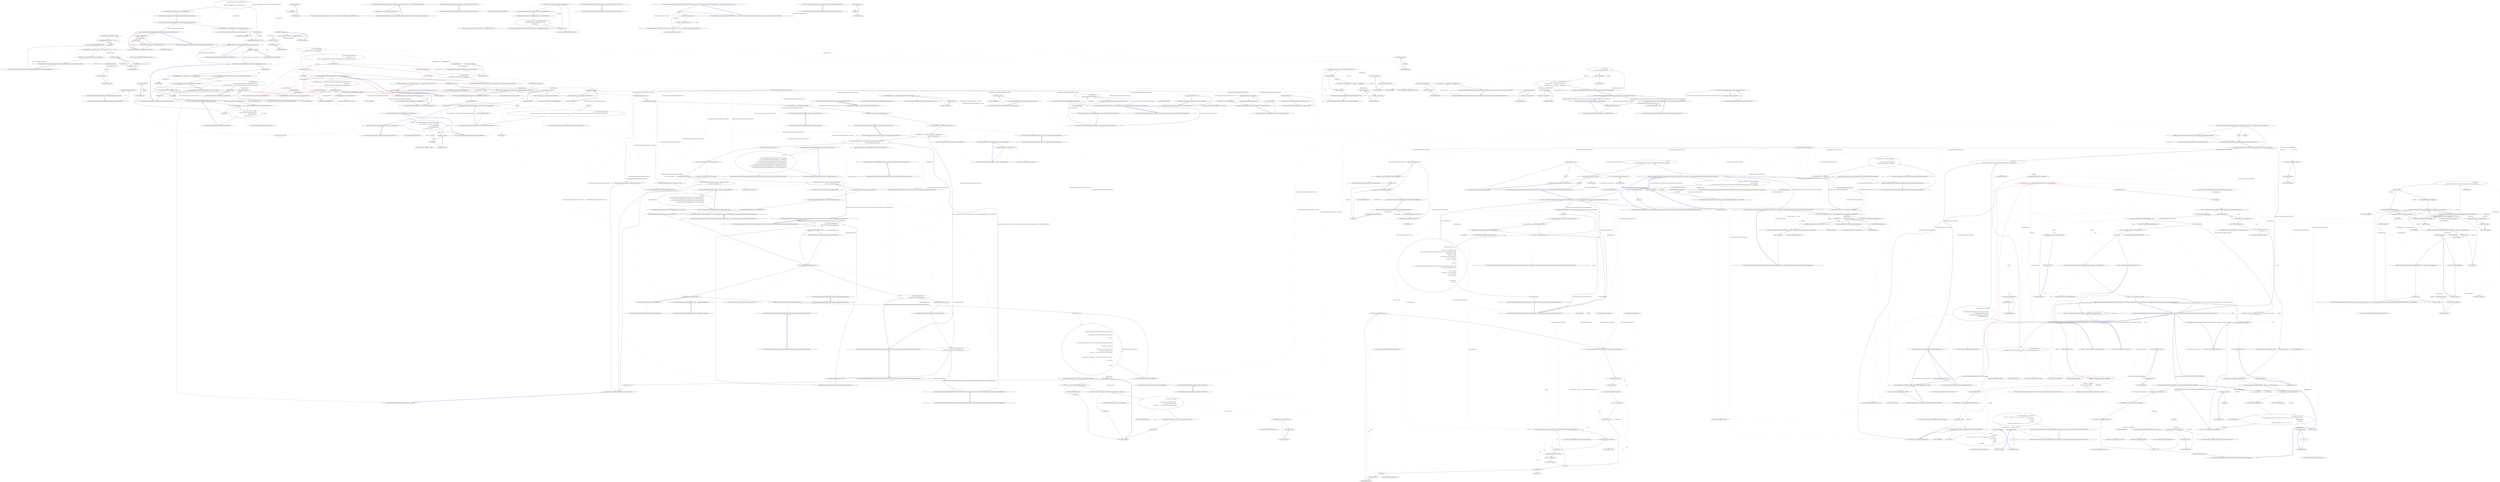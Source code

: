 digraph  {
n173 [label=string, span=""];
n174 [label="System.Reflection.Assembly", span=""];
n175 [label=existingAssemblyPaths, span=""];
n176 [label=assembly, span=""];
n177 [label=existingAssemblyPaths, span=""];
n0 [label="Entry Nancy.Bootstrapper.AppDomainAssemblyTypeScanner.AppDomainAssemblyTypeScanner()", span="16-16", cluster="Nancy.Bootstrapper.AppDomainAssemblyTypeScanner.AppDomainAssemblyTypeScanner()"];
n1 [label="LoadAssembliesWithNancyReferences()", span="18-18", cluster="Nancy.Bootstrapper.AppDomainAssemblyTypeScanner.AppDomainAssemblyTypeScanner()"];
n2 [label="Exit Nancy.Bootstrapper.AppDomainAssemblyTypeScanner.AppDomainAssemblyTypeScanner()", span="16-16", cluster="Nancy.Bootstrapper.AppDomainAssemblyTypeScanner.AppDomainAssemblyTypeScanner()"];
n3 [label="Entry Nancy.Bootstrapper.AppDomainAssemblyTypeScanner.LoadAssembliesWithNancyReferences()", span="211-211", cluster="Nancy.Bootstrapper.AppDomainAssemblyTypeScanner.LoadAssembliesWithNancyReferences()"];
n4 [label="Entry lambda expression", span="49-49", cluster="lambda expression"];
n5 [label="x == nancyAssembly", span="49-49", cluster="lambda expression"];
n6 [label="Exit lambda expression", span="49-49", cluster="lambda expression"];
n7 [label="Entry lambda expression", span="50-50", cluster="lambda expression"];
n8 [label="x.GetReferencedAssemblies().Any(r => r.Name.StartsWith(''Nancy'', StringComparison.OrdinalIgnoreCase))", span="50-50", cluster="lambda expression"];
n9 [label="Exit lambda expression", span="50-50", cluster="lambda expression"];
n10 [label="Entry System.Reflection.Assembly.GetReferencedAssemblies()", span="0-0", cluster="System.Reflection.Assembly.GetReferencedAssemblies()"];
n11 [label="Entry Unk.Any", span="", cluster="Unk.Any"];
n12 [label="Entry lambda expression", span="50-50", cluster="lambda expression"];
n13 [label="r.Name.StartsWith(''Nancy'', StringComparison.OrdinalIgnoreCase)", span="50-50", cluster="lambda expression"];
n14 [label="Exit lambda expression", span="50-50", cluster="lambda expression"];
n15 [label="Entry string.StartsWith(string, System.StringComparison)", span="0-0", cluster="string.StartsWith(string, System.StringComparison)"];
n16 [label="Entry Nancy.Bootstrapper.AppDomainAssemblyTypeScanner.AddAssembliesToScan(params string[])", span="100-100", cluster="Nancy.Bootstrapper.AppDomainAssemblyTypeScanner.AddAssembliesToScan(params string[])"];
n17 [label="var normalisedNames = GetNormalisedAssemblyNames(assemblyNames).ToArray()", span="102-102", cluster="Nancy.Bootstrapper.AppDomainAssemblyTypeScanner.AddAssembliesToScan(params string[])"];
n18 [label=normalisedNames, span="104-104", cluster="Nancy.Bootstrapper.AppDomainAssemblyTypeScanner.AddAssembliesToScan(params string[])"];
n24 [label="Entry Nancy.Bootstrapper.AppDomainAssemblyTypeScanner.GetNormalisedAssemblyNames(string[])", span="352-352", cluster="Nancy.Bootstrapper.AppDomainAssemblyTypeScanner.GetNormalisedAssemblyNames(string[])"];
n25 [label="Entry System.Collections.Generic.IEnumerable<TSource>.ToArray<TSource>()", span="0-0", cluster="System.Collections.Generic.IEnumerable<TSource>.ToArray<TSource>()"];
n21 [label="var scanningPredicates = normalisedNames.Select(s =>\r\n                {\r\n                    return (Func<Assembly, bool>)(a => a.GetName().Name == s);\r\n                })", span="110-113", cluster="Nancy.Bootstrapper.AppDomainAssemblyTypeScanner.AddAssembliesToScan(params string[])"];
n19 [label="LoadAssemblies(assemblyName + ''.dll'')", span="106-106", cluster="Nancy.Bootstrapper.AppDomainAssemblyTypeScanner.AddAssembliesToScan(params string[])"];
n20 [label="LoadAssemblies(assemblyName + ''.exe'')", span="107-107", cluster="Nancy.Bootstrapper.AppDomainAssemblyTypeScanner.AddAssembliesToScan(params string[])"];
n26 [label="Entry Nancy.Bootstrapper.AppDomainAssemblyTypeScanner.LoadAssemblies(string)", span="149-149", cluster="Nancy.Bootstrapper.AppDomainAssemblyTypeScanner.LoadAssemblies(string)"];
n22 [label="AssembliesToScan = AssembliesToScan.Union(scanningPredicates)", span="115-115", cluster="Nancy.Bootstrapper.AppDomainAssemblyTypeScanner.AddAssembliesToScan(params string[])"];
n27 [label="Entry Unk.Select", span="", cluster="Unk.Select"];
n29 [label="Entry lambda expression", span="110-113", cluster="lambda expression"];
n23 [label="Exit Nancy.Bootstrapper.AppDomainAssemblyTypeScanner.AddAssembliesToScan(params string[])", span="100-100", cluster="Nancy.Bootstrapper.AppDomainAssemblyTypeScanner.AddAssembliesToScan(params string[])"];
n28 [label="Entry Unk.Union", span="", cluster="Unk.Union"];
n30 [label="return (Func<Assembly, bool>)(a => a.GetName().Name == s);", span="112-112", cluster="lambda expression"];
n33 [label="a.GetName().Name == s", span="112-112", cluster="lambda expression"];
n31 [label="Exit lambda expression", span="110-113", cluster="lambda expression"];
n32 [label="Entry lambda expression", span="112-112", cluster="lambda expression"];
n34 [label="Exit lambda expression", span="112-112", cluster="lambda expression"];
n35 [label="Entry System.Reflection.Assembly.GetName()", span="0-0", cluster="System.Reflection.Assembly.GetName()"];
n36 [label="Entry Nancy.Bootstrapper.AppDomainAssemblyTypeScanner.AddAssembliesToScan(params System.Reflection.Assembly[])", span="122-122", cluster="Nancy.Bootstrapper.AppDomainAssemblyTypeScanner.AddAssembliesToScan(params System.Reflection.Assembly[])"];
n37 [label=assemblies, span="124-124", cluster="Nancy.Bootstrapper.AppDomainAssemblyTypeScanner.AddAssembliesToScan(params System.Reflection.Assembly[])"];
n40 [label="var scanningPredicates = assemblies.Select(an => (Func<Assembly, bool>)(a => a == an))", span="130-130", cluster="Nancy.Bootstrapper.AppDomainAssemblyTypeScanner.AddAssembliesToScan(params System.Reflection.Assembly[])"];
n38 [label="LoadAssemblies(assembly.GetName() + ''.dll'')", span="126-126", cluster="Nancy.Bootstrapper.AppDomainAssemblyTypeScanner.AddAssembliesToScan(params System.Reflection.Assembly[])"];
n39 [label="LoadAssemblies(assembly.GetName() + ''.exe'')", span="127-127", cluster="Nancy.Bootstrapper.AppDomainAssemblyTypeScanner.AddAssembliesToScan(params System.Reflection.Assembly[])"];
n41 [label="AssembliesToScan = AssembliesToScan.Union(scanningPredicates)", span="132-132", cluster="Nancy.Bootstrapper.AppDomainAssemblyTypeScanner.AddAssembliesToScan(params System.Reflection.Assembly[])"];
n43 [label="Entry lambda expression", span="130-130", cluster="lambda expression"];
n42 [label="Exit Nancy.Bootstrapper.AppDomainAssemblyTypeScanner.AddAssembliesToScan(params System.Reflection.Assembly[])", span="122-122", cluster="Nancy.Bootstrapper.AppDomainAssemblyTypeScanner.AddAssembliesToScan(params System.Reflection.Assembly[])"];
n44 [label="(Func<Assembly, bool>)(a => a == an)", span="130-130", cluster="lambda expression"];
n47 [label="a == an", span="130-130", cluster="lambda expression"];
n45 [label="Exit lambda expression", span="130-130", cluster="lambda expression"];
n46 [label="Entry lambda expression", span="130-130", cluster="lambda expression"];
n48 [label="Exit lambda expression", span="130-130", cluster="lambda expression"];
n49 [label="Entry Nancy.Bootstrapper.AppDomainAssemblyTypeScanner.AddAssembliesToScan(params System.Func<System.Reflection.Assembly, bool>[])", span="139-139", cluster="Nancy.Bootstrapper.AppDomainAssemblyTypeScanner.AddAssembliesToScan(params System.Func<System.Reflection.Assembly, bool>[])"];
n50 [label="AssembliesToScan = AssembliesToScan.Union(predicates)", span="141-141", cluster="Nancy.Bootstrapper.AppDomainAssemblyTypeScanner.AddAssembliesToScan(params System.Func<System.Reflection.Assembly, bool>[])"];
n51 [label="Exit Nancy.Bootstrapper.AppDomainAssemblyTypeScanner.AddAssembliesToScan(params System.Func<System.Reflection.Assembly, bool>[])", span="139-139", cluster="Nancy.Bootstrapper.AppDomainAssemblyTypeScanner.AddAssembliesToScan(params System.Func<System.Reflection.Assembly, bool>[])"];
n52 [label="Entry System.Collections.Generic.IEnumerable<TSource>.Union<TSource>(System.Collections.Generic.IEnumerable<TSource>)", span="0-0", cluster="System.Collections.Generic.IEnumerable<TSource>.Union<TSource>(System.Collections.Generic.IEnumerable<TSource>)"];
n53 [label="GetAssemblyDirectories()", span="151-151", cluster="Nancy.Bootstrapper.AppDomainAssemblyTypeScanner.LoadAssemblies(string)"];
n54 [label="LoadAssemblies(directory, wildcardFilename)", span="153-153", cluster="Nancy.Bootstrapper.AppDomainAssemblyTypeScanner.LoadAssemblies(string)"];
n55 [label="Exit Nancy.Bootstrapper.AppDomainAssemblyTypeScanner.LoadAssemblies(string)", span="149-149", cluster="Nancy.Bootstrapper.AppDomainAssemblyTypeScanner.LoadAssemblies(string)"];
n56 [label="Entry Nancy.Bootstrapper.AppDomainAssemblyTypeScanner.GetAssemblyDirectories()", span="332-332", cluster="Nancy.Bootstrapper.AppDomainAssemblyTypeScanner.GetAssemblyDirectories()"];
n57 [label="Entry Nancy.Bootstrapper.AppDomainAssemblyTypeScanner.LoadAssemblies(string, string)", span="163-163", cluster="Nancy.Bootstrapper.AppDomainAssemblyTypeScanner.LoadAssemblies(string, string)"];
n58 [label="UpdateAssemblies()", span="165-165", cluster="Nancy.Bootstrapper.AppDomainAssemblyTypeScanner.LoadAssemblies(string, string)"];
n60 [label="var unloadedAssemblies =\r\n                Directory.GetFiles(containingDirectory, wildcardFilename).Where(\r\n                    f => !existingAssemblyPaths.Contains(f, StringComparer.InvariantCultureIgnoreCase)).ToArray()", span="169-171", cluster="Nancy.Bootstrapper.AppDomainAssemblyTypeScanner.LoadAssemblies(string, string)"];
n59 [label="var existingAssemblyPaths = assemblies.Select(a => a.Location).ToArray()", span="167-167", cluster="Nancy.Bootstrapper.AppDomainAssemblyTypeScanner.LoadAssemblies(string, string)"];
n65 [label="Entry Nancy.Bootstrapper.AppDomainAssemblyTypeScanner.UpdateAssemblies()", span="199-199", cluster="Nancy.Bootstrapper.AppDomainAssemblyTypeScanner.UpdateAssemblies()"];
n66 [label="Entry Unk.ToArray", span="", cluster="Unk.ToArray"];
n72 [label="Entry lambda expression", span="167-167", cluster="lambda expression"];
n76 [label="!existingAssemblyPaths.Contains(f, StringComparer.InvariantCultureIgnoreCase)", span="171-171", cluster="lambda expression"];
n61 [label=unloadedAssemblies, span="174-174", cluster="Nancy.Bootstrapper.AppDomainAssemblyTypeScanner.LoadAssemblies(string, string)"];
n67 [label="Entry System.IO.Directory.GetFiles(string, string)", span="0-0", cluster="System.IO.Directory.GetFiles(string, string)"];
n68 [label="Entry Unk.Where", span="", cluster="Unk.Where"];
n75 [label="Entry lambda expression", span="171-171", cluster="lambda expression"];
n62 [label="Assembly.Load(AssemblyName.GetAssemblyName(unloadedAssembly))", span="176-176", cluster="Nancy.Bootstrapper.AppDomainAssemblyTypeScanner.LoadAssemblies(string, string)"];
n63 [label="UpdateTypes()", span="179-179", cluster="Nancy.Bootstrapper.AppDomainAssemblyTypeScanner.LoadAssemblies(string, string)"];
n69 [label="Entry Unk.GetAssemblyName", span="", cluster="Unk.GetAssemblyName"];
n70 [label="Entry System.Reflection.Assembly.Load(System.Reflection.AssemblyName)", span="0-0", cluster="System.Reflection.Assembly.Load(System.Reflection.AssemblyName)"];
n64 [label="Exit Nancy.Bootstrapper.AppDomainAssemblyTypeScanner.LoadAssemblies(string, string)", span="163-163", cluster="Nancy.Bootstrapper.AppDomainAssemblyTypeScanner.LoadAssemblies(string, string)"];
n71 [label="Entry Nancy.Bootstrapper.AppDomainAssemblyTypeScanner.UpdateTypes()", span="186-186", cluster="Nancy.Bootstrapper.AppDomainAssemblyTypeScanner.UpdateTypes()"];
n73 [label="a.Location", span="167-167", cluster="lambda expression"];
n74 [label="Exit lambda expression", span="167-167", cluster="lambda expression"];
n77 [label="Exit lambda expression", span="171-171", cluster="lambda expression"];
n78 [label="Entry Unk.Contains", span="", cluster="Unk.Contains"];
n79 [label="UpdateAssemblies()", span="188-188", cluster="Nancy.Bootstrapper.AppDomainAssemblyTypeScanner.UpdateTypes()"];
n80 [label="types = (from assembly in assemblies\r\n                     from type in assembly.SafeGetExportedTypes()\r\n                     where !type.IsAbstract\r\n                     select type).ToArray()", span="190-193", cluster="Nancy.Bootstrapper.AppDomainAssemblyTypeScanner.UpdateTypes()"];
n81 [label="Exit Nancy.Bootstrapper.AppDomainAssemblyTypeScanner.UpdateTypes()", span="186-186", cluster="Nancy.Bootstrapper.AppDomainAssemblyTypeScanner.UpdateTypes()"];
n82 [label="Entry System.Reflection.Assembly.SafeGetExportedTypes()", span="17-17", cluster="System.Reflection.Assembly.SafeGetExportedTypes()"];
n83 [label="assemblies = (from assembly in AppDomain.CurrentDomain.GetAssemblies()\r\n                          where AssembliesToScan.Any(asm => asm(assembly))\r\n                          where !assembly.IsDynamic\r\n                          where !assembly.ReflectionOnly\r\n                          select assembly).ToArray()", span="201-205", cluster="Nancy.Bootstrapper.AppDomainAssemblyTypeScanner.UpdateAssemblies()"];
n84 [label="Exit Nancy.Bootstrapper.AppDomainAssemblyTypeScanner.UpdateAssemblies()", span="199-199", cluster="Nancy.Bootstrapper.AppDomainAssemblyTypeScanner.UpdateAssemblies()"];
n85 [label="Entry System.AppDomain.GetAssemblies()", span="0-0", cluster="System.AppDomain.GetAssemblies()"];
n86 [label="Entry lambda expression", span="202-202", cluster="lambda expression"];
n87 [label="asm(assembly)", span="202-202", cluster="lambda expression"];
n88 [label="Exit lambda expression", span="202-202", cluster="lambda expression"];
n89 [label="Entry System.Func<T, TResult>.Invoke(T)", span="0-0", cluster="System.Func<T, TResult>.Invoke(T)"];
n90 [label=nancyAssembliesLoaded, span="213-213", cluster="Nancy.Bootstrapper.AppDomainAssemblyTypeScanner.LoadAssembliesWithNancyReferences()"];
n91 [label="return;", span="215-215", cluster="Nancy.Bootstrapper.AppDomainAssemblyTypeScanner.LoadAssembliesWithNancyReferences()"];
n92 [label="UpdateAssemblies()", span="218-218", cluster="Nancy.Bootstrapper.AppDomainAssemblyTypeScanner.LoadAssembliesWithNancyReferences()"];
n93 [label="GetAssemblyDirectories()", span="220-220", cluster="Nancy.Bootstrapper.AppDomainAssemblyTypeScanner.LoadAssembliesWithNancyReferences()"];
n94 [label="var existingAssemblyPaths =\r\n                    assemblies.Select(a => a.Location).ToArray()", span="222-223", cluster="Nancy.Bootstrapper.AppDomainAssemblyTypeScanner.LoadAssembliesWithNancyReferences()"];
n102 [label="UpdateTypes()", span="250-250", cluster="Nancy.Bootstrapper.AppDomainAssemblyTypeScanner.LoadAssembliesWithNancyReferences()"];
n95 [label="var unloadedAssemblies = Directory\r\n                    .GetFiles(directory, ''*.dll'')\r\n                    .Where(f => !existingAssemblyPaths.Contains(f, StringComparer.InvariantCultureIgnoreCase)).ToArray()", span="225-227", cluster="Nancy.Bootstrapper.AppDomainAssemblyTypeScanner.LoadAssembliesWithNancyReferences()"];
n108 [label="Entry lambda expression", span="223-223", cluster="lambda expression"];
n112 [label="!existingAssemblyPaths.Contains(f, StringComparer.InvariantCultureIgnoreCase)", span="227-227", cluster="lambda expression"];
n96 [label=unloadedAssemblies, span="229-229", cluster="Nancy.Bootstrapper.AppDomainAssemblyTypeScanner.LoadAssembliesWithNancyReferences()"];
n111 [label="Entry lambda expression", span="227-227", cluster="lambda expression"];
n97 [label="Debug.WriteLine(unloadedAssembly)", span="231-231", cluster="Nancy.Bootstrapper.AppDomainAssemblyTypeScanner.LoadAssembliesWithNancyReferences()", color=red, community=0];
n98 [label="var inspectedAssembly =\r\n                        Assembly.ReflectionOnlyLoadFrom(unloadedAssembly)", span="233-234", cluster="Nancy.Bootstrapper.AppDomainAssemblyTypeScanner.LoadAssembliesWithNancyReferences()"];
n101 [label="Assembly.Load(AssemblyName.GetAssemblyName(unloadedAssembly))", span="241-241", cluster="Nancy.Bootstrapper.AppDomainAssemblyTypeScanner.LoadAssembliesWithNancyReferences()", color=red, community=0];
n105 [label="Entry Unk.WriteLine", span="", cluster="Unk.WriteLine"];
n99 [label="inspectedAssembly.GetReferencedAssemblies().Any(r => r.Name.StartsWith(''Nancy'', StringComparison.OrdinalIgnoreCase))", span="236-236", cluster="Nancy.Bootstrapper.AppDomainAssemblyTypeScanner.LoadAssembliesWithNancyReferences()"];
n106 [label="Entry Unk.ReflectionOnlyLoadFrom", span="", cluster="Unk.ReflectionOnlyLoadFrom"];
n100 [label="Debug.WriteLine('' - Adding it'')", span="240-240", cluster="Nancy.Bootstrapper.AppDomainAssemblyTypeScanner.LoadAssembliesWithNancyReferences()", color=red, community=0];
n114 [label="Entry lambda expression", span="236-236", cluster="lambda expression"];
n107 [label="Entry System.Diagnostics.Debug.WriteLine(string)", span="0-0", cluster="System.Diagnostics.Debug.WriteLine(string)"];
n103 [label="nancyAssembliesLoaded = true", span="252-252", cluster="Nancy.Bootstrapper.AppDomainAssemblyTypeScanner.LoadAssembliesWithNancyReferences()"];
n104 [label="Exit Nancy.Bootstrapper.AppDomainAssemblyTypeScanner.LoadAssembliesWithNancyReferences()", span="211-211", cluster="Nancy.Bootstrapper.AppDomainAssemblyTypeScanner.LoadAssembliesWithNancyReferences()"];
n109 [label="a.Location", span="223-223", cluster="lambda expression"];
n110 [label="Exit lambda expression", span="223-223", cluster="lambda expression"];
n113 [label="Exit lambda expression", span="227-227", cluster="lambda expression"];
n115 [label="r.Name.StartsWith(''Nancy'', StringComparison.OrdinalIgnoreCase)", span="236-236", cluster="lambda expression"];
n116 [label="Exit lambda expression", span="236-236", cluster="lambda expression"];
n117 [label="Entry Nancy.Bootstrapper.AppDomainAssemblyTypeScanner.TypesOf<TType>(bool)", span="262-262", cluster="Nancy.Bootstrapper.AppDomainAssemblyTypeScanner.TypesOf<TType>(bool)"];
n118 [label="var returnTypes = Types.Where(t => typeof(TType).IsAssignableFrom(t))", span="264-264", cluster="Nancy.Bootstrapper.AppDomainAssemblyTypeScanner.TypesOf<TType>(bool)"];
n119 [label=excludeInternalTypes, span="266-266", cluster="Nancy.Bootstrapper.AppDomainAssemblyTypeScanner.TypesOf<TType>(bool)"];
n123 [label="Entry lambda expression", span="264-264", cluster="lambda expression"];
n120 [label="returnTypes = returnTypes.Where(t => t.Assembly != nancyAssembly)", span="268-268", cluster="Nancy.Bootstrapper.AppDomainAssemblyTypeScanner.TypesOf<TType>(bool)"];
n121 [label="return returnTypes;", span="271-271", cluster="Nancy.Bootstrapper.AppDomainAssemblyTypeScanner.TypesOf<TType>(bool)"];
n127 [label="Entry lambda expression", span="268-268", cluster="lambda expression"];
n122 [label="Exit Nancy.Bootstrapper.AppDomainAssemblyTypeScanner.TypesOf<TType>(bool)", span="262-262", cluster="Nancy.Bootstrapper.AppDomainAssemblyTypeScanner.TypesOf<TType>(bool)"];
n124 [label="typeof(TType).IsAssignableFrom(t)", span="264-264", cluster="lambda expression"];
n125 [label="Exit lambda expression", span="264-264", cluster="lambda expression"];
n126 [label="Entry System.Type.IsAssignableFrom(System.Type)", span="0-0", cluster="System.Type.IsAssignableFrom(System.Type)"];
n128 [label="t.Assembly != nancyAssembly", span="268-268", cluster="lambda expression"];
n129 [label="Exit lambda expression", span="268-268", cluster="lambda expression"];
n130 [label="Entry Nancy.Bootstrapper.AppDomainAssemblyTypeScanner.TypesOf(System.Type)", span="280-280", cluster="Nancy.Bootstrapper.AppDomainAssemblyTypeScanner.TypesOf(System.Type)"];
n131 [label="return TypesOf(type, ScanMode.All);", span="282-282", cluster="Nancy.Bootstrapper.AppDomainAssemblyTypeScanner.TypesOf(System.Type)"];
n132 [label="Exit Nancy.Bootstrapper.AppDomainAssemblyTypeScanner.TypesOf(System.Type)", span="280-280", cluster="Nancy.Bootstrapper.AppDomainAssemblyTypeScanner.TypesOf(System.Type)"];
n133 [label="Entry Nancy.Bootstrapper.AppDomainAssemblyTypeScanner.TypesOf(System.Type, Nancy.Bootstrapper.ScanMode)", span="291-291", cluster="Nancy.Bootstrapper.AppDomainAssemblyTypeScanner.TypesOf(System.Type, Nancy.Bootstrapper.ScanMode)"];
n134 [label="var returnTypes =\r\n                Types.Where(type.IsAssignableFrom)", span="293-294", cluster="Nancy.Bootstrapper.AppDomainAssemblyTypeScanner.TypesOf(System.Type, Nancy.Bootstrapper.ScanMode)"];
n135 [label="mode == ScanMode.All", span="296-296", cluster="Nancy.Bootstrapper.AppDomainAssemblyTypeScanner.TypesOf(System.Type, Nancy.Bootstrapper.ScanMode)"];
n137 [label="return (mode == ScanMode.OnlyNancy) ?\r\n                returnTypes.Where(t => t.Assembly == nancyAssembly) :\r\n                returnTypes.Where(t => t.Assembly != nancyAssembly);", span="301-303", cluster="Nancy.Bootstrapper.AppDomainAssemblyTypeScanner.TypesOf(System.Type, Nancy.Bootstrapper.ScanMode)"];
n136 [label="return returnTypes;", span="298-298", cluster="Nancy.Bootstrapper.AppDomainAssemblyTypeScanner.TypesOf(System.Type, Nancy.Bootstrapper.ScanMode)"];
n138 [label="Exit Nancy.Bootstrapper.AppDomainAssemblyTypeScanner.TypesOf(System.Type, Nancy.Bootstrapper.ScanMode)", span="291-291", cluster="Nancy.Bootstrapper.AppDomainAssemblyTypeScanner.TypesOf(System.Type, Nancy.Bootstrapper.ScanMode)"];
n139 [label="Entry lambda expression", span="302-302", cluster="lambda expression"];
n142 [label="Entry lambda expression", span="303-303", cluster="lambda expression"];
n140 [label="t.Assembly == nancyAssembly", span="302-302", cluster="lambda expression"];
n141 [label="Exit lambda expression", span="302-302", cluster="lambda expression"];
n143 [label="t.Assembly != nancyAssembly", span="303-303", cluster="lambda expression"];
n144 [label="Exit lambda expression", span="303-303", cluster="lambda expression"];
n145 [label="Entry Nancy.Bootstrapper.AppDomainAssemblyTypeScanner.TypesOf<TType>()", span="312-312", cluster="Nancy.Bootstrapper.AppDomainAssemblyTypeScanner.TypesOf<TType>()"];
n146 [label="return TypesOf<TType>(ScanMode.All);", span="314-314", cluster="Nancy.Bootstrapper.AppDomainAssemblyTypeScanner.TypesOf<TType>()"];
n147 [label="Exit Nancy.Bootstrapper.AppDomainAssemblyTypeScanner.TypesOf<TType>()", span="312-312", cluster="Nancy.Bootstrapper.AppDomainAssemblyTypeScanner.TypesOf<TType>()"];
n148 [label="Entry Nancy.Bootstrapper.AppDomainAssemblyTypeScanner.TypesOf<TType>(Nancy.Bootstrapper.ScanMode)", span="323-323", cluster="Nancy.Bootstrapper.AppDomainAssemblyTypeScanner.TypesOf<TType>(Nancy.Bootstrapper.ScanMode)"];
n149 [label="return TypesOf(typeof(TType), mode);", span="325-325", cluster="Nancy.Bootstrapper.AppDomainAssemblyTypeScanner.TypesOf<TType>(Nancy.Bootstrapper.ScanMode)"];
n150 [label="Exit Nancy.Bootstrapper.AppDomainAssemblyTypeScanner.TypesOf<TType>(Nancy.Bootstrapper.ScanMode)", span="323-323", cluster="Nancy.Bootstrapper.AppDomainAssemblyTypeScanner.TypesOf<TType>(Nancy.Bootstrapper.ScanMode)"];
n151 [label="var privateBinPathDirectories = AppDomain.CurrentDomain.SetupInformation.PrivateBinPath == null\r\n                                                ? new string[] { }\r\n                                                : AppDomain.CurrentDomain.SetupInformation.PrivateBinPath.Split(';')", span="334-336", cluster="Nancy.Bootstrapper.AppDomainAssemblyTypeScanner.GetAssemblyDirectories()"];
n154 [label="yield return privateBinPathDirectory;", span="342-342", cluster="Nancy.Bootstrapper.AppDomainAssemblyTypeScanner.GetAssemblyDirectories()"];
n156 [label="yield return AppDomain.CurrentDomain.SetupInformation.ApplicationBase;", span="348-348", cluster="Nancy.Bootstrapper.AppDomainAssemblyTypeScanner.GetAssemblyDirectories()"];
n152 [label=privateBinPathDirectories, span="338-338", cluster="Nancy.Bootstrapper.AppDomainAssemblyTypeScanner.GetAssemblyDirectories()"];
n158 [label="Entry string.Split(params char[])", span="0-0", cluster="string.Split(params char[])"];
n153 [label="!string.IsNullOrWhiteSpace(privateBinPathDirectory)", span="340-340", cluster="Nancy.Bootstrapper.AppDomainAssemblyTypeScanner.GetAssemblyDirectories()"];
n155 [label="AppDomain.CurrentDomain.SetupInformation.PrivateBinPathProbe == null", span="346-346", cluster="Nancy.Bootstrapper.AppDomainAssemblyTypeScanner.GetAssemblyDirectories()"];
n159 [label="Entry string.IsNullOrWhiteSpace(string)", span="0-0", cluster="string.IsNullOrWhiteSpace(string)"];
n157 [label="Exit Nancy.Bootstrapper.AppDomainAssemblyTypeScanner.GetAssemblyDirectories()", span="332-332", cluster="Nancy.Bootstrapper.AppDomainAssemblyTypeScanner.GetAssemblyDirectories()"];
n160 [label=assemblyNames, span="354-354", cluster="Nancy.Bootstrapper.AppDomainAssemblyTypeScanner.GetNormalisedAssemblyNames(string[])"];
n162 [label="yield return Path.GetFileNameWithoutExtension(assemblyName);", span="358-358", cluster="Nancy.Bootstrapper.AppDomainAssemblyTypeScanner.GetNormalisedAssemblyNames(string[])"];
n163 [label="yield return assemblyName;", span="362-362", cluster="Nancy.Bootstrapper.AppDomainAssemblyTypeScanner.GetNormalisedAssemblyNames(string[])"];
n161 [label="assemblyName.EndsWith(''.dll'') || assemblyName.EndsWith(''.exe'')", span="356-356", cluster="Nancy.Bootstrapper.AppDomainAssemblyTypeScanner.GetNormalisedAssemblyNames(string[])"];
n164 [label="Exit Nancy.Bootstrapper.AppDomainAssemblyTypeScanner.GetNormalisedAssemblyNames(string[])", span="352-352", cluster="Nancy.Bootstrapper.AppDomainAssemblyTypeScanner.GetNormalisedAssemblyNames(string[])"];
n165 [label="Entry string.EndsWith(string)", span="0-0", cluster="string.EndsWith(string)"];
n166 [label="Entry System.IO.Path.GetFileNameWithoutExtension(string)", span="0-0", cluster="System.IO.Path.GetFileNameWithoutExtension(string)"];
n167 [label="Entry Nancy.Bootstrapper.AppDomainAssemblyTypeScannerExtensions.NotOfType<TType>(System.Collections.Generic.IEnumerable<System.Type>)", span="370-370", cluster="Nancy.Bootstrapper.AppDomainAssemblyTypeScannerExtensions.NotOfType<TType>(System.Collections.Generic.IEnumerable<System.Type>)"];
n168 [label="return types.Where(t => !typeof(TType).IsAssignableFrom(t));", span="372-372", cluster="Nancy.Bootstrapper.AppDomainAssemblyTypeScannerExtensions.NotOfType<TType>(System.Collections.Generic.IEnumerable<System.Type>)"];
n169 [label="Exit Nancy.Bootstrapper.AppDomainAssemblyTypeScannerExtensions.NotOfType<TType>(System.Collections.Generic.IEnumerable<System.Type>)", span="370-370", cluster="Nancy.Bootstrapper.AppDomainAssemblyTypeScannerExtensions.NotOfType<TType>(System.Collections.Generic.IEnumerable<System.Type>)"];
n170 [label="Entry lambda expression", span="372-372", cluster="lambda expression"];
n171 [label="!typeof(TType).IsAssignableFrom(t)", span="372-372", cluster="lambda expression"];
n172 [label="Exit lambda expression", span="372-372", cluster="lambda expression"];
m0_121 [label="Entry Nancy.Bootstrapper.Pipelines.Pipelines(Nancy.Bootstrapper.IPipelines)", span="23-23", cluster="Nancy.Bootstrapper.Pipelines.Pipelines(Nancy.Bootstrapper.IPipelines)", file="NancyBootstrapperBase.cs"];
m0_55 [label="Entry Nancy.Bootstrapper.NancyInternalConfiguration.GetTypeRegistations()", span="190-190", cluster="Nancy.Bootstrapper.NancyInternalConfiguration.GetTypeRegistations()", file="NancyBootstrapperBase.cs"];
m0_71 [label="Entry Nancy.Bootstrapper.NancyBootstrapperBase<TContainer>.GetApplicationStartupTasks()", span="327-327", cluster="Nancy.Bootstrapper.NancyBootstrapperBase<TContainer>.GetApplicationStartupTasks()", file="NancyBootstrapperBase.cs"];
m0_94 [label="Exit Nancy.Bootstrapper.NancyBootstrapperBase<TContainer>.GetApplicationStartupTasks()", span="327-327", cluster="Nancy.Bootstrapper.NancyBootstrapperBase<TContainer>.GetApplicationStartupTasks()", file="NancyBootstrapperBase.cs"];
m0_68 [label="Entry Nancy.Bootstrapper.NancyBootstrapperBase<TContainer>.RegisterInstances(TContainer, System.Collections.Generic.IEnumerable<Nancy.Bootstrapper.InstanceRegistration>)", span="502-502", cluster="Nancy.Bootstrapper.NancyBootstrapperBase<TContainer>.RegisterInstances(TContainer, System.Collections.Generic.IEnumerable<Nancy.Bootstrapper.InstanceRegistration>)", file="NancyBootstrapperBase.cs"];
m0_139 [label="Exit Nancy.Bootstrapper.NancyBootstrapperBase<TContainer>.RegisterInstances(TContainer, System.Collections.Generic.IEnumerable<Nancy.Bootstrapper.InstanceRegistration>)", span="502-502", cluster="Nancy.Bootstrapper.NancyBootstrapperBase<TContainer>.RegisterInstances(TContainer, System.Collections.Generic.IEnumerable<Nancy.Bootstrapper.InstanceRegistration>)", file="NancyBootstrapperBase.cs"];
m0_96 [label="Entry Nancy.Bootstrapper.NancyBootstrapperBase<TContainer>.GetAllModules(Nancy.NancyContext)", span="340-340", cluster="Nancy.Bootstrapper.NancyBootstrapperBase<TContainer>.GetAllModules(Nancy.NancyContext)", file="NancyBootstrapperBase.cs"];
m0_97 [label="Exit Nancy.Bootstrapper.NancyBootstrapperBase<TContainer>.GetAllModules(Nancy.NancyContext)", span="340-340", cluster="Nancy.Bootstrapper.NancyBootstrapperBase<TContainer>.GetAllModules(Nancy.NancyContext)", file="NancyBootstrapperBase.cs"];
m0_67 [label="Entry Nancy.Bootstrapper.NancyBootstrapperBase<TContainer>.RegisterModules(TContainer, System.Collections.Generic.IEnumerable<Nancy.Bootstrapper.ModuleRegistration>)", span="495-495", cluster="Nancy.Bootstrapper.NancyBootstrapperBase<TContainer>.RegisterModules(TContainer, System.Collections.Generic.IEnumerable<Nancy.Bootstrapper.ModuleRegistration>)", file="NancyBootstrapperBase.cs"];
m0_138 [label="Exit Nancy.Bootstrapper.NancyBootstrapperBase<TContainer>.RegisterModules(TContainer, System.Collections.Generic.IEnumerable<Nancy.Bootstrapper.ModuleRegistration>)", span="495-495", cluster="Nancy.Bootstrapper.NancyBootstrapperBase<TContainer>.RegisterModules(TContainer, System.Collections.Generic.IEnumerable<Nancy.Bootstrapper.ModuleRegistration>)", file="NancyBootstrapperBase.cs"];
m0_115 [label="Entry object.GetHashCode()", span="0-0", cluster="object.GetHashCode()", file="NancyBootstrapperBase.cs"];
m0_122 [label="Entry Nancy.Bootstrapper.NancyBootstrapperBase<TContainer>.RequestStartup(TContainer, Nancy.Bootstrapper.IPipelines, Nancy.NancyContext)", span="429-429", cluster="Nancy.Bootstrapper.NancyBootstrapperBase<TContainer>.RequestStartup(TContainer, Nancy.Bootstrapper.IPipelines, Nancy.NancyContext)", file="NancyBootstrapperBase.cs"];
m0_128 [label="Exit Nancy.Bootstrapper.NancyBootstrapperBase<TContainer>.RequestStartup(TContainer, Nancy.Bootstrapper.IPipelines, Nancy.NancyContext)", span="429-429", cluster="Nancy.Bootstrapper.NancyBootstrapperBase<TContainer>.RequestStartup(TContainer, Nancy.Bootstrapper.IPipelines, Nancy.NancyContext)", file="NancyBootstrapperBase.cs"];
m0_111 [label="Entry object.Equals(object)", span="0-0", cluster="object.Equals(object)", file="NancyBootstrapperBase.cs"];
m0_53 [label="Entry Nancy.Bootstrapper.NancyBootstrapperBase<TContainer>.RegisterBootstrapperTypes(TContainer)", span="473-473", cluster="Nancy.Bootstrapper.NancyBootstrapperBase<TContainer>.RegisterBootstrapperTypes(TContainer)", file="NancyBootstrapperBase.cs"];
m0_135 [label="Exit Nancy.Bootstrapper.NancyBootstrapperBase<TContainer>.RegisterBootstrapperTypes(TContainer)", span="473-473", cluster="Nancy.Bootstrapper.NancyBootstrapperBase<TContainer>.RegisterBootstrapperTypes(TContainer)", file="NancyBootstrapperBase.cs"];
m0_72 [label="Entry Nancy.Bootstrapper.IApplicationStartup.Initialize(Nancy.Bootstrapper.IPipelines)", span="11-11", cluster="Nancy.Bootstrapper.IApplicationStartup.Initialize(Nancy.Bootstrapper.IPipelines)", file="NancyBootstrapperBase.cs"];
m0_9 [label="Entry Nancy.Bootstrapper.ModuleRegistration.ModuleRegistration(System.Type, string)", span="11-11", cluster="Nancy.Bootstrapper.ModuleRegistration.ModuleRegistration(System.Type, string)", file="NancyBootstrapperBase.cs"];
m0_126 [label="Entry object.ToString()", span="0-0", cluster="object.ToString()", file="NancyBootstrapperBase.cs"];
m0_162 [label="Entry System.Activator.CreateInstance(System.Type)", span="0-0", cluster="System.Activator.CreateInstance(System.Type)", file="NancyBootstrapperBase.cs"];
m0_64 [label="Entry Nancy.Bootstrapper.NancyBootstrapperBase<TContainer>.GetAdditionalInstances()", span="519-519", cluster="Nancy.Bootstrapper.NancyBootstrapperBase<TContainer>.GetAdditionalInstances()", file="NancyBootstrapperBase.cs"];
m0_143 [label="return new[] {\r\n                new InstanceRegistration(typeof(CryptographyConfiguration), this.CryptographyConfiguration),\r\n                new InstanceRegistration(typeof(NancyInternalConfiguration), this.InternalConfiguration), \r\n                new InstanceRegistration(typeof(DiagnosticsConfiguration), this.DiagnosticsConfiguration), \r\n                new InstanceRegistration(typeof(IRootPathProvider), this.RootPathProvider), \r\n            };", span="521-526", cluster="Nancy.Bootstrapper.NancyBootstrapperBase<TContainer>.GetAdditionalInstances()", file="NancyBootstrapperBase.cs"];
m0_144 [label="Exit Nancy.Bootstrapper.NancyBootstrapperBase<TContainer>.GetAdditionalInstances()", span="519-519", cluster="Nancy.Bootstrapper.NancyBootstrapperBase<TContainer>.GetAdditionalInstances()", file="NancyBootstrapperBase.cs"];
m0_154 [label="Entry Nancy.Bootstrapper.NancyBootstrapperBase<TContainer>.GetRootPathProvider()", span="563-563", cluster="Nancy.Bootstrapper.NancyBootstrapperBase<TContainer>.GetRootPathProvider()", file="NancyBootstrapperBase.cs"];
m0_155 [label="var providerType = AppDomainAssemblyTypeScanner\r\n                .TypesOf<IRootPathProvider>(ScanMode.ExcludeNancy)\r\n                .SingleOrDefault()", span="565-567", cluster="Nancy.Bootstrapper.NancyBootstrapperBase<TContainer>.GetRootPathProvider()", file="NancyBootstrapperBase.cs"];
m0_156 [label="providerType == null", span="569-569", cluster="Nancy.Bootstrapper.NancyBootstrapperBase<TContainer>.GetRootPathProvider()", file="NancyBootstrapperBase.cs"];
m0_158 [label="return Activator.CreateInstance(providerType) as IRootPathProvider;", span="574-574", cluster="Nancy.Bootstrapper.NancyBootstrapperBase<TContainer>.GetRootPathProvider()", file="NancyBootstrapperBase.cs"];
m0_157 [label="providerType = typeof(DefaultRootPathProvider)", span="571-571", cluster="Nancy.Bootstrapper.NancyBootstrapperBase<TContainer>.GetRootPathProvider()", file="NancyBootstrapperBase.cs"];
m0_159 [label="Exit Nancy.Bootstrapper.NancyBootstrapperBase<TContainer>.GetRootPathProvider()", span="563-563", cluster="Nancy.Bootstrapper.NancyBootstrapperBase<TContainer>.GetRootPathProvider()", file="NancyBootstrapperBase.cs"];
m0_62 [label="Entry string.Format(string, object)", span="0-0", cluster="string.Format(string, object)", file="NancyBootstrapperBase.cs"];
m0_108 [label="Entry Nancy.Bootstrapper.NancyBootstrapperBase<TContainer>.Equals(object)", span="373-373", cluster="Nancy.Bootstrapper.NancyBootstrapperBase<TContainer>.Equals(object)", file="NancyBootstrapperBase.cs"];
m0_109 [label="return base.Equals(obj);", span="375-375", cluster="Nancy.Bootstrapper.NancyBootstrapperBase<TContainer>.Equals(object)", file="NancyBootstrapperBase.cs"];
m0_110 [label="Exit Nancy.Bootstrapper.NancyBootstrapperBase<TContainer>.Equals(object)", span="373-373", cluster="Nancy.Bootstrapper.NancyBootstrapperBase<TContainer>.Equals(object)", file="NancyBootstrapperBase.cs"];
m0_58 [label="Entry Nancy.Bootstrapper.NancyInternalConfiguration.GetCollectionTypeRegistrations()", span="235-235", cluster="Nancy.Bootstrapper.NancyInternalConfiguration.GetCollectionTypeRegistrations()", file="NancyBootstrapperBase.cs"];
m0_63 [label="Entry Nancy.Conventions.NancyConventions.GetInstanceRegistrations()", span="73-73", cluster="Nancy.Conventions.NancyConventions.GetInstanceRegistrations()", file="NancyBootstrapperBase.cs"];
m0_54 [label="Entry Nancy.Bootstrapper.NancyBootstrapperBase<TContainer>.ConfigureApplicationContainer(TContainer)", span="437-437", cluster="Nancy.Bootstrapper.NancyBootstrapperBase<TContainer>.ConfigureApplicationContainer(TContainer)", file="NancyBootstrapperBase.cs"];
m0_129 [label="Exit Nancy.Bootstrapper.NancyBootstrapperBase<TContainer>.ConfigureApplicationContainer(TContainer)", span="437-437", cluster="Nancy.Bootstrapper.NancyBootstrapperBase<TContainer>.ConfigureApplicationContainer(TContainer)", file="NancyBootstrapperBase.cs"];
m0_74 [label="Entry Nancy.NamedPipelineBase<TDelegate>.AddItemToStartOfPipeline(TDelegate)", span="45-45", cluster="Nancy.NamedPipelineBase<TDelegate>.AddItemToStartOfPipeline(TDelegate)", file="NancyBootstrapperBase.cs"];
m0_4 [label="Entry Nancy.Bootstrapper.Pipelines.Pipelines()", span="12-12", cluster="Nancy.Bootstrapper.Pipelines.Pipelines()", file="NancyBootstrapperBase.cs"];
m0_92 [label="Entry System.IO.Stream.Write(byte[], int, int)", span="0-0", cluster="System.IO.Stream.Write(byte[], int, int)", file="NancyBootstrapperBase.cs"];
m0_11 [label="Entry Nancy.Bootstrapper.IModuleKeyGenerator.GetKeyForModuleType(System.Type)", span="14-14", cluster="Nancy.Bootstrapper.IModuleKeyGenerator.GetKeyForModuleType(System.Type)", file="NancyBootstrapperBase.cs"];
m0_61 [label="Entry Nancy.Conventions.NancyConventions.Validate()", span="55-55", cluster="Nancy.Conventions.NancyConventions.Validate()", file="NancyBootstrapperBase.cs"];
m0_98 [label="Entry Nancy.Bootstrapper.NancyBootstrapperBase<TContainer>.GetModuleByKey(string, Nancy.NancyContext)", span="348-348", cluster="Nancy.Bootstrapper.NancyBootstrapperBase<TContainer>.GetModuleByKey(string, Nancy.NancyContext)", file="NancyBootstrapperBase.cs"];
m0_99 [label="Exit Nancy.Bootstrapper.NancyBootstrapperBase<TContainer>.GetModuleByKey(string, Nancy.NancyContext)", span="348-348", cluster="Nancy.Bootstrapper.NancyBootstrapperBase<TContainer>.GetModuleByKey(string, Nancy.NancyContext)", file="NancyBootstrapperBase.cs"];
m0_160 [label="Entry Nancy.Bootstrapper.AppDomainAssemblyTypeScanner.TypesOf<TType>(Nancy.Bootstrapper.ScanMode)", span="323-323", cluster="Nancy.Bootstrapper.AppDomainAssemblyTypeScanner.TypesOf<TType>(Nancy.Bootstrapper.ScanMode)", file="NancyBootstrapperBase.cs"];
m0_116 [label="Entry Nancy.Bootstrapper.NancyBootstrapperBase<TContainer>.InitializeRequestPipelines(Nancy.NancyContext)", span="392-392", cluster="Nancy.Bootstrapper.NancyBootstrapperBase<TContainer>.InitializeRequestPipelines(Nancy.NancyContext)", file="NancyBootstrapperBase.cs"];
m0_117 [label="var requestPipelines =\r\n                new Pipelines(this.ApplicationPipelines)", span="394-395", cluster="Nancy.Bootstrapper.NancyBootstrapperBase<TContainer>.InitializeRequestPipelines(Nancy.NancyContext)", file="NancyBootstrapperBase.cs"];
m0_118 [label="this.RequestStartup(this.ApplicationContainer, requestPipelines, context)", span="397-397", cluster="Nancy.Bootstrapper.NancyBootstrapperBase<TContainer>.InitializeRequestPipelines(Nancy.NancyContext)", file="NancyBootstrapperBase.cs"];
m0_119 [label="return requestPipelines;", span="399-399", cluster="Nancy.Bootstrapper.NancyBootstrapperBase<TContainer>.InitializeRequestPipelines(Nancy.NancyContext)", file="NancyBootstrapperBase.cs"];
m0_120 [label="Exit Nancy.Bootstrapper.NancyBootstrapperBase<TContainer>.InitializeRequestPipelines(Nancy.NancyContext)", span="392-392", cluster="Nancy.Bootstrapper.NancyBootstrapperBase<TContainer>.InitializeRequestPipelines(Nancy.NancyContext)", file="NancyBootstrapperBase.cs"];
m0_51 [label="Entry System.InvalidOperationException.InvalidOperationException(string)", span="0-0", cluster="System.InvalidOperationException.InvalidOperationException(string)", file="NancyBootstrapperBase.cs"];
m0_142 [label="Entry System.Linq.Enumerable.Empty<TResult>()", span="0-0", cluster="System.Linq.Enumerable.Empty<TResult>()", file="NancyBootstrapperBase.cs"];
m0_60 [label="Entry Nancy.Bootstrapper.NancyBootstrapperBase<TContainer>.ConfigureConventions(Nancy.Conventions.NancyConventions)", span="445-445", cluster="Nancy.Bootstrapper.NancyBootstrapperBase<TContainer>.ConfigureConventions(Nancy.Conventions.NancyConventions)", file="NancyBootstrapperBase.cs"];
m0_130 [label="Exit Nancy.Bootstrapper.NancyBootstrapperBase<TContainer>.ConfigureConventions(Nancy.Conventions.NancyConventions)", span="445-445", cluster="Nancy.Bootstrapper.NancyBootstrapperBase<TContainer>.ConfigureConventions(Nancy.Conventions.NancyConventions)", file="NancyBootstrapperBase.cs"];
m0_76 [label="Entry Nancy.Diagnostics.IDiagnostics.Initialize(Nancy.Bootstrapper.IPipelines)", span="10-10", cluster="Nancy.Diagnostics.IDiagnostics.Initialize(Nancy.Bootstrapper.IPipelines)", file="NancyBootstrapperBase.cs"];
m0_112 [label="Entry Nancy.Bootstrapper.NancyBootstrapperBase<TContainer>.GetHashCode()", span="382-382", cluster="Nancy.Bootstrapper.NancyBootstrapperBase<TContainer>.GetHashCode()", file="NancyBootstrapperBase.cs"];
m0_113 [label="return base.GetHashCode();", span="384-384", cluster="Nancy.Bootstrapper.NancyBootstrapperBase<TContainer>.GetHashCode()", file="NancyBootstrapperBase.cs"];
m0_114 [label="Exit Nancy.Bootstrapper.NancyBootstrapperBase<TContainer>.GetHashCode()", span="382-382", cluster="Nancy.Bootstrapper.NancyBootstrapperBase<TContainer>.GetHashCode()", file="NancyBootstrapperBase.cs"];
m0_153 [label="Entry System.InvalidOperationException.InvalidOperationException(string, System.Exception)", span="0-0", cluster="System.InvalidOperationException.InvalidOperationException(string, System.Exception)", file="NancyBootstrapperBase.cs"];
m0_57 [label="Entry System.Collections.Generic.IEnumerable<TSource>.Concat<TSource>(System.Collections.Generic.IEnumerable<TSource>)", span="0-0", cluster="System.Collections.Generic.IEnumerable<TSource>.Concat<TSource>(System.Collections.Generic.IEnumerable<TSource>)", file="NancyBootstrapperBase.cs"];
m0_161 [label="Entry System.Collections.Generic.IEnumerable<TSource>.SingleOrDefault<TSource>()", span="0-0", cluster="System.Collections.Generic.IEnumerable<TSource>.SingleOrDefault<TSource>()", file="NancyBootstrapperBase.cs"];
m0_0 [label="Entry Nancy.Bootstrapper.NancyBootstrapperBase<TContainer>.NancyBootstrapperBase()", span="57-57", cluster="Nancy.Bootstrapper.NancyBootstrapperBase<TContainer>.NancyBootstrapperBase()", file="NancyBootstrapperBase.cs"];
m0_1 [label="this.ApplicationPipelines = new Pipelines()", span="59-59", cluster="Nancy.Bootstrapper.NancyBootstrapperBase<TContainer>.NancyBootstrapperBase()", file="NancyBootstrapperBase.cs"];
m0_2 [label="this.conventions = new NancyConventions()", span="60-60", cluster="Nancy.Bootstrapper.NancyBootstrapperBase<TContainer>.NancyBootstrapperBase()", file="NancyBootstrapperBase.cs"];
m0_3 [label="Exit Nancy.Bootstrapper.NancyBootstrapperBase<TContainer>.NancyBootstrapperBase()", span="57-57", cluster="Nancy.Bootstrapper.NancyBootstrapperBase<TContainer>.NancyBootstrapperBase()", file="NancyBootstrapperBase.cs"];
m0_69 [label="Entry Nancy.Bootstrapper.NancyBootstrapperBase<TContainer>.GetApplicationRegistrationTasks()", span="333-333", cluster="Nancy.Bootstrapper.NancyBootstrapperBase<TContainer>.GetApplicationRegistrationTasks()", file="NancyBootstrapperBase.cs"];
m0_95 [label="Exit Nancy.Bootstrapper.NancyBootstrapperBase<TContainer>.GetApplicationRegistrationTasks()", span="333-333", cluster="Nancy.Bootstrapper.NancyBootstrapperBase<TContainer>.GetApplicationRegistrationTasks()", file="NancyBootstrapperBase.cs"];
m0_86 [label="Entry string.IsNullOrEmpty(string)", span="0-0", cluster="string.IsNullOrEmpty(string)", file="NancyBootstrapperBase.cs"];
m0_123 [label="Entry Nancy.Bootstrapper.NancyBootstrapperBase<TContainer>.ToString()", span="406-406", cluster="Nancy.Bootstrapper.NancyBootstrapperBase<TContainer>.ToString()", file="NancyBootstrapperBase.cs"];
m0_124 [label="return base.ToString();", span="408-408", cluster="Nancy.Bootstrapper.NancyBootstrapperBase<TContainer>.ToString()", file="NancyBootstrapperBase.cs"];
m0_125 [label="Exit Nancy.Bootstrapper.NancyBootstrapperBase<TContainer>.ToString()", span="406-406", cluster="Nancy.Bootstrapper.NancyBootstrapperBase<TContainer>.ToString()", file="NancyBootstrapperBase.cs"];
m0_75 [label="Entry Nancy.Bootstrapper.NancyBootstrapperBase<TContainer>.GetDiagnostics()", span="321-321", cluster="Nancy.Bootstrapper.NancyBootstrapperBase<TContainer>.GetDiagnostics()", file="NancyBootstrapperBase.cs"];
m0_93 [label="Exit Nancy.Bootstrapper.NancyBootstrapperBase<TContainer>.GetDiagnostics()", span="321-321", cluster="Nancy.Bootstrapper.NancyBootstrapperBase<TContainer>.GetDiagnostics()", file="NancyBootstrapperBase.cs"];
m0_70 [label="Entry System.Collections.Generic.IEnumerable<TSource>.ToList<TSource>()", span="0-0", cluster="System.Collections.Generic.IEnumerable<TSource>.ToList<TSource>()", file="NancyBootstrapperBase.cs"];
m0_145 [label="Entry Nancy.Bootstrapper.InstanceRegistration.InstanceRegistration(System.Type, object)", span="14-14", cluster="Nancy.Bootstrapper.InstanceRegistration.InstanceRegistration(System.Type, object)", file="NancyBootstrapperBase.cs"];
m0_100 [label="Entry Nancy.Bootstrapper.NancyBootstrapperBase<TContainer>.GetEngine()", span="354-354", cluster="Nancy.Bootstrapper.NancyBootstrapperBase<TContainer>.GetEngine()", file="NancyBootstrapperBase.cs"];
m0_101 [label="!this.initialised", span="356-356", cluster="Nancy.Bootstrapper.NancyBootstrapperBase<TContainer>.GetEngine()", file="NancyBootstrapperBase.cs"];
m0_102 [label="throw new InvalidOperationException(''Bootstrapper is not initialised. Call Initialise before GetEngine'');", span="358-358", cluster="Nancy.Bootstrapper.NancyBootstrapperBase<TContainer>.GetEngine()", file="NancyBootstrapperBase.cs"];
m0_103 [label="var engine = this.SafeGetNancyEngineInstance()", span="361-361", cluster="Nancy.Bootstrapper.NancyBootstrapperBase<TContainer>.GetEngine()", file="NancyBootstrapperBase.cs"];
m0_104 [label="engine.RequestPipelinesFactory = this.InitializeRequestPipelines", span="363-363", cluster="Nancy.Bootstrapper.NancyBootstrapperBase<TContainer>.GetEngine()", file="NancyBootstrapperBase.cs"];
m0_105 [label="return engine;", span="365-365", cluster="Nancy.Bootstrapper.NancyBootstrapperBase<TContainer>.GetEngine()", file="NancyBootstrapperBase.cs"];
m0_106 [label="Exit Nancy.Bootstrapper.NancyBootstrapperBase<TContainer>.GetEngine()", span="354-354", cluster="Nancy.Bootstrapper.NancyBootstrapperBase<TContainer>.GetEngine()", file="NancyBootstrapperBase.cs"];
m0_10 [label="Entry Nancy.Bootstrapper.NancyBootstrapperBase<TContainer>.GetModuleKeyGenerator()", span="459-459", cluster="Nancy.Bootstrapper.NancyBootstrapperBase<TContainer>.GetModuleKeyGenerator()", file="NancyBootstrapperBase.cs"];
m0_133 [label="Exit Nancy.Bootstrapper.NancyBootstrapperBase<TContainer>.GetModuleKeyGenerator()", span="459-459", cluster="Nancy.Bootstrapper.NancyBootstrapperBase<TContainer>.GetModuleKeyGenerator()", file="NancyBootstrapperBase.cs"];
m0_12 [label="Entry Nancy.Bootstrapper.NancyBootstrapperBase<TContainer>.Initialise()", span="209-209", cluster="Nancy.Bootstrapper.NancyBootstrapperBase<TContainer>.Initialise()", file="NancyBootstrapperBase.cs"];
m0_13 [label="AppDomainAssemblyTypeScanner.LoadAssembliesWithNancyReferences()", span="211-211", cluster="Nancy.Bootstrapper.NancyBootstrapperBase<TContainer>.Initialise()", color=red, community=0, file="NancyBootstrapperBase.cs"];
m0_14 [label="this.InternalConfiguration == null", span="213-213", cluster="Nancy.Bootstrapper.NancyBootstrapperBase<TContainer>.Initialise()", file="NancyBootstrapperBase.cs"];
m0_15 [label="throw new InvalidOperationException(''Configuration cannot be null'');", span="215-215", cluster="Nancy.Bootstrapper.NancyBootstrapperBase<TContainer>.Initialise()", file="NancyBootstrapperBase.cs"];
m0_16 [label="!this.InternalConfiguration.IsValid", span="218-218", cluster="Nancy.Bootstrapper.NancyBootstrapperBase<TContainer>.Initialise()", file="NancyBootstrapperBase.cs"];
m0_17 [label="throw new InvalidOperationException(''Configuration is invalid'');", span="220-220", cluster="Nancy.Bootstrapper.NancyBootstrapperBase<TContainer>.Initialise()", file="NancyBootstrapperBase.cs"];
m0_18 [label="this.ApplicationContainer = this.GetApplicationContainer()", span="223-223", cluster="Nancy.Bootstrapper.NancyBootstrapperBase<TContainer>.Initialise()", file="NancyBootstrapperBase.cs"];
m0_19 [label="this.RegisterBootstrapperTypes(this.ApplicationContainer)", span="225-225", cluster="Nancy.Bootstrapper.NancyBootstrapperBase<TContainer>.Initialise()", file="NancyBootstrapperBase.cs"];
m0_20 [label="this.ConfigureApplicationContainer(this.ApplicationContainer)", span="227-227", cluster="Nancy.Bootstrapper.NancyBootstrapperBase<TContainer>.Initialise()", file="NancyBootstrapperBase.cs"];
m0_21 [label="var typeRegistrations = this.InternalConfiguration.GetTypeRegistations()\r\n                                        .Concat(this.GetAdditionalTypes())", span="229-230", cluster="Nancy.Bootstrapper.NancyBootstrapperBase<TContainer>.Initialise()", file="NancyBootstrapperBase.cs"];
m0_22 [label="var collectionTypeRegistrations = this.InternalConfiguration.GetCollectionTypeRegistrations()\r\n                                                  .Concat(this.GetApplicationCollections())", span="232-233", cluster="Nancy.Bootstrapper.NancyBootstrapperBase<TContainer>.Initialise()", file="NancyBootstrapperBase.cs"];
m0_28 [label="this.RegisterTypes(this.ApplicationContainer, typeRegistrations)", span="246-246", cluster="Nancy.Bootstrapper.NancyBootstrapperBase<TContainer>.Initialise()", file="NancyBootstrapperBase.cs"];
m0_23 [label="this.ConfigureConventions(this.Conventions)", span="236-236", cluster="Nancy.Bootstrapper.NancyBootstrapperBase<TContainer>.Initialise()", file="NancyBootstrapperBase.cs"];
m0_29 [label="this.RegisterCollectionTypes(this.ApplicationContainer, collectionTypeRegistrations)", span="247-247", cluster="Nancy.Bootstrapper.NancyBootstrapperBase<TContainer>.Initialise()", file="NancyBootstrapperBase.cs"];
m0_24 [label="var conventionValidationResult = this.Conventions.Validate()", span="237-237", cluster="Nancy.Bootstrapper.NancyBootstrapperBase<TContainer>.Initialise()", file="NancyBootstrapperBase.cs"];
m0_25 [label="!conventionValidationResult.Item1", span="238-238", cluster="Nancy.Bootstrapper.NancyBootstrapperBase<TContainer>.Initialise()", file="NancyBootstrapperBase.cs"];
m0_26 [label="throw new InvalidOperationException(string.Format(''Conventions are invalid:\n\n{0}'', conventionValidationResult.Item2));", span="240-240", cluster="Nancy.Bootstrapper.NancyBootstrapperBase<TContainer>.Initialise()", file="NancyBootstrapperBase.cs"];
m0_27 [label="var instanceRegistrations = this.Conventions.GetInstanceRegistrations()\r\n                                            .Concat(this.GetAdditionalInstances())", span="243-244", cluster="Nancy.Bootstrapper.NancyBootstrapperBase<TContainer>.Initialise()", file="NancyBootstrapperBase.cs"];
m0_31 [label="this.RegisterInstances(this.ApplicationContainer, instanceRegistrations)", span="249-249", cluster="Nancy.Bootstrapper.NancyBootstrapperBase<TContainer>.Initialise()", file="NancyBootstrapperBase.cs"];
m0_30 [label="this.RegisterModules(this.ApplicationContainer, this.Modules)", span="248-248", cluster="Nancy.Bootstrapper.NancyBootstrapperBase<TContainer>.Initialise()", file="NancyBootstrapperBase.cs"];
m0_32 [label="this.GetApplicationRegistrationTasks().ToList()", span="251-251", cluster="Nancy.Bootstrapper.NancyBootstrapperBase<TContainer>.Initialise()", file="NancyBootstrapperBase.cs"];
m0_33 [label="var applicationTypeRegistrations = \r\n                    applicationRegistrationTask.TypeRegistrations", span="253-254", cluster="Nancy.Bootstrapper.NancyBootstrapperBase<TContainer>.Initialise()", file="NancyBootstrapperBase.cs"];
m0_42 [label="this.GetApplicationStartupTasks().ToList()", span="278-278", cluster="Nancy.Bootstrapper.NancyBootstrapperBase<TContainer>.Initialise()", file="NancyBootstrapperBase.cs"];
m0_36 [label="var applicationCollectionRegistrations =\r\n                    applicationRegistrationTask.CollectionTypeRegistrations", span="261-262", cluster="Nancy.Bootstrapper.NancyBootstrapperBase<TContainer>.Initialise()", file="NancyBootstrapperBase.cs"];
m0_39 [label="var applicationInstanceRegistrations =\r\n                    applicationRegistrationTask.InstanceRegistrations", span="269-270", cluster="Nancy.Bootstrapper.NancyBootstrapperBase<TContainer>.Initialise()", file="NancyBootstrapperBase.cs"];
m0_34 [label="applicationTypeRegistrations != null", span="256-256", cluster="Nancy.Bootstrapper.NancyBootstrapperBase<TContainer>.Initialise()", file="NancyBootstrapperBase.cs"];
m0_35 [label="this.RegisterTypes(this.ApplicationContainer, applicationTypeRegistrations)", span="258-258", cluster="Nancy.Bootstrapper.NancyBootstrapperBase<TContainer>.Initialise()", file="NancyBootstrapperBase.cs"];
m0_37 [label="applicationCollectionRegistrations != null", span="264-264", cluster="Nancy.Bootstrapper.NancyBootstrapperBase<TContainer>.Initialise()", file="NancyBootstrapperBase.cs"];
m0_38 [label="this.RegisterCollectionTypes(this.ApplicationContainer, applicationCollectionRegistrations)", span="266-266", cluster="Nancy.Bootstrapper.NancyBootstrapperBase<TContainer>.Initialise()", file="NancyBootstrapperBase.cs"];
m0_40 [label="applicationInstanceRegistrations != null", span="272-272", cluster="Nancy.Bootstrapper.NancyBootstrapperBase<TContainer>.Initialise()", file="NancyBootstrapperBase.cs"];
m0_41 [label="this.RegisterInstances(this.ApplicationContainer, applicationInstanceRegistrations)", span="274-274", cluster="Nancy.Bootstrapper.NancyBootstrapperBase<TContainer>.Initialise()", file="NancyBootstrapperBase.cs"];
m0_43 [label="applicationStartupTask.Initialize(this.ApplicationPipelines)", span="280-280", cluster="Nancy.Bootstrapper.NancyBootstrapperBase<TContainer>.Initialise()", file="NancyBootstrapperBase.cs"];
m0_44 [label="this.ApplicationStartup(this.ApplicationContainer, this.ApplicationPipelines)", span="283-283", cluster="Nancy.Bootstrapper.NancyBootstrapperBase<TContainer>.Initialise()", file="NancyBootstrapperBase.cs"];
m0_45 [label="this.FavIcon != null", span="285-285", cluster="Nancy.Bootstrapper.NancyBootstrapperBase<TContainer>.Initialise()", file="NancyBootstrapperBase.cs"];
m0_46 [label="this.ApplicationPipelines.BeforeRequest.AddItemToStartOfPipeline(ctx =>\r\n                    {\r\n                        if (ctx.Request == null || String.IsNullOrEmpty(ctx.Request.Path))\r\n                        {\r\n                            return null;\r\n                        }\r\n\r\n                        if (String.Equals(ctx.Request.Path, ''/favicon.ico'', StringComparison.InvariantCultureIgnoreCase))\r\n                        {\r\n                            var response = new Response\r\n                                {\r\n                                    ContentType = ''image/vnd.microsoft.icon'',\r\n                                    StatusCode = HttpStatusCode.OK,\r\n                                    Contents = s => s.Write(this.FavIcon, 0, this.FavIcon.Length)\r\n                                };\r\n\r\n                            response.Headers[''Cache-Control''] = ''public, max-age=604800, must-revalidate'';\r\n\r\n                            return response;\r\n                        }\r\n\r\n                        return null;\r\n                    })", span="287-309", cluster="Nancy.Bootstrapper.NancyBootstrapperBase<TContainer>.Initialise()", file="NancyBootstrapperBase.cs"];
m0_47 [label="this.GetDiagnostics().Initialize(this.ApplicationPipelines)", span="312-312", cluster="Nancy.Bootstrapper.NancyBootstrapperBase<TContainer>.Initialise()", file="NancyBootstrapperBase.cs"];
m0_48 [label="this.initialised = true", span="314-314", cluster="Nancy.Bootstrapper.NancyBootstrapperBase<TContainer>.Initialise()", file="NancyBootstrapperBase.cs"];
m0_49 [label="Exit Nancy.Bootstrapper.NancyBootstrapperBase<TContainer>.Initialise()", span="209-209", cluster="Nancy.Bootstrapper.NancyBootstrapperBase<TContainer>.Initialise()", file="NancyBootstrapperBase.cs"];
m0_107 [label="Entry Nancy.Bootstrapper.NancyBootstrapperBase<TContainer>.SafeGetNancyEngineInstance()", span="548-548", cluster="Nancy.Bootstrapper.NancyBootstrapperBase<TContainer>.SafeGetNancyEngineInstance()", file="NancyBootstrapperBase.cs"];
m0_149 [label="return this.GetEngineInternal();", span="552-552", cluster="Nancy.Bootstrapper.NancyBootstrapperBase<TContainer>.SafeGetNancyEngineInstance()", file="NancyBootstrapperBase.cs"];
m0_150 [label=Exception, span="554-554", cluster="Nancy.Bootstrapper.NancyBootstrapperBase<TContainer>.SafeGetNancyEngineInstance()", file="NancyBootstrapperBase.cs"];
m0_151 [label="throw new InvalidOperationException(\r\n                    ''Something went wrong when trying to satisfy one of the dependencies during composition, make sure that you've registered all new dependencies in the container and inspect the innerexception for more details.'',\r\n                    ex);", span="556-558", cluster="Nancy.Bootstrapper.NancyBootstrapperBase<TContainer>.SafeGetNancyEngineInstance()", file="NancyBootstrapperBase.cs"];
m0_152 [label="Exit Nancy.Bootstrapper.NancyBootstrapperBase<TContainer>.SafeGetNancyEngineInstance()", span="548-548", cluster="Nancy.Bootstrapper.NancyBootstrapperBase<TContainer>.SafeGetNancyEngineInstance()", file="NancyBootstrapperBase.cs"];
m0_89 [label="Entry lambda expression", span="300-300", cluster="lambda expression", file="NancyBootstrapperBase.cs"];
m0_6 [label="Entry lambda expression", span="104-104", cluster="lambda expression", file="NancyBootstrapperBase.cs"];
m0_7 [label="new ModuleRegistration(t, this.GetModuleKeyGenerator().GetKeyForModuleType(t))", span="104-104", cluster="lambda expression", file="NancyBootstrapperBase.cs"];
m0_8 [label="Exit lambda expression", span="104-104", cluster="lambda expression", file="NancyBootstrapperBase.cs"];
m0_77 [label="Entry lambda expression", span="287-309", cluster="lambda expression", file="NancyBootstrapperBase.cs"];
m0_78 [label="ctx.Request == null || String.IsNullOrEmpty(ctx.Request.Path)", span="289-289", cluster="lambda expression", file="NancyBootstrapperBase.cs"];
m0_80 [label="String.Equals(ctx.Request.Path, ''/favicon.ico'', StringComparison.InvariantCultureIgnoreCase)", span="294-294", cluster="lambda expression", file="NancyBootstrapperBase.cs"];
m0_79 [label="return null;", span="291-291", cluster="lambda expression", file="NancyBootstrapperBase.cs"];
m0_81 [label="var response = new Response\r\n                                {\r\n                                    ContentType = ''image/vnd.microsoft.icon'',\r\n                                    StatusCode = HttpStatusCode.OK,\r\n                                    Contents = s => s.Write(this.FavIcon, 0, this.FavIcon.Length)\r\n                                }", span="296-301", cluster="lambda expression", file="NancyBootstrapperBase.cs"];
m0_84 [label="return null;", span="308-308", cluster="lambda expression", file="NancyBootstrapperBase.cs"];
m0_82 [label="response.Headers[''Cache-Control''] = ''public, max-age=604800, must-revalidate''", span="303-303", cluster="lambda expression", file="NancyBootstrapperBase.cs"];
m0_90 [label="s.Write(this.FavIcon, 0, this.FavIcon.Length)", span="300-300", cluster="lambda expression", file="NancyBootstrapperBase.cs"];
m0_83 [label="return response;", span="305-305", cluster="lambda expression", file="NancyBootstrapperBase.cs"];
m0_85 [label="Exit lambda expression", span="287-309", cluster="lambda expression", file="NancyBootstrapperBase.cs"];
m0_91 [label="Exit lambda expression", span="300-300", cluster="lambda expression", file="NancyBootstrapperBase.cs"];
m0_87 [label="Entry string.Equals(string, string, System.StringComparison)", span="0-0", cluster="string.Equals(string, string, System.StringComparison)", file="NancyBootstrapperBase.cs"];
m0_56 [label="Entry Nancy.Bootstrapper.NancyBootstrapperBase<TContainer>.GetAdditionalTypes()", span="509-509", cluster="Nancy.Bootstrapper.NancyBootstrapperBase<TContainer>.GetAdditionalTypes()", file="NancyBootstrapperBase.cs"];
m0_140 [label="return Enumerable.Empty<TypeRegistration>();", span="511-511", cluster="Nancy.Bootstrapper.NancyBootstrapperBase<TContainer>.GetAdditionalTypes()", file="NancyBootstrapperBase.cs"];
m0_141 [label="Exit Nancy.Bootstrapper.NancyBootstrapperBase<TContainer>.GetAdditionalTypes()", span="509-509", cluster="Nancy.Bootstrapper.NancyBootstrapperBase<TContainer>.GetAdditionalTypes()", file="NancyBootstrapperBase.cs"];
m0_66 [label="Entry Nancy.Bootstrapper.NancyBootstrapperBase<TContainer>.RegisterCollectionTypes(TContainer, System.Collections.Generic.IEnumerable<Nancy.Bootstrapper.CollectionTypeRegistration>)", span="488-488", cluster="Nancy.Bootstrapper.NancyBootstrapperBase<TContainer>.RegisterCollectionTypes(TContainer, System.Collections.Generic.IEnumerable<Nancy.Bootstrapper.CollectionTypeRegistration>)", file="NancyBootstrapperBase.cs"];
m0_137 [label="Exit Nancy.Bootstrapper.NancyBootstrapperBase<TContainer>.RegisterCollectionTypes(TContainer, System.Collections.Generic.IEnumerable<Nancy.Bootstrapper.CollectionTypeRegistration>)", span="488-488", cluster="Nancy.Bootstrapper.NancyBootstrapperBase<TContainer>.RegisterCollectionTypes(TContainer, System.Collections.Generic.IEnumerable<Nancy.Bootstrapper.CollectionTypeRegistration>)", file="NancyBootstrapperBase.cs"];
m0_52 [label="Entry Nancy.Bootstrapper.NancyBootstrapperBase<TContainer>.GetApplicationContainer()", span="465-465", cluster="Nancy.Bootstrapper.NancyBootstrapperBase<TContainer>.GetApplicationContainer()", file="NancyBootstrapperBase.cs"];
m0_134 [label="Exit Nancy.Bootstrapper.NancyBootstrapperBase<TContainer>.GetApplicationContainer()", span="465-465", cluster="Nancy.Bootstrapper.NancyBootstrapperBase<TContainer>.GetApplicationContainer()", file="NancyBootstrapperBase.cs"];
m0_59 [label="Entry Nancy.Bootstrapper.NancyBootstrapperBase<TContainer>.GetApplicationCollections()", span="534-534", cluster="Nancy.Bootstrapper.NancyBootstrapperBase<TContainer>.GetApplicationCollections()", file="NancyBootstrapperBase.cs"];
m0_146 [label="return new[]\r\n                {\r\n                    new CollectionTypeRegistration(typeof(IViewEngine), this.ViewEngines),\r\n                    new CollectionTypeRegistration(typeof(IModelBinder), this.ModelBinders),\r\n                    new CollectionTypeRegistration(typeof(ITypeConverter), this.TypeConverters),\r\n                    new CollectionTypeRegistration(typeof(IBodyDeserializer), this.BodyDeserializers),\r\n                    new CollectionTypeRegistration(typeof(IApplicationStartup), this.ApplicationStartupTasks), \r\n                    new CollectionTypeRegistration(typeof(IApplicationRegistrations), this.ApplicationRegistrationTasks), \r\n                    new CollectionTypeRegistration(typeof(IModelValidatorFactory), this.ModelValidatorFactories)\r\n                };", span="536-545", cluster="Nancy.Bootstrapper.NancyBootstrapperBase<TContainer>.GetApplicationCollections()", file="NancyBootstrapperBase.cs"];
m0_147 [label="Exit Nancy.Bootstrapper.NancyBootstrapperBase<TContainer>.GetApplicationCollections()", span="534-534", cluster="Nancy.Bootstrapper.NancyBootstrapperBase<TContainer>.GetApplicationCollections()", file="NancyBootstrapperBase.cs"];
m0_148 [label="Entry Nancy.Bootstrapper.CollectionTypeRegistration.CollectionTypeRegistration(System.Type, System.Collections.Generic.IEnumerable<System.Type>)", span="20-20", cluster="Nancy.Bootstrapper.CollectionTypeRegistration.CollectionTypeRegistration(System.Type, System.Collections.Generic.IEnumerable<System.Type>)", file="NancyBootstrapperBase.cs"];
m0_65 [label="Entry Nancy.Bootstrapper.NancyBootstrapperBase<TContainer>.RegisterTypes(TContainer, System.Collections.Generic.IEnumerable<Nancy.Bootstrapper.TypeRegistration>)", span="480-480", cluster="Nancy.Bootstrapper.NancyBootstrapperBase<TContainer>.RegisterTypes(TContainer, System.Collections.Generic.IEnumerable<Nancy.Bootstrapper.TypeRegistration>)", file="NancyBootstrapperBase.cs"];
m0_136 [label="Exit Nancy.Bootstrapper.NancyBootstrapperBase<TContainer>.RegisterTypes(TContainer, System.Collections.Generic.IEnumerable<Nancy.Bootstrapper.TypeRegistration>)", span="480-480", cluster="Nancy.Bootstrapper.NancyBootstrapperBase<TContainer>.RegisterTypes(TContainer, System.Collections.Generic.IEnumerable<Nancy.Bootstrapper.TypeRegistration>)", file="NancyBootstrapperBase.cs"];
m0_73 [label="Entry Nancy.Bootstrapper.NancyBootstrapperBase<TContainer>.ApplicationStartup(TContainer, Nancy.Bootstrapper.IPipelines)", span="417-417", cluster="Nancy.Bootstrapper.NancyBootstrapperBase<TContainer>.ApplicationStartup(TContainer, Nancy.Bootstrapper.IPipelines)", file="NancyBootstrapperBase.cs"];
m0_127 [label="Exit Nancy.Bootstrapper.NancyBootstrapperBase<TContainer>.ApplicationStartup(TContainer, Nancy.Bootstrapper.IPipelines)", span="417-417", cluster="Nancy.Bootstrapper.NancyBootstrapperBase<TContainer>.ApplicationStartup(TContainer, Nancy.Bootstrapper.IPipelines)", file="NancyBootstrapperBase.cs"];
m0_5 [label="Entry Nancy.Conventions.NancyConventions.NancyConventions()", span="24-24", cluster="Nancy.Conventions.NancyConventions.NancyConventions()", file="NancyBootstrapperBase.cs"];
m0_131 [label="Entry Nancy.Bootstrapper.NancyBootstrapperBase<TContainer>.GetEngineInternal()", span="453-453", cluster="Nancy.Bootstrapper.NancyBootstrapperBase<TContainer>.GetEngineInternal()", file="NancyBootstrapperBase.cs"];
m0_132 [label="Exit Nancy.Bootstrapper.NancyBootstrapperBase<TContainer>.GetEngineInternal()", span="453-453", cluster="Nancy.Bootstrapper.NancyBootstrapperBase<TContainer>.GetEngineInternal()", file="NancyBootstrapperBase.cs"];
m0_88 [label="Entry Nancy.Response.Response()", span="20-20", cluster="Nancy.Response.Response()", file="NancyBootstrapperBase.cs"];
m0_163 [label="Nancy.Bootstrapper.NancyBootstrapperBase<TContainer>", span="", file="NancyBootstrapperBase.cs"];
m1_72 [label="Entry Unk.GenerateRazorViewFactory", span="", cluster="Unk.GenerateRazorViewFactory", file="RazorViewEngine.cs"];
m1_7 [label="Entry System.Collections.Generic.List<T>.List()", span="0-0", cluster="System.Collections.Generic.List<T>.List()", file="RazorViewEngine.cs"];
m1_70 [label="Entry Unk.GetRazorTemplateEngine", span="", cluster="Unk.GetRazorTemplateEngine", file="RazorViewEngine.cs"];
m1_182 [label="Entry Nancy.ViewEngines.Razor.RazorViewEngine.MarkErrorLines(System.Collections.Generic.IEnumerable<System.CodeDom.Compiler.CompilerError>, System.Collections.Generic.IList<string>)", span="243-243", cluster="Nancy.ViewEngines.Razor.RazorViewEngine.MarkErrorLines(System.Collections.Generic.IEnumerable<System.CodeDom.Compiler.CompilerError>, System.Collections.Generic.IList<string>)", file="RazorViewEngine.cs"];
m1_183 [label=errors, span="245-245", cluster="Nancy.ViewEngines.Razor.RazorViewEngine.MarkErrorLines(System.Collections.Generic.IEnumerable<System.CodeDom.Compiler.CompilerError>, System.Collections.Generic.IList<string>)", file="RazorViewEngine.cs"];
m1_185 [label="lineIndex <= templateLines.Count - 1", span="248-248", cluster="Nancy.ViewEngines.Razor.RazorViewEngine.MarkErrorLines(System.Collections.Generic.IEnumerable<System.CodeDom.Compiler.CompilerError>, System.Collections.Generic.IList<string>)", file="RazorViewEngine.cs"];
m1_186 [label="templateLines[lineIndex] = string.Format(''<span class='error'><a name='{0}' />{1}</span>'', compilerError.Line, templateLines[lineIndex])", span="250-250", cluster="Nancy.ViewEngines.Razor.RazorViewEngine.MarkErrorLines(System.Collections.Generic.IEnumerable<System.CodeDom.Compiler.CompilerError>, System.Collections.Generic.IList<string>)", file="RazorViewEngine.cs"];
m1_184 [label="var lineIndex = compilerError.Line - 1", span="247-247", cluster="Nancy.ViewEngines.Razor.RazorViewEngine.MarkErrorLines(System.Collections.Generic.IEnumerable<System.CodeDom.Compiler.CompilerError>, System.Collections.Generic.IList<string>)", file="RazorViewEngine.cs"];
m1_187 [label="Exit Nancy.ViewEngines.Razor.RazorViewEngine.MarkErrorLines(System.Collections.Generic.IEnumerable<System.CodeDom.Compiler.CompilerError>, System.Collections.Generic.IList<string>)", span="243-243", cluster="Nancy.ViewEngines.Razor.RazorViewEngine.MarkErrorLines(System.Collections.Generic.IEnumerable<System.CodeDom.Compiler.CompilerError>, System.Collections.Generic.IList<string>)", file="RazorViewEngine.cs"];
m1_188 [label="Entry string.Format(string, object, object)", span="0-0", cluster="string.Format(string, object, object)", file="RazorViewEngine.cs"];
m1_178 [label="Entry string.Format(string, params object[])", span="0-0", cluster="string.Format(string, params object[])", file="RazorViewEngine.cs"];
m1_159 [label="Entry Nancy.ViewEngines.Razor.NancyRazorErrorView.NancyRazorErrorView(string)", span="27-27", cluster="Nancy.ViewEngines.Razor.NancyRazorErrorView.NancyRazorErrorView(string)", file="RazorViewEngine.cs"];
m1_246 [label="Entry System.Uri.Uri(string)", span="0-0", cluster="System.Uri.Uri(string)", file="RazorViewEngine.cs"];
m1_44 [label="Entry Nancy.ViewEngines.Razor.RazorViewEngine.GetViewInstance(Nancy.ViewEngines.ViewLocationResult, Nancy.ViewEngines.IRenderContext, System.Reflection.Assembly, dynamic)", span="351-351", cluster="Nancy.ViewEngines.Razor.RazorViewEngine.GetViewInstance(Nancy.ViewEngines.ViewLocationResult, Nancy.ViewEngines.IRenderContext, System.Reflection.Assembly, dynamic)", file="RazorViewEngine.cs"];
m1_256 [label="var modelType = (model == null) ? typeof(object) : model.GetType()", span="353-353", cluster="Nancy.ViewEngines.Razor.RazorViewEngine.GetViewInstance(Nancy.ViewEngines.ViewLocationResult, Nancy.ViewEngines.IRenderContext, System.Reflection.Assembly, dynamic)", file="RazorViewEngine.cs"];
m1_257 [label="var view =\r\n                this.GetOrCompileView(viewLocationResult, renderContext, referencingAssembly, modelType)", span="355-356", cluster="Nancy.ViewEngines.Razor.RazorViewEngine.GetViewInstance(Nancy.ViewEngines.ViewLocationResult, Nancy.ViewEngines.IRenderContext, System.Reflection.Assembly, dynamic)", file="RazorViewEngine.cs"];
m1_258 [label="view.Initialize(this, renderContext, model)", span="358-358", cluster="Nancy.ViewEngines.Razor.RazorViewEngine.GetViewInstance(Nancy.ViewEngines.ViewLocationResult, Nancy.ViewEngines.IRenderContext, System.Reflection.Assembly, dynamic)", file="RazorViewEngine.cs"];
m1_259 [label="return view;", span="360-360", cluster="Nancy.ViewEngines.Razor.RazorViewEngine.GetViewInstance(Nancy.ViewEngines.ViewLocationResult, Nancy.ViewEngines.IRenderContext, System.Reflection.Assembly, dynamic)", file="RazorViewEngine.cs"];
m1_260 [label="Exit Nancy.ViewEngines.Razor.RazorViewEngine.GetViewInstance(Nancy.ViewEngines.ViewLocationResult, Nancy.ViewEngines.IRenderContext, System.Reflection.Assembly, dynamic)", span="351-351", cluster="Nancy.ViewEngines.Razor.RazorViewEngine.GetViewInstance(Nancy.ViewEngines.ViewLocationResult, Nancy.ViewEngines.IRenderContext, System.Reflection.Assembly, dynamic)", file="RazorViewEngine.cs"];
m1_124 [label="Entry Nancy.ViewEngines.Razor.RazorViewEngine.GetAssemblyPath(System.Type)", span="330-330", cluster="Nancy.ViewEngines.Razor.RazorViewEngine.GetAssemblyPath(System.Type)", file="RazorViewEngine.cs"];
m1_242 [label="return GetAssemblyPath(type.Assembly);", span="332-332", cluster="Nancy.ViewEngines.Razor.RazorViewEngine.GetAssemblyPath(System.Type)", file="RazorViewEngine.cs"];
m1_243 [label="Exit Nancy.ViewEngines.Razor.RazorViewEngine.GetAssemblyPath(System.Type)", span="330-330", cluster="Nancy.ViewEngines.Razor.RazorViewEngine.GetAssemblyPath(System.Type)", file="RazorViewEngine.cs"];
m1_133 [label="Entry Nancy.ViewEngines.Razor.RazorViewEngine.AddModelNamespace(GeneratorResults, System.Type)", span="320-320", cluster="Nancy.ViewEngines.Razor.RazorViewEngine.AddModelNamespace(GeneratorResults, System.Type)", file="RazorViewEngine.cs"];
m1_232 [label="razorResult.GeneratedCode.Namespaces[0].Imports.OfType<CodeNamespaceImport>().Any(x => x.Namespace == modelType.Namespace)", span="322-322", cluster="Nancy.ViewEngines.Razor.RazorViewEngine.AddModelNamespace(GeneratorResults, System.Type)", file="RazorViewEngine.cs"];
m1_234 [label="razorResult.GeneratedCode.Namespaces[0].Imports.Add(new CodeNamespaceImport(modelType.Namespace))", span="327-327", cluster="Nancy.ViewEngines.Razor.RazorViewEngine.AddModelNamespace(GeneratorResults, System.Type)", file="RazorViewEngine.cs"];
m1_233 [label="return;", span="324-324", cluster="Nancy.ViewEngines.Razor.RazorViewEngine.AddModelNamespace(GeneratorResults, System.Type)", file="RazorViewEngine.cs"];
m1_235 [label="Exit Nancy.ViewEngines.Razor.RazorViewEngine.AddModelNamespace(GeneratorResults, System.Type)", span="320-320", cluster="Nancy.ViewEngines.Razor.RazorViewEngine.AddModelNamespace(GeneratorResults, System.Type)", file="RazorViewEngine.cs"];
m1_149 [label="Entry System.Activator.CreateInstance(System.Type)", span="0-0", cluster="System.Activator.CreateInstance(System.Type)", file="RazorViewEngine.cs"];
m1_121 [label="Entry string.Format(string, object)", span="0-0", cluster="string.Format(string, object)", file="RazorViewEngine.cs"];
m1_144 [label="Entry Unk.MarkErrorLines", span="", cluster="Unk.MarkErrorLines", file="RazorViewEngine.cs"];
m1_261 [label="Entry Unk.Initialize", span="", cluster="Unk.Initialize", file="RazorViewEngine.cs"];
m1_71 [label="Entry Unk.GenerateCode", span="", cluster="Unk.GenerateCode", file="RazorViewEngine.cs"];
m1_3 [label="Entry Nancy.ViewEngines.Razor.RazorViewEngine.RazorViewEngine(Nancy.ViewEngines.Razor.IRazorConfiguration)", span="39-39", cluster="Nancy.ViewEngines.Razor.RazorViewEngine.RazorViewEngine(Nancy.ViewEngines.Razor.IRazorConfiguration)", file="RazorViewEngine.cs"];
m1_4 [label="this.viewRenderers = new List<IRazorViewRenderer>\r\n            {\r\n                new CSharp.CSharpRazorViewRenderer(),\r\n                new VisualBasic.VisualBasicRazorViewRenderer()\r\n            }", span="41-45", cluster="Nancy.ViewEngines.Razor.RazorViewEngine.RazorViewEngine(Nancy.ViewEngines.Razor.IRazorConfiguration)", file="RazorViewEngine.cs"];
m1_5 [label="this.razorConfiguration = configuration", span="47-47", cluster="Nancy.ViewEngines.Razor.RazorViewEngine.RazorViewEngine(Nancy.ViewEngines.Razor.IRazorConfiguration)", file="RazorViewEngine.cs"];
m1_6 [label="Exit Nancy.ViewEngines.Razor.RazorViewEngine.RazorViewEngine(Nancy.ViewEngines.Razor.IRazorConfiguration)", span="39-39", cluster="Nancy.ViewEngines.Razor.RazorViewEngine.RazorViewEngine(Nancy.ViewEngines.Razor.IRazorConfiguration)", file="RazorViewEngine.cs"];
m1_60 [label="Entry Nancy.ViewEngines.Razor.IRazorConfiguration.GetDefaultNamespaces()", span="25-25", cluster="Nancy.ViewEngines.Razor.IRazorConfiguration.GetDefaultNamespaces()", file="RazorViewEngine.cs"];
m1_148 [label="Entry System.Reflection.Assembly.GetType(string)", span="0-0", cluster="System.Reflection.Assembly.GetType(string)", file="RazorViewEngine.cs"];
m1_61 [label="Entry RazorTemplateEngine.cstr", span="", cluster="RazorTemplateEngine.cstr", file="RazorViewEngine.cs"];
m1_62 [label="Entry Nancy.ViewEngines.Razor.RazorViewEngine.GetCompiledViewFactory(string, System.IO.TextReader, System.Reflection.Assembly, System.Type, Nancy.ViewEngines.ViewLocationResult)", span="128-128", cluster="Nancy.ViewEngines.Razor.RazorViewEngine.GetCompiledViewFactory(string, System.IO.TextReader, System.Reflection.Assembly, System.Type, Nancy.ViewEngines.ViewLocationResult)", file="RazorViewEngine.cs"];
m1_63 [label="var renderer = this.viewRenderers.First(x => x.Extension.Equals(extension, StringComparison.OrdinalIgnoreCase))", span="130-130", cluster="Nancy.ViewEngines.Razor.RazorViewEngine.GetCompiledViewFactory(string, System.IO.TextReader, System.Reflection.Assembly, System.Type, Nancy.ViewEngines.ViewLocationResult)", file="RazorViewEngine.cs"];
m1_65 [label="var razorResult = engine.GenerateCode(reader, null, null, ''roo'')", span="134-134", cluster="Nancy.ViewEngines.Razor.RazorViewEngine.GetCompiledViewFactory(string, System.IO.TextReader, System.Reflection.Assembly, System.Type, Nancy.ViewEngines.ViewLocationResult)", file="RazorViewEngine.cs"];
m1_66 [label="var viewFactory = this.GenerateRazorViewFactory(renderer, razorResult, referencingAssembly, passedModelType, viewLocationResult)", span="136-136", cluster="Nancy.ViewEngines.Razor.RazorViewEngine.GetCompiledViewFactory(string, System.IO.TextReader, System.Reflection.Assembly, System.Type, Nancy.ViewEngines.ViewLocationResult)", file="RazorViewEngine.cs"];
m1_64 [label="var engine = this.GetRazorTemplateEngine(renderer.Host)", span="132-132", cluster="Nancy.ViewEngines.Razor.RazorViewEngine.GetCompiledViewFactory(string, System.IO.TextReader, System.Reflection.Assembly, System.Type, Nancy.ViewEngines.ViewLocationResult)", file="RazorViewEngine.cs"];
m1_67 [label="return viewFactory;", span="138-138", cluster="Nancy.ViewEngines.Razor.RazorViewEngine.GetCompiledViewFactory(string, System.IO.TextReader, System.Reflection.Assembly, System.Type, Nancy.ViewEngines.ViewLocationResult)", file="RazorViewEngine.cs"];
m1_68 [label="Exit Nancy.ViewEngines.Razor.RazorViewEngine.GetCompiledViewFactory(string, System.IO.TextReader, System.Reflection.Assembly, System.Type, Nancy.ViewEngines.ViewLocationResult)", span="128-128", cluster="Nancy.ViewEngines.Razor.RazorViewEngine.GetCompiledViewFactory(string, System.IO.TextReader, System.Reflection.Assembly, System.Type, Nancy.ViewEngines.ViewLocationResult)", file="RazorViewEngine.cs"];
m1_9 [label="Entry Nancy.ViewEngines.Razor.VisualBasic.VisualBasicRazorViewRenderer.VisualBasicRazorViewRenderer()", span="45-45", cluster="Nancy.ViewEngines.Razor.VisualBasic.VisualBasicRazorViewRenderer.VisualBasicRazorViewRenderer()", file="RazorViewEngine.cs"];
m1_120 [label="Entry System.Guid.ToString(string)", span="0-0", cluster="System.Guid.ToString(string)", file="RazorViewEngine.cs"];
m1_126 [label="Entry Nancy.ViewEngines.Razor.RazorViewEngine.GetAssemblyPath(System.Reflection.Assembly)", span="335-335", cluster="Nancy.ViewEngines.Razor.RazorViewEngine.GetAssemblyPath(System.Reflection.Assembly)", file="RazorViewEngine.cs"];
m1_244 [label="return new Uri(assembly.EscapedCodeBase).LocalPath;", span="337-337", cluster="Nancy.ViewEngines.Razor.RazorViewEngine.GetAssemblyPath(System.Reflection.Assembly)", file="RazorViewEngine.cs"];
m1_245 [label="Exit Nancy.ViewEngines.Razor.RazorViewEngine.GetAssemblyPath(System.Reflection.Assembly)", span="335-335", cluster="Nancy.ViewEngines.Razor.RazorViewEngine.GetAssemblyPath(System.Reflection.Assembly)", file="RazorViewEngine.cs"];
m1_12 [label="Entry Nancy.ViewEngines.Razor.RazorViewEngine.RenderView(Nancy.ViewEngines.ViewLocationResult, dynamic, Nancy.ViewEngines.IRenderContext)", span="65-65", cluster="Nancy.ViewEngines.Razor.RazorViewEngine.RenderView(Nancy.ViewEngines.ViewLocationResult, dynamic, Nancy.ViewEngines.IRenderContext)", file="RazorViewEngine.cs"];
m1_13 [label="Assembly referencingAssembly = null", span="67-67", cluster="Nancy.ViewEngines.Razor.RazorViewEngine.RenderView(Nancy.ViewEngines.ViewLocationResult, dynamic, Nancy.ViewEngines.IRenderContext)", file="RazorViewEngine.cs"];
m1_14 [label="model != null", span="69-69", cluster="Nancy.ViewEngines.Razor.RazorViewEngine.RenderView(Nancy.ViewEngines.ViewLocationResult, dynamic, Nancy.ViewEngines.IRenderContext)", file="RazorViewEngine.cs"];
m1_15 [label="var underlyingSystemType = model.GetType().UnderlyingSystemType", span="71-71", cluster="Nancy.ViewEngines.Razor.RazorViewEngine.RenderView(Nancy.ViewEngines.ViewLocationResult, dynamic, Nancy.ViewEngines.IRenderContext)", file="RazorViewEngine.cs"];
m1_19 [label="response.Contents = stream =>\r\n            {\r\n                var writer = new StreamWriter(stream);\r\n                var view = this.GetViewInstance(viewLocationResult, renderContext, referencingAssembly, model);\r\n                view.ExecuteView(null, null);\r\n                var body = view.Body;\r\n                var sectionContents = view.SectionContents;\r\n                var root = !view.HasLayout;\r\n                var layout = view.Layout;\r\n\r\n                while (!root)\r\n                {\r\n                    view = this.GetViewInstance(renderContext.LocateView(layout, model), renderContext, referencingAssembly, model);\r\n                    view.ExecuteView(body, sectionContents);\r\n\r\n                    body = view.Body;\r\n                    sectionContents = view.SectionContents;\r\n                    root = !view.HasLayout;\r\n                    layout = view.Layout;\r\n                }\r\n\r\n                writer.Write(body);\r\n                writer.Flush();\r\n            }", span="80-103", cluster="Nancy.ViewEngines.Razor.RazorViewEngine.RenderView(Nancy.ViewEngines.ViewLocationResult, dynamic, Nancy.ViewEngines.IRenderContext)", file="RazorViewEngine.cs"];
m1_18 [label="var response = new HtmlResponse()", span="78-78", cluster="Nancy.ViewEngines.Razor.RazorViewEngine.RenderView(Nancy.ViewEngines.ViewLocationResult, dynamic, Nancy.ViewEngines.IRenderContext)", file="RazorViewEngine.cs"];
m1_16 [label="underlyingSystemType != null", span="72-72", cluster="Nancy.ViewEngines.Razor.RazorViewEngine.RenderView(Nancy.ViewEngines.ViewLocationResult, dynamic, Nancy.ViewEngines.IRenderContext)", file="RazorViewEngine.cs"];
m1_17 [label="referencingAssembly = Assembly.GetAssembly(underlyingSystemType)", span="74-74", cluster="Nancy.ViewEngines.Razor.RazorViewEngine.RenderView(Nancy.ViewEngines.ViewLocationResult, dynamic, Nancy.ViewEngines.IRenderContext)", file="RazorViewEngine.cs"];
m1_20 [label="return response;", span="105-105", cluster="Nancy.ViewEngines.Razor.RazorViewEngine.RenderView(Nancy.ViewEngines.ViewLocationResult, dynamic, Nancy.ViewEngines.IRenderContext)", file="RazorViewEngine.cs"];
m1_21 [label="Exit Nancy.ViewEngines.Razor.RazorViewEngine.RenderView(Nancy.ViewEngines.ViewLocationResult, dynamic, Nancy.ViewEngines.IRenderContext)", span="65-65", cluster="Nancy.ViewEngines.Razor.RazorViewEngine.RenderView(Nancy.ViewEngines.ViewLocationResult, dynamic, Nancy.ViewEngines.IRenderContext)", file="RazorViewEngine.cs"];
m1_118 [label="Entry System.IO.Path.GetTempPath()", span="0-0", cluster="System.IO.Path.GetTempPath()", file="RazorViewEngine.cs"];
m1_137 [label="Entry System.Collections.Specialized.StringCollection.CopyTo(string[], int)", span="0-0", cluster="System.Collections.Specialized.StringCollection.CopyTo(string[], int)", file="RazorViewEngine.cs"];
m1_139 [label="Entry Nancy.ViewEngines.Razor.RazorViewEngine.GetViewBodyLines(Nancy.ViewEngines.ViewLocationResult)", span="255-255", cluster="Nancy.ViewEngines.Razor.RazorViewEngine.GetViewBodyLines(Nancy.ViewEngines.ViewLocationResult)", file="RazorViewEngine.cs"];
m1_189 [label="var templateLines = new List<string>()", span="257-257", cluster="Nancy.ViewEngines.Razor.RazorViewEngine.GetViewBodyLines(Nancy.ViewEngines.ViewLocationResult)", file="RazorViewEngine.cs"];
m1_190 [label="var templateReader = viewLocationResult.Contents.Invoke()", span="258-258", cluster="Nancy.ViewEngines.Razor.RazorViewEngine.GetViewBodyLines(Nancy.ViewEngines.ViewLocationResult)", file="RazorViewEngine.cs"];
m1_193 [label="templateLines.Add(Helpers.HttpUtility.HtmlEncode(currentLine))", span="263-263", cluster="Nancy.ViewEngines.Razor.RazorViewEngine.GetViewBodyLines(Nancy.ViewEngines.ViewLocationResult)", file="RazorViewEngine.cs"];
m1_195 [label="return templateLines.ToArray();", span="268-268", cluster="Nancy.ViewEngines.Razor.RazorViewEngine.GetViewBodyLines(Nancy.ViewEngines.ViewLocationResult)", file="RazorViewEngine.cs"];
m1_191 [label="var currentLine = templateReader.ReadLine()", span="260-260", cluster="Nancy.ViewEngines.Razor.RazorViewEngine.GetViewBodyLines(Nancy.ViewEngines.ViewLocationResult)", file="RazorViewEngine.cs"];
m1_194 [label="currentLine = templateReader.ReadLine()", span="265-265", cluster="Nancy.ViewEngines.Razor.RazorViewEngine.GetViewBodyLines(Nancy.ViewEngines.ViewLocationResult)", file="RazorViewEngine.cs"];
m1_192 [label="currentLine != null", span="261-261", cluster="Nancy.ViewEngines.Razor.RazorViewEngine.GetViewBodyLines(Nancy.ViewEngines.ViewLocationResult)", file="RazorViewEngine.cs"];
m1_196 [label="Exit Nancy.ViewEngines.Razor.RazorViewEngine.GetViewBodyLines(Nancy.ViewEngines.ViewLocationResult)", span="255-255", cluster="Nancy.ViewEngines.Razor.RazorViewEngine.GetViewBodyLines(Nancy.ViewEngines.ViewLocationResult)", file="RazorViewEngine.cs"];
m1_198 [label="Entry System.IO.TextReader.ReadLine()", span="0-0", cluster="System.IO.TextReader.ReadLine()", file="RazorViewEngine.cs"];
m1_138 [label="Entry string.Join(string, params string[])", span="0-0", cluster="string.Join(string, params string[])", file="RazorViewEngine.cs"];
m1_221 [label="Entry Unk.Trim", span="", cluster="Unk.Trim", file="RazorViewEngine.cs"];
m1_8 [label="Entry Nancy.ViewEngines.Razor.CSharp.CSharpRazorViewRenderer.CSharpRazorViewRenderer()", span="47-47", cluster="Nancy.ViewEngines.Razor.CSharp.CSharpRazorViewRenderer.CSharpRazorViewRenderer()", file="RazorViewEngine.cs"];
m1_125 [label="Entry System.Reflection.Assembly.GetExecutingAssembly()", span="0-0", cluster="System.Reflection.Assembly.GetExecutingAssembly()", file="RazorViewEngine.cs"];
m1_132 [label="Entry Unk.AddRange", span="", cluster="Unk.AddRange", file="RazorViewEngine.cs"];
m1_77 [label="Entry Nancy.ViewEngines.Razor.RazorViewEngine.GenerateRazorViewFactory(Nancy.ViewEngines.Razor.IRazorViewRenderer, GeneratorResults, System.Reflection.Assembly, System.Type, Nancy.ViewEngines.ViewLocationResult)", span="141-141", cluster="Nancy.ViewEngines.Razor.RazorViewEngine.GenerateRazorViewFactory(Nancy.ViewEngines.Razor.IRazorViewRenderer, GeneratorResults, System.Reflection.Assembly, System.Type, Nancy.ViewEngines.ViewLocationResult)", file="RazorViewEngine.cs"];
m1_78 [label="var outputAssemblyName = \r\n                Path.Combine(Path.GetTempPath(), String.Format(''Temp_{0}.dll'', Guid.NewGuid().ToString(''N'')))", span="143-144", cluster="Nancy.ViewEngines.Razor.RazorViewEngine.GenerateRazorViewFactory(Nancy.ViewEngines.Razor.IRazorViewRenderer, GeneratorResults, System.Reflection.Assembly, System.Type, Nancy.ViewEngines.ViewLocationResult)", file="RazorViewEngine.cs"];
m1_79 [label="var modelType = \r\n                FindModelType(razorResult.Document, passedModelType, viewRenderer.ModelCodeGenerator)", span="146-147", cluster="Nancy.ViewEngines.Razor.RazorViewEngine.GenerateRazorViewFactory(Nancy.ViewEngines.Razor.IRazorViewRenderer, GeneratorResults, System.Reflection.Assembly, System.Type, Nancy.ViewEngines.ViewLocationResult)", file="RazorViewEngine.cs"];
m1_81 [label="referencingAssembly != null", span="157-157", cluster="Nancy.ViewEngines.Razor.RazorViewEngine.GenerateRazorViewFactory(Nancy.ViewEngines.Razor.IRazorViewRenderer, GeneratorResults, System.Reflection.Assembly, System.Type, Nancy.ViewEngines.ViewLocationResult)", file="RazorViewEngine.cs"];
m1_82 [label="assemblies.Add(GetAssemblyPath(referencingAssembly))", span="159-159", cluster="Nancy.ViewEngines.Razor.RazorViewEngine.GenerateRazorViewFactory(Nancy.ViewEngines.Razor.IRazorViewRenderer, GeneratorResults, System.Reflection.Assembly, System.Type, Nancy.ViewEngines.ViewLocationResult)", file="RazorViewEngine.cs"];
m1_83 [label="assemblies = assemblies\r\n                .Union(viewRenderer.Assemblies)\r\n                .ToList()", span="162-164", cluster="Nancy.ViewEngines.Razor.RazorViewEngine.GenerateRazorViewFactory(Nancy.ViewEngines.Razor.IRazorViewRenderer, GeneratorResults, System.Reflection.Assembly, System.Type, Nancy.ViewEngines.ViewLocationResult)", color=red, community=1, file="RazorViewEngine.cs"];
m1_89 [label="AddModelNamespace(razorResult, modelType)", span="176-176", cluster="Nancy.ViewEngines.Razor.RazorViewEngine.GenerateRazorViewFactory(Nancy.ViewEngines.Razor.IRazorViewRenderer, GeneratorResults, System.Reflection.Assembly, System.Type, Nancy.ViewEngines.ViewLocationResult)", file="RazorViewEngine.cs"];
m1_93 [label="results = viewRenderer.Provider.CompileAssemblyFromDom(compilerParameters, razorResult.GeneratedCode)", span="185-185", cluster="Nancy.ViewEngines.Razor.RazorViewEngine.GenerateRazorViewFactory(Nancy.ViewEngines.Razor.IRazorViewRenderer, GeneratorResults, System.Reflection.Assembly, System.Type, Nancy.ViewEngines.ViewLocationResult)", file="RazorViewEngine.cs"];
m1_98 [label="var fullTemplateName = viewLocationResult.Location + ''/'' + viewLocationResult.Name + ''.'' + viewLocationResult.Extension", span="194-194", cluster="Nancy.ViewEngines.Razor.RazorViewEngine.GenerateRazorViewFactory(Nancy.ViewEngines.Razor.IRazorViewRenderer, GeneratorResults, System.Reflection.Assembly, System.Type, Nancy.ViewEngines.ViewLocationResult)", file="RazorViewEngine.cs"];
m1_99 [label="var templateLines = GetViewBodyLines(viewLocationResult)", span="195-195", cluster="Nancy.ViewEngines.Razor.RazorViewEngine.GenerateRazorViewFactory(Nancy.ViewEngines.Razor.IRazorViewRenderer, GeneratorResults, System.Reflection.Assembly, System.Type, Nancy.ViewEngines.ViewLocationResult)", file="RazorViewEngine.cs"];
m1_90 [label="var compilerParameters = new CompilerParameters(assemblies.ToArray(), outputAssemblyName)", span="180-180", cluster="Nancy.ViewEngines.Razor.RazorViewEngine.GenerateRazorViewFactory(Nancy.ViewEngines.Razor.IRazorViewRenderer, GeneratorResults, System.Reflection.Assembly, System.Type, Nancy.ViewEngines.ViewLocationResult)", color=red, community=0, file="RazorViewEngine.cs"];
m1_105 [label="var assembly = Assembly.LoadFrom(outputAssemblyName)", span="210-210", cluster="Nancy.ViewEngines.Razor.RazorViewEngine.GenerateRazorViewFactory(Nancy.ViewEngines.Razor.IRazorViewRenderer, GeneratorResults, System.Reflection.Assembly, System.Type, Nancy.ViewEngines.ViewLocationResult)", file="RazorViewEngine.cs"];
m1_80 [label="var assemblies = new List<string>\r\n            {\r\n                GetAssemblyPath(typeof(System.Runtime.CompilerServices.CallSite)),\r\n                GetAssemblyPath(typeof(IHtmlString)),\r\n                GetAssemblyPath(Assembly.GetExecutingAssembly()),\r\n                GetAssemblyPath(modelType)\r\n            }", span="149-155", cluster="Nancy.ViewEngines.Razor.RazorViewEngine.GenerateRazorViewFactory(Nancy.ViewEngines.Razor.IRazorViewRenderer, GeneratorResults, System.Reflection.Assembly, System.Type, Nancy.ViewEngines.ViewLocationResult)", file="RazorViewEngine.cs"];
m1_84 [label="this.razorConfiguration != null", span="166-166", cluster="Nancy.ViewEngines.Razor.RazorViewEngine.GenerateRazorViewFactory(Nancy.ViewEngines.Razor.IRazorViewRenderer, GeneratorResults, System.Reflection.Assembly, System.Type, Nancy.ViewEngines.ViewLocationResult)", file="RazorViewEngine.cs"];
m1_87 [label="assemblies.AddRange(assemblyNames.Select(Assembly.Load).Select(GetAssemblyPath))", span="171-171", cluster="Nancy.ViewEngines.Razor.RazorViewEngine.GenerateRazorViewFactory(Nancy.ViewEngines.Razor.IRazorViewRenderer, GeneratorResults, System.Reflection.Assembly, System.Type, Nancy.ViewEngines.ViewLocationResult)", file="RazorViewEngine.cs"];
m1_85 [label="var assemblyNames = this.razorConfiguration.GetAssemblyNames()", span="168-168", cluster="Nancy.ViewEngines.Razor.RazorViewEngine.GenerateRazorViewFactory(Nancy.ViewEngines.Razor.IRazorViewRenderer, GeneratorResults, System.Reflection.Assembly, System.Type, Nancy.ViewEngines.ViewLocationResult)", file="RazorViewEngine.cs"];
m1_86 [label="assemblyNames != null", span="169-169", cluster="Nancy.ViewEngines.Razor.RazorViewEngine.GenerateRazorViewFactory(Nancy.ViewEngines.Razor.IRazorViewRenderer, GeneratorResults, System.Reflection.Assembly, System.Type, Nancy.ViewEngines.ViewLocationResult)", file="RazorViewEngine.cs"];
m1_88 [label="this.razorConfiguration.AutoIncludeModelNamespace", span="174-174", cluster="Nancy.ViewEngines.Razor.RazorViewEngine.GenerateRazorViewFactory(Nancy.ViewEngines.Razor.IRazorViewRenderer, GeneratorResults, System.Reflection.Assembly, System.Type, Nancy.ViewEngines.ViewLocationResult)", file="RazorViewEngine.cs"];
m1_91 [label="CompilerResults results", span="182-182", cluster="Nancy.ViewEngines.Razor.RazorViewEngine.GenerateRazorViewFactory(Nancy.ViewEngines.Razor.IRazorViewRenderer, GeneratorResults, System.Reflection.Assembly, System.Type, Nancy.ViewEngines.ViewLocationResult)", file="RazorViewEngine.cs"];
m1_92 [label="this.compileLock", span="183-183", cluster="Nancy.ViewEngines.Razor.RazorViewEngine.GenerateRazorViewFactory(Nancy.ViewEngines.Razor.IRazorViewRenderer, GeneratorResults, System.Reflection.Assembly, System.Type, Nancy.ViewEngines.ViewLocationResult)", file="RazorViewEngine.cs"];
m1_94 [label="results.Errors.HasErrors", span="188-188", cluster="Nancy.ViewEngines.Razor.RazorViewEngine.GenerateRazorViewFactory(Nancy.ViewEngines.Razor.IRazorViewRenderer, GeneratorResults, System.Reflection.Assembly, System.Type, Nancy.ViewEngines.ViewLocationResult)", file="RazorViewEngine.cs"];
m1_95 [label="var output = new string[results.Output.Count]", span="190-190", cluster="Nancy.ViewEngines.Razor.RazorViewEngine.GenerateRazorViewFactory(Nancy.ViewEngines.Razor.IRazorViewRenderer, GeneratorResults, System.Reflection.Assembly, System.Type, Nancy.ViewEngines.ViewLocationResult)", file="RazorViewEngine.cs"];
m1_96 [label="results.Output.CopyTo(output, 0)", span="191-191", cluster="Nancy.ViewEngines.Razor.RazorViewEngine.GenerateRazorViewFactory(Nancy.ViewEngines.Razor.IRazorViewRenderer, GeneratorResults, System.Reflection.Assembly, System.Type, Nancy.ViewEngines.ViewLocationResult)", file="RazorViewEngine.cs"];
m1_100 [label="var errors = results.Errors.OfType<CompilerError>().Where(ce => !ce.IsWarning).ToArray()", span="196-196", cluster="Nancy.ViewEngines.Razor.RazorViewEngine.GenerateRazorViewFactory(Nancy.ViewEngines.Razor.IRazorViewRenderer, GeneratorResults, System.Reflection.Assembly, System.Type, Nancy.ViewEngines.ViewLocationResult)", file="RazorViewEngine.cs"];
m1_97 [label="var outputString = string.Join(''\n'', output)", span="192-192", cluster="Nancy.ViewEngines.Razor.RazorViewEngine.GenerateRazorViewFactory(Nancy.ViewEngines.Razor.IRazorViewRenderer, GeneratorResults, System.Reflection.Assembly, System.Type, Nancy.ViewEngines.ViewLocationResult)", file="RazorViewEngine.cs"];
m1_103 [label="var errorDetails = string.Format(\r\n                                        ''Error compiling template: <strong>{0}</strong><br/><br/>Errors:<br/>{1}<br/><br/>Details:<br/>{2}'',\r\n                                        fullTemplateName,\r\n                                        errorMessages,\r\n                                        templateLines.Aggregate((s1, s2) => s1 + ''<br/>'' + s2))", span="201-205", cluster="Nancy.ViewEngines.Razor.RazorViewEngine.GenerateRazorViewFactory(Nancy.ViewEngines.Razor.IRazorViewRenderer, GeneratorResults, System.Reflection.Assembly, System.Type, Nancy.ViewEngines.ViewLocationResult)", file="RazorViewEngine.cs"];
m1_102 [label="MarkErrorLines(errors, templateLines)", span="199-199", cluster="Nancy.ViewEngines.Razor.RazorViewEngine.GenerateRazorViewFactory(Nancy.ViewEngines.Razor.IRazorViewRenderer, GeneratorResults, System.Reflection.Assembly, System.Type, Nancy.ViewEngines.ViewLocationResult)", file="RazorViewEngine.cs"];
m1_101 [label="var errorMessages = BuildErrorMessages(errors)", span="197-197", cluster="Nancy.ViewEngines.Razor.RazorViewEngine.GenerateRazorViewFactory(Nancy.ViewEngines.Razor.IRazorViewRenderer, GeneratorResults, System.Reflection.Assembly, System.Type, Nancy.ViewEngines.ViewLocationResult)", file="RazorViewEngine.cs"];
m1_104 [label="return () => new NancyRazorErrorView(errorDetails);", span="207-207", cluster="Nancy.ViewEngines.Razor.RazorViewEngine.GenerateRazorViewFactory(Nancy.ViewEngines.Razor.IRazorViewRenderer, GeneratorResults, System.Reflection.Assembly, System.Type, Nancy.ViewEngines.ViewLocationResult)", file="RazorViewEngine.cs"];
m1_106 [label="assembly == null", span="211-211", cluster="Nancy.ViewEngines.Razor.RazorViewEngine.GenerateRazorViewFactory(Nancy.ViewEngines.Razor.IRazorViewRenderer, GeneratorResults, System.Reflection.Assembly, System.Type, Nancy.ViewEngines.ViewLocationResult)", file="RazorViewEngine.cs"];
m1_109 [label="var type = assembly.GetType(''RazorOutput.RazorView'')", span="217-217", cluster="Nancy.ViewEngines.Razor.RazorViewEngine.GenerateRazorViewFactory(Nancy.ViewEngines.Razor.IRazorViewRenderer, GeneratorResults, System.Reflection.Assembly, System.Type, Nancy.ViewEngines.ViewLocationResult)", file="RazorViewEngine.cs"];
m1_111 [label="var error = String.Format(''Could not find type RazorOutput.Template in assembly {0}'', assembly.FullName)", span="220-220", cluster="Nancy.ViewEngines.Razor.RazorViewEngine.GenerateRazorViewFactory(Nancy.ViewEngines.Razor.IRazorViewRenderer, GeneratorResults, System.Reflection.Assembly, System.Type, Nancy.ViewEngines.ViewLocationResult)", file="RazorViewEngine.cs"];
m1_107 [label="string error = ''Error loading template assembly''", span="213-213", cluster="Nancy.ViewEngines.Razor.RazorViewEngine.GenerateRazorViewFactory(Nancy.ViewEngines.Razor.IRazorViewRenderer, GeneratorResults, System.Reflection.Assembly, System.Type, Nancy.ViewEngines.ViewLocationResult)", file="RazorViewEngine.cs"];
m1_108 [label="return () => new NancyRazorErrorView(error);", span="214-214", cluster="Nancy.ViewEngines.Razor.RazorViewEngine.GenerateRazorViewFactory(Nancy.ViewEngines.Razor.IRazorViewRenderer, GeneratorResults, System.Reflection.Assembly, System.Type, Nancy.ViewEngines.ViewLocationResult)", file="RazorViewEngine.cs"];
m1_110 [label="type == null", span="218-218", cluster="Nancy.ViewEngines.Razor.RazorViewEngine.GenerateRazorViewFactory(Nancy.ViewEngines.Razor.IRazorViewRenderer, GeneratorResults, System.Reflection.Assembly, System.Type, Nancy.ViewEngines.ViewLocationResult)", file="RazorViewEngine.cs"];
m1_113 [label="Activator.CreateInstance(type) as INancyRazorView == null", span="224-224", cluster="Nancy.ViewEngines.Razor.RazorViewEngine.GenerateRazorViewFactory(Nancy.ViewEngines.Razor.IRazorViewRenderer, GeneratorResults, System.Reflection.Assembly, System.Type, Nancy.ViewEngines.ViewLocationResult)", file="RazorViewEngine.cs"];
m1_116 [label="return () => (INancyRazorView)Activator.CreateInstance(type);", span="230-230", cluster="Nancy.ViewEngines.Razor.RazorViewEngine.GenerateRazorViewFactory(Nancy.ViewEngines.Razor.IRazorViewRenderer, GeneratorResults, System.Reflection.Assembly, System.Type, Nancy.ViewEngines.ViewLocationResult)", file="RazorViewEngine.cs"];
m1_112 [label="return () => new NancyRazorErrorView(error);", span="221-221", cluster="Nancy.ViewEngines.Razor.RazorViewEngine.GenerateRazorViewFactory(Nancy.ViewEngines.Razor.IRazorViewRenderer, GeneratorResults, System.Reflection.Assembly, System.Type, Nancy.ViewEngines.ViewLocationResult)", file="RazorViewEngine.cs"];
m1_114 [label="string error = ''Could not construct RazorOutput.Template or it does not inherit from INancyRazorView''", span="226-226", cluster="Nancy.ViewEngines.Razor.RazorViewEngine.GenerateRazorViewFactory(Nancy.ViewEngines.Razor.IRazorViewRenderer, GeneratorResults, System.Reflection.Assembly, System.Type, Nancy.ViewEngines.ViewLocationResult)", file="RazorViewEngine.cs"];
m1_115 [label="return () => new NancyRazorErrorView(error);", span="227-227", cluster="Nancy.ViewEngines.Razor.RazorViewEngine.GenerateRazorViewFactory(Nancy.ViewEngines.Razor.IRazorViewRenderer, GeneratorResults, System.Reflection.Assembly, System.Type, Nancy.ViewEngines.ViewLocationResult)", file="RazorViewEngine.cs"];
m1_117 [label="Exit Nancy.ViewEngines.Razor.RazorViewEngine.GenerateRazorViewFactory(Nancy.ViewEngines.Razor.IRazorViewRenderer, GeneratorResults, System.Reflection.Assembly, System.Type, Nancy.ViewEngines.ViewLocationResult)", span="141-141", cluster="Nancy.ViewEngines.Razor.RazorViewEngine.GenerateRazorViewFactory(Nancy.ViewEngines.Razor.IRazorViewRenderer, GeneratorResults, System.Reflection.Assembly, System.Type, Nancy.ViewEngines.ViewLocationResult)", file="RazorViewEngine.cs"];
m1_147 [label="Entry System.Reflection.Assembly.LoadFrom(string)", span="0-0", cluster="System.Reflection.Assembly.LoadFrom(string)", file="RazorViewEngine.cs"];
m1_238 [label="Entry System.CodeDom.CodeNamespaceImport.CodeNamespaceImport(string)", span="0-0", cluster="System.CodeDom.CodeNamespaceImport.CodeNamespaceImport(string)", file="RazorViewEngine.cs"];
m1_247 [label="Entry Nancy.ViewEngines.Razor.RazorViewEngine.GetOrCompileView(Nancy.ViewEngines.ViewLocationResult, Nancy.ViewEngines.IRenderContext, System.Reflection.Assembly, System.Type)", span="340-340", cluster="Nancy.ViewEngines.Razor.RazorViewEngine.GetOrCompileView(Nancy.ViewEngines.ViewLocationResult, Nancy.ViewEngines.IRenderContext, System.Reflection.Assembly, System.Type)", file="RazorViewEngine.cs"];
m1_248 [label="var viewFactory = renderContext.ViewCache.GetOrAdd(\r\n                viewLocationResult,\r\n                x => this.GetCompiledViewFactory(x.Extension, x.Contents.Invoke(), referencingAssembly, passedModelType, viewLocationResult))", span="342-344", cluster="Nancy.ViewEngines.Razor.RazorViewEngine.GetOrCompileView(Nancy.ViewEngines.ViewLocationResult, Nancy.ViewEngines.IRenderContext, System.Reflection.Assembly, System.Type)", file="RazorViewEngine.cs"];
m1_249 [label="var view = viewFactory.Invoke()", span="346-346", cluster="Nancy.ViewEngines.Razor.RazorViewEngine.GetOrCompileView(Nancy.ViewEngines.ViewLocationResult, Nancy.ViewEngines.IRenderContext, System.Reflection.Assembly, System.Type)", file="RazorViewEngine.cs"];
m1_250 [label="return view;", span="348-348", cluster="Nancy.ViewEngines.Razor.RazorViewEngine.GetOrCompileView(Nancy.ViewEngines.ViewLocationResult, Nancy.ViewEngines.IRenderContext, System.Reflection.Assembly, System.Type)", file="RazorViewEngine.cs"];
m1_251 [label="Exit Nancy.ViewEngines.Razor.RazorViewEngine.GetOrCompileView(Nancy.ViewEngines.ViewLocationResult, Nancy.ViewEngines.IRenderContext, System.Reflection.Assembly, System.Type)", span="340-340", cluster="Nancy.ViewEngines.Razor.RazorViewEngine.GetOrCompileView(Nancy.ViewEngines.ViewLocationResult, Nancy.ViewEngines.IRenderContext, System.Reflection.Assembly, System.Type)", file="RazorViewEngine.cs"];
m1_141 [label="Entry Unk.Where", span="", cluster="Unk.Where", file="RazorViewEngine.cs"];
m1_142 [label="Entry Unk.ToArray", span="", cluster="Unk.ToArray", file="RazorViewEngine.cs"];
m1_145 [label="Entry Unk.Aggregate", span="", cluster="Unk.Aggregate", file="RazorViewEngine.cs"];
m1_59 [label="Entry Unk.Add", span="", cluster="Unk.Add", file="RazorViewEngine.cs"];
m1_43 [label="Entry System.IO.StreamWriter.StreamWriter(System.IO.Stream)", span="0-0", cluster="System.IO.StreamWriter.StreamWriter(System.IO.Stream)", file="RazorViewEngine.cs"];
m1_236 [label="Entry Unk.>", span="", cluster="Unk.>", file="RazorViewEngine.cs"];
m1_172 [label="Entry Nancy.ViewEngines.Razor.RazorViewEngine.BuildErrorMessages(System.Collections.Generic.IEnumerable<System.CodeDom.Compiler.CompilerError>)", span="233-233", cluster="Nancy.ViewEngines.Razor.RazorViewEngine.BuildErrorMessages(System.Collections.Generic.IEnumerable<System.CodeDom.Compiler.CompilerError>)", file="RazorViewEngine.cs"];
m1_173 [label="return errors.Select(error => String.Format(\r\n                ''[{0}] Line: {1} Column: {2} - {3} (<a class='LineLink' href='#{1}'>show</a>)'',\r\n                error.ErrorNumber,\r\n                error.Line,\r\n                error.Column,\r\n                error.ErrorText)).Aggregate((s1, s2) => s1 + ''<br/>'' + s2);", span="235-240", cluster="Nancy.ViewEngines.Razor.RazorViewEngine.BuildErrorMessages(System.Collections.Generic.IEnumerable<System.CodeDom.Compiler.CompilerError>)", file="RazorViewEngine.cs"];
m1_174 [label="Exit Nancy.ViewEngines.Razor.RazorViewEngine.BuildErrorMessages(System.Collections.Generic.IEnumerable<System.CodeDom.Compiler.CompilerError>)", span="233-233", cluster="Nancy.ViewEngines.Razor.RazorViewEngine.BuildErrorMessages(System.Collections.Generic.IEnumerable<System.CodeDom.Compiler.CompilerError>)", file="RazorViewEngine.cs"];
m1_135 [label="Entry System.Collections.Generic.List<T>.ToArray()", span="0-0", cluster="System.Collections.Generic.List<T>.ToArray()", file="RazorViewEngine.cs"];
m1_218 [label="Entry Unk.Flatten", span="", cluster="Unk.Flatten", file="RazorViewEngine.cs"];
m1_222 [label="Entry System.NotSupportedException.NotSupportedException(string)", span="0-0", cluster="System.NotSupportedException.NotSupportedException(string)", file="RazorViewEngine.cs"];
m1_129 [label="Entry System.Collections.Generic.IEnumerable<TSource>.ToList<TSource>()", span="0-0", cluster="System.Collections.Generic.IEnumerable<TSource>.ToList<TSource>()", file="RazorViewEngine.cs"];
m1_136 [label="Entry Unk.CompileAssemblyFromDom", span="", cluster="Unk.CompileAssemblyFromDom", file="RazorViewEngine.cs"];
m1_24 [label="Entry Nancy.Responses.HtmlResponse.HtmlResponse(Nancy.HttpStatusCode, System.Action<System.IO.Stream>, System.Collections.Generic.IDictionary<string, string>, System.Collections.Generic.IEnumerable<Nancy.Cookies.INancyCookie>)", span="19-19", cluster="Nancy.Responses.HtmlResponse.HtmlResponse(Nancy.HttpStatusCode, System.Action<System.IO.Stream>, System.Collections.Generic.IDictionary<string, string>, System.Collections.Generic.IEnumerable<Nancy.Cookies.INancyCookie>)", file="RazorViewEngine.cs"];
m1_10 [label="Entry Nancy.ViewEngines.Razor.RazorViewEngine.Initialize(Nancy.ViewEngines.ViewEngineStartupContext)", span="54-54", cluster="Nancy.ViewEngines.Razor.RazorViewEngine.Initialize(Nancy.ViewEngines.ViewEngineStartupContext)", file="RazorViewEngine.cs"];
m1_11 [label="Exit Nancy.ViewEngines.Razor.RazorViewEngine.Initialize(Nancy.ViewEngines.ViewEngineStartupContext)", span="54-54", cluster="Nancy.ViewEngines.Razor.RazorViewEngine.Initialize(Nancy.ViewEngines.ViewEngineStartupContext)", file="RazorViewEngine.cs"];
m1_140 [label="Entry System.Collections.IEnumerable.OfType<TResult>()", span="0-0", cluster="System.Collections.IEnumerable.OfType<TResult>()", file="RazorViewEngine.cs"];
m1_253 [label="Entry lambda expression", span="344-344", cluster="lambda expression", file="RazorViewEngine.cs"];
m1_0 [label="Entry lambda expression", span="32-32", cluster="lambda expression", file="RazorViewEngine.cs"];
m1_1 [label="x.Extension", span="32-32", cluster="lambda expression", file="RazorViewEngine.cs"];
m1_2 [label="Exit lambda expression", span="32-32", cluster="lambda expression", file="RazorViewEngine.cs"];
m1_27 [label="var view = this.GetViewInstance(viewLocationResult, renderContext, referencingAssembly, model)", span="83-83", cluster="lambda expression", file="RazorViewEngine.cs"];
m1_34 [label="view = this.GetViewInstance(renderContext.LocateView(layout, model), renderContext, referencingAssembly, model)", span="92-92", cluster="lambda expression", file="RazorViewEngine.cs"];
m1_26 [label="var writer = new StreamWriter(stream)", span="82-82", cluster="lambda expression", file="RazorViewEngine.cs"];
m1_25 [label="Entry lambda expression", span="80-103", cluster="lambda expression", file="RazorViewEngine.cs"];
m1_40 [label="writer.Write(body)", span="101-101", cluster="lambda expression", file="RazorViewEngine.cs"];
m1_41 [label="writer.Flush()", span="102-102", cluster="lambda expression", file="RazorViewEngine.cs"];
m1_28 [label="view.ExecuteView(null, null)", span="84-84", cluster="lambda expression", file="RazorViewEngine.cs"];
m1_29 [label="var body = view.Body", span="85-85", cluster="lambda expression", file="RazorViewEngine.cs"];
m1_30 [label="var sectionContents = view.SectionContents", span="86-86", cluster="lambda expression", file="RazorViewEngine.cs"];
m1_31 [label="var root = !view.HasLayout", span="87-87", cluster="lambda expression", file="RazorViewEngine.cs"];
m1_32 [label="var layout = view.Layout", span="88-88", cluster="lambda expression", file="RazorViewEngine.cs"];
m1_35 [label="view.ExecuteView(body, sectionContents)", span="93-93", cluster="lambda expression", file="RazorViewEngine.cs"];
m1_33 [label="!root", span="90-90", cluster="lambda expression", file="RazorViewEngine.cs"];
m1_36 [label="body = view.Body", span="95-95", cluster="lambda expression", file="RazorViewEngine.cs"];
m1_37 [label="sectionContents = view.SectionContents", span="96-96", cluster="lambda expression", file="RazorViewEngine.cs"];
m1_38 [label="root = !view.HasLayout", span="97-97", cluster="lambda expression", file="RazorViewEngine.cs"];
m1_39 [label="layout = view.Layout", span="98-98", cluster="lambda expression", file="RazorViewEngine.cs"];
m1_42 [label="Exit lambda expression", span="80-103", cluster="lambda expression", file="RazorViewEngine.cs"];
m1_74 [label="x.Extension.Equals(extension, StringComparison.OrdinalIgnoreCase)", span="130-130", cluster="lambda expression", file="RazorViewEngine.cs"];
m1_73 [label="Entry lambda expression", span="130-130", cluster="lambda expression", file="RazorViewEngine.cs"];
m1_75 [label="Exit lambda expression", span="130-130", cluster="lambda expression", file="RazorViewEngine.cs"];
m1_150 [label="Entry lambda expression", span="196-196", cluster="lambda expression", file="RazorViewEngine.cs"];
m1_153 [label="Entry lambda expression", span="205-205", cluster="lambda expression", file="RazorViewEngine.cs"];
m1_157 [label="new NancyRazorErrorView(errorDetails)", span="207-207", cluster="lambda expression", file="RazorViewEngine.cs"];
m1_161 [label="new NancyRazorErrorView(error)", span="214-214", cluster="lambda expression", file="RazorViewEngine.cs"];
m1_170 [label="(INancyRazorView)Activator.CreateInstance(type)", span="230-230", cluster="lambda expression", file="RazorViewEngine.cs"];
m1_164 [label="new NancyRazorErrorView(error)", span="221-221", cluster="lambda expression", file="RazorViewEngine.cs"];
m1_167 [label="new NancyRazorErrorView(error)", span="227-227", cluster="lambda expression", file="RazorViewEngine.cs"];
m1_151 [label="!ce.IsWarning", span="196-196", cluster="lambda expression", file="RazorViewEngine.cs"];
m1_152 [label="Exit lambda expression", span="196-196", cluster="lambda expression", file="RazorViewEngine.cs"];
m1_154 [label="s1 + ''<br/>'' + s2", span="205-205", cluster="lambda expression", file="RazorViewEngine.cs"];
m1_155 [label="Exit lambda expression", span="205-205", cluster="lambda expression", file="RazorViewEngine.cs"];
m1_156 [label="Entry lambda expression", span="207-207", cluster="lambda expression", file="RazorViewEngine.cs"];
m1_158 [label="Exit lambda expression", span="207-207", cluster="lambda expression", file="RazorViewEngine.cs"];
m1_160 [label="Entry lambda expression", span="214-214", cluster="lambda expression", file="RazorViewEngine.cs"];
m1_162 [label="Exit lambda expression", span="214-214", cluster="lambda expression", file="RazorViewEngine.cs"];
m1_163 [label="Entry lambda expression", span="221-221", cluster="lambda expression", file="RazorViewEngine.cs"];
m1_165 [label="Exit lambda expression", span="221-221", cluster="lambda expression", file="RazorViewEngine.cs"];
m1_166 [label="Entry lambda expression", span="227-227", cluster="lambda expression", file="RazorViewEngine.cs"];
m1_168 [label="Exit lambda expression", span="227-227", cluster="lambda expression", file="RazorViewEngine.cs"];
m1_169 [label="Entry lambda expression", span="230-230", cluster="lambda expression", file="RazorViewEngine.cs"];
m1_171 [label="Exit lambda expression", span="230-230", cluster="lambda expression", file="RazorViewEngine.cs"];
m1_175 [label="Entry lambda expression", span="235-240", cluster="lambda expression", file="RazorViewEngine.cs"];
m1_179 [label="Entry lambda expression", span="240-240", cluster="lambda expression", file="RazorViewEngine.cs"];
m1_176 [label="String.Format(\r\n                ''[{0}] Line: {1} Column: {2} - {3} (<a class='LineLink' href='#{1}'>show</a>)'',\r\n                error.ErrorNumber,\r\n                error.Line,\r\n                error.Column,\r\n                error.ErrorText)", span="235-240", cluster="lambda expression", file="RazorViewEngine.cs"];
m1_177 [label="Exit lambda expression", span="235-240", cluster="lambda expression", file="RazorViewEngine.cs"];
m1_180 [label="s1 + ''<br/>'' + s2", span="240-240", cluster="lambda expression", file="RazorViewEngine.cs"];
m1_181 [label="Exit lambda expression", span="240-240", cluster="lambda expression", file="RazorViewEngine.cs"];
m1_224 [label="b.CodeGenerator.GetType() == modelCodeGenerator", span="282-282", cluster="lambda expression", file="RazorViewEngine.cs"];
m1_223 [label="Entry lambda expression", span="282-282", cluster="lambda expression", file="RazorViewEngine.cs"];
m1_227 [label="t.FullName == discoveredModelType", span="303-303", cluster="lambda expression", file="RazorViewEngine.cs"];
m1_230 [label="t.Name == discoveredModelType", span="310-310", cluster="lambda expression", file="RazorViewEngine.cs"];
m1_226 [label="Entry lambda expression", span="303-303", cluster="lambda expression", file="RazorViewEngine.cs"];
m1_229 [label="Entry lambda expression", span="310-310", cluster="lambda expression", file="RazorViewEngine.cs"];
m1_225 [label="Exit lambda expression", span="282-282", cluster="lambda expression", file="RazorViewEngine.cs"];
m1_228 [label="Exit lambda expression", span="303-303", cluster="lambda expression", file="RazorViewEngine.cs"];
m1_231 [label="Exit lambda expression", span="310-310", cluster="lambda expression", file="RazorViewEngine.cs"];
m1_240 [label="x.Namespace == modelType.Namespace", span="322-322", cluster="lambda expression", file="RazorViewEngine.cs"];
m1_239 [label="Entry lambda expression", span="322-322", cluster="lambda expression", file="RazorViewEngine.cs"];
m1_241 [label="Exit lambda expression", span="322-322", cluster="lambda expression", file="RazorViewEngine.cs"];
m1_254 [label="this.GetCompiledViewFactory(x.Extension, x.Contents.Invoke(), referencingAssembly, passedModelType, viewLocationResult)", span="344-344", cluster="lambda expression", file="RazorViewEngine.cs"];
m1_255 [label="Exit lambda expression", span="344-344", cluster="lambda expression", file="RazorViewEngine.cs"];
m1_69 [label="Entry Unk.First", span="", cluster="Unk.First", file="RazorViewEngine.cs"];
m1_76 [label="Entry string.Equals(string, System.StringComparison)", span="0-0", cluster="string.Equals(string, System.StringComparison)", file="RazorViewEngine.cs"];
m1_123 [label="Entry Unk.FindModelType", span="", cluster="Unk.FindModelType", file="RazorViewEngine.cs"];
m1_47 [label="Entry Unk.Write", span="", cluster="Unk.Write", file="RazorViewEngine.cs"];
m1_219 [label="Entry Unk.FirstOrDefault", span="", cluster="Unk.FirstOrDefault", file="RazorViewEngine.cs"];
m1_131 [label="Entry Unk.Select", span="", cluster="Unk.Select", file="RazorViewEngine.cs"];
m1_22 [label="Entry Unk.GetType", span="", cluster="Unk.GetType", file="RazorViewEngine.cs"];
m1_119 [label="Entry System.Guid.NewGuid()", span="0-0", cluster="System.Guid.NewGuid()", file="RazorViewEngine.cs"];
m1_130 [label="Entry Nancy.ViewEngines.Razor.IRazorConfiguration.GetAssemblyNames()", span="20-20", cluster="Nancy.ViewEngines.Razor.IRazorConfiguration.GetAssemblyNames()", file="RazorViewEngine.cs"];
m1_134 [label="Entry System.CodeDom.Compiler.CompilerParameters.CompilerParameters(string[], string)", span="0-0", cluster="System.CodeDom.Compiler.CompilerParameters.CompilerParameters(string[], string)", file="RazorViewEngine.cs"];
m1_49 [label="Entry Nancy.ViewEngines.Razor.RazorViewEngine.GetRazorTemplateEngine(RazorEngineHost)", span="108-108", cluster="Nancy.ViewEngines.Razor.RazorViewEngine.GetRazorTemplateEngine(RazorEngineHost)", file="RazorViewEngine.cs"];
m1_50 [label="engineHost.NamespaceImports.Add(''System'')", span="110-110", cluster="Nancy.ViewEngines.Razor.RazorViewEngine.GetRazorTemplateEngine(RazorEngineHost)", file="RazorViewEngine.cs"];
m1_51 [label="engineHost.NamespaceImports.Add(''System.IO'')", span="111-111", cluster="Nancy.ViewEngines.Razor.RazorViewEngine.GetRazorTemplateEngine(RazorEngineHost)", file="RazorViewEngine.cs"];
m1_56 [label="engineHost.NamespaceImports.Add(n)", span="120-120", cluster="Nancy.ViewEngines.Razor.RazorViewEngine.GetRazorTemplateEngine(RazorEngineHost)", file="RazorViewEngine.cs"];
m1_57 [label="return new RazorTemplateEngine(engineHost);", span="125-125", cluster="Nancy.ViewEngines.Razor.RazorViewEngine.GetRazorTemplateEngine(RazorEngineHost)", file="RazorViewEngine.cs"];
m1_52 [label="this.razorConfiguration != null", span="113-113", cluster="Nancy.ViewEngines.Razor.RazorViewEngine.GetRazorTemplateEngine(RazorEngineHost)", file="RazorViewEngine.cs"];
m1_53 [label="var namespaces = this.razorConfiguration.GetDefaultNamespaces()", span="115-115", cluster="Nancy.ViewEngines.Razor.RazorViewEngine.GetRazorTemplateEngine(RazorEngineHost)", file="RazorViewEngine.cs"];
m1_54 [label="namespaces != null", span="116-116", cluster="Nancy.ViewEngines.Razor.RazorViewEngine.GetRazorTemplateEngine(RazorEngineHost)", file="RazorViewEngine.cs"];
m1_55 [label=namespaces, span="118-118", cluster="Nancy.ViewEngines.Razor.RazorViewEngine.GetRazorTemplateEngine(RazorEngineHost)", file="RazorViewEngine.cs"];
m1_58 [label="Exit Nancy.ViewEngines.Razor.RazorViewEngine.GetRazorTemplateEngine(RazorEngineHost)", span="108-108", cluster="Nancy.ViewEngines.Razor.RazorViewEngine.GetRazorTemplateEngine(RazorEngineHost)", file="RazorViewEngine.cs"];
m1_48 [label="Entry System.IO.StreamWriter.Flush()", span="0-0", cluster="System.IO.StreamWriter.Flush()", file="RazorViewEngine.cs"];
m1_122 [label="Entry System.IO.Path.Combine(string, string)", span="0-0", cluster="System.IO.Path.Combine(string, string)", file="RazorViewEngine.cs"];
m1_127 [label="Entry System.Collections.Generic.List<T>.Add(T)", span="0-0", cluster="System.Collections.Generic.List<T>.Add(T)", file="RazorViewEngine.cs"];
m1_45 [label="Entry Unk.ExecuteView", span="", cluster="Unk.ExecuteView", file="RazorViewEngine.cs"];
m1_146 [label="Entry Unk.Format", span="", cluster="Unk.Format", file="RazorViewEngine.cs"];
m1_199 [label="Entry Nancy.Helpers.HttpUtility.HtmlEncode(string)", span="541-541", cluster="Nancy.Helpers.HttpUtility.HtmlEncode(string)", file="RazorViewEngine.cs"];
m1_220 [label="Entry Unk.IsNullOrEmpty", span="", cluster="Unk.IsNullOrEmpty", file="RazorViewEngine.cs"];
m1_23 [label="Entry System.Reflection.Assembly.GetAssembly(System.Type)", span="0-0", cluster="System.Reflection.Assembly.GetAssembly(System.Type)", file="RazorViewEngine.cs"];
m1_128 [label="Entry System.Collections.Generic.IEnumerable<TSource>.Union<TSource>(System.Collections.Generic.IEnumerable<TSource>)", span="0-0", cluster="System.Collections.Generic.IEnumerable<TSource>.Union<TSource>(System.Collections.Generic.IEnumerable<TSource>)", file="RazorViewEngine.cs"];
m1_252 [label="Entry Nancy.ViewEngines.IViewCache.GetOrAdd<TCompiledView>(Nancy.ViewEngines.ViewLocationResult, System.Func<Nancy.ViewEngines.ViewLocationResult, TCompiledView>)", span="16-16", cluster="Nancy.ViewEngines.IViewCache.GetOrAdd<TCompiledView>(Nancy.ViewEngines.ViewLocationResult, System.Func<Nancy.ViewEngines.ViewLocationResult, TCompiledView>)", file="RazorViewEngine.cs"];
m1_262 [label="Entry Nancy.ViewEngines.Razor.RazorViewEngine.Dispose()", span="367-367", cluster="Nancy.ViewEngines.Razor.RazorViewEngine.Dispose()", file="RazorViewEngine.cs"];
m1_263 [label="this.viewRenderers == null", span="369-369", cluster="Nancy.ViewEngines.Razor.RazorViewEngine.Dispose()", file="RazorViewEngine.cs"];
m1_264 [label="return;", span="371-371", cluster="Nancy.ViewEngines.Razor.RazorViewEngine.Dispose()", file="RazorViewEngine.cs"];
m1_265 [label="this.viewRenderers.OfType<IDisposable>()", span="374-374", cluster="Nancy.ViewEngines.Razor.RazorViewEngine.Dispose()", file="RazorViewEngine.cs"];
m1_266 [label="disposable.Dispose()", span="376-376", cluster="Nancy.ViewEngines.Razor.RazorViewEngine.Dispose()", file="RazorViewEngine.cs"];
m1_267 [label="Exit Nancy.ViewEngines.Razor.RazorViewEngine.Dispose()", span="367-367", cluster="Nancy.ViewEngines.Razor.RazorViewEngine.Dispose()", file="RazorViewEngine.cs"];
m1_143 [label="Entry Unk.BuildErrorMessages", span="", cluster="Unk.BuildErrorMessages", file="RazorViewEngine.cs"];
m1_268 [label="Entry System.IDisposable.Dispose()", span="0-0", cluster="System.IDisposable.Dispose()", file="RazorViewEngine.cs"];
m1_46 [label="Entry Nancy.ViewEngines.IRenderContext.LocateView(string, dynamic)", span="54-54", cluster="Nancy.ViewEngines.IRenderContext.LocateView(string, dynamic)", file="RazorViewEngine.cs"];
m1_200 [label="Entry Nancy.ViewEngines.Razor.RazorViewEngine.FindModelType(Block, System.Type, System.Type)", span="279-279", cluster="Nancy.ViewEngines.Razor.RazorViewEngine.FindModelType(Block, System.Type, System.Type)", file="RazorViewEngine.cs"];
m1_201 [label="var modelBlock =\r\n                block.Flatten().FirstOrDefault(b => b.CodeGenerator.GetType() == modelCodeGenerator)", span="281-282", cluster="Nancy.ViewEngines.Razor.RazorViewEngine.FindModelType(Block, System.Type, System.Type)", file="RazorViewEngine.cs"];
m1_203 [label="return passedModelType ?? typeof(object);", span="286-286", cluster="Nancy.ViewEngines.Razor.RazorViewEngine.FindModelType(Block, System.Type, System.Type)", file="RazorViewEngine.cs"];
m1_205 [label="return passedModelType ?? typeof(object);", span="291-291", cluster="Nancy.ViewEngines.Razor.RazorViewEngine.FindModelType(Block, System.Type, System.Type)", file="RazorViewEngine.cs"];
m1_202 [label="modelBlock == null", span="284-284", cluster="Nancy.ViewEngines.Razor.RazorViewEngine.FindModelType(Block, System.Type, System.Type)", file="RazorViewEngine.cs"];
m1_204 [label="string.IsNullOrEmpty(modelBlock.Content)", span="289-289", cluster="Nancy.ViewEngines.Razor.RazorViewEngine.FindModelType(Block, System.Type, System.Type)", file="RazorViewEngine.cs"];
m1_206 [label="var discoveredModelType = modelBlock.Content.Trim()", span="294-294", cluster="Nancy.ViewEngines.Razor.RazorViewEngine.FindModelType(Block, System.Type, System.Type)", file="RazorViewEngine.cs"];
m1_207 [label="var modelType = Type.GetType(discoveredModelType)", span="296-296", cluster="Nancy.ViewEngines.Razor.RazorViewEngine.FindModelType(Block, System.Type, System.Type)", file="RazorViewEngine.cs"];
m1_210 [label="modelType = AppDomainAssemblyTypeScanner.Types.FirstOrDefault(t => t.FullName == discoveredModelType)", span="303-303", cluster="Nancy.ViewEngines.Razor.RazorViewEngine.FindModelType(Block, System.Type, System.Type)", file="RazorViewEngine.cs"];
m1_213 [label="modelType = AppDomainAssemblyTypeScanner.Types.FirstOrDefault(t => t.Name == discoveredModelType)", span="310-310", cluster="Nancy.ViewEngines.Razor.RazorViewEngine.FindModelType(Block, System.Type, System.Type)", file="RazorViewEngine.cs"];
m1_216 [label="throw new NotSupportedException(string.Format(''Unable to discover CLR Type for model by the name of {0}. Try using a fully qualified type name and ensure that the assembly is added to the configuration file.'', discoveredModelType));", span="317-317", cluster="Nancy.ViewEngines.Razor.RazorViewEngine.FindModelType(Block, System.Type, System.Type)", file="RazorViewEngine.cs"];
m1_208 [label="modelType != null", span="298-298", cluster="Nancy.ViewEngines.Razor.RazorViewEngine.FindModelType(Block, System.Type, System.Type)", file="RazorViewEngine.cs"];
m1_209 [label="return modelType;", span="300-300", cluster="Nancy.ViewEngines.Razor.RazorViewEngine.FindModelType(Block, System.Type, System.Type)", file="RazorViewEngine.cs"];
m1_211 [label="modelType != null", span="305-305", cluster="Nancy.ViewEngines.Razor.RazorViewEngine.FindModelType(Block, System.Type, System.Type)", file="RazorViewEngine.cs"];
m1_212 [label="return modelType;", span="307-307", cluster="Nancy.ViewEngines.Razor.RazorViewEngine.FindModelType(Block, System.Type, System.Type)", file="RazorViewEngine.cs"];
m1_214 [label="modelType != null", span="312-312", cluster="Nancy.ViewEngines.Razor.RazorViewEngine.FindModelType(Block, System.Type, System.Type)", file="RazorViewEngine.cs"];
m1_215 [label="return modelType;", span="314-314", cluster="Nancy.ViewEngines.Razor.RazorViewEngine.FindModelType(Block, System.Type, System.Type)", file="RazorViewEngine.cs"];
m1_217 [label="Exit Nancy.ViewEngines.Razor.RazorViewEngine.FindModelType(Block, System.Type, System.Type)", span="279-279", cluster="Nancy.ViewEngines.Razor.RazorViewEngine.FindModelType(Block, System.Type, System.Type)", file="RazorViewEngine.cs"];
m1_197 [label="Entry System.Func<TResult>.Invoke()", span="0-0", cluster="System.Func<TResult>.Invoke()", file="RazorViewEngine.cs"];
m1_269 [label="Nancy.ViewEngines.Razor.RazorViewEngine", span="", file="RazorViewEngine.cs"];
m1_270 [label="Nancy.ViewEngines.ViewLocationResult", span="", file="RazorViewEngine.cs"];
m1_271 [label=dynamic, span="", file="RazorViewEngine.cs"];
m1_272 [label="Nancy.ViewEngines.IRenderContext", span="", file="RazorViewEngine.cs"];
m1_273 [label=referencingAssembly, span="", file="RazorViewEngine.cs"];
m1_274 [label=string, span="", file="RazorViewEngine.cs"];
m1_275 [label=errorDetails, span="", file="RazorViewEngine.cs"];
m1_276 [label=error, span="", file="RazorViewEngine.cs"];
m1_277 [label=error, span="", file="RazorViewEngine.cs"];
m1_278 [label=error, span="", file="RazorViewEngine.cs"];
m1_279 [label=type, span="", file="RazorViewEngine.cs"];
m1_280 [label="System.Type", span="", file="RazorViewEngine.cs"];
m1_281 [label=discoveredModelType, span="", file="RazorViewEngine.cs"];
m1_282 [label="System.Type", span="", file="RazorViewEngine.cs"];
m1_283 [label="Nancy.ViewEngines.ViewLocationResult", span="", file="RazorViewEngine.cs"];
m1_284 [label="System.Reflection.Assembly", span="", file="RazorViewEngine.cs"];
m1_285 [label="System.Type", span="", file="RazorViewEngine.cs"];
n173 -> n33  [key=1, style=dashed, color=darkseagreen4, label=string];
n174 -> n47  [key=1, style=dashed, color=darkseagreen4, label="System.Reflection.Assembly"];
n175 -> n76  [key=1, style=dashed, color=darkseagreen4, label=existingAssemblyPaths];
n176 -> n87  [key=1, style=dashed, color=darkseagreen4, label=assembly];
n177 -> n112  [key=1, style=dashed, color=darkseagreen4, label=existingAssemblyPaths];
n0 -> n1  [key=0, style=solid];
n1 -> n2  [key=0, style=solid];
n1 -> n3  [key=2, style=dotted];
n2 -> n0  [key=0, style=bold, color=blue];
n3 -> n90  [key=0, style=solid];
n4 -> n5  [key=0, style=solid];
n5 -> n6  [key=0, style=solid];
n6 -> n4  [key=0, style=bold, color=blue];
n7 -> n8  [key=0, style=solid];
n8 -> n9  [key=0, style=solid];
n8 -> n10  [key=2, style=dotted];
n8 -> n11  [key=2, style=dotted];
n8 -> n12  [key=1, style=dashed, color=darkseagreen4, label="lambda expression"];
n9 -> n7  [key=0, style=bold, color=blue];
n12 -> n13  [key=0, style=solid];
n13 -> n14  [key=0, style=solid];
n13 -> n15  [key=2, style=dotted];
n14 -> n12  [key=0, style=bold, color=blue];
n16 -> n17  [key=0, style=solid];
n17 -> n18  [key=0, style=solid];
n17 -> n24  [key=2, style=dotted];
n17 -> n25  [key=2, style=dotted];
n17 -> n21  [key=1, style=dashed, color=darkseagreen4, label=normalisedNames];
n18 -> n19  [key=0, style=solid];
n18 -> n21  [key=0, style=solid];
n18 -> n20  [key=1, style=dashed, color=darkseagreen4, label=assemblyName];
n24 -> n160  [key=0, style=solid];
n24 -> n162  [key=0, style=bold, color=crimson];
n24 -> n163  [key=0, style=bold, color=crimson];
n24 -> n16  [key=3, color=darkorchid, style=bold, label="Parameter variable string[] assemblyNames"];
n21 -> n22  [key=0, style=solid];
n21 -> n27  [key=2, style=dotted];
n21 -> n29  [key=1, style=dashed, color=darkseagreen4, label="lambda expression"];
n21 -> n21  [key=3, color=darkorchid, style=bold, label="method methodReturn System.Func<System.Reflection.Assembly, bool> "];
n19 -> n20  [key=0, style=solid];
n19 -> n26  [key=2, style=dotted];
n20 -> n18  [key=0, style=solid];
n20 -> n26  [key=2, style=dotted];
n26 -> n53  [key=0, style=solid];
n26 -> n54  [key=1, style=dashed, color=darkseagreen4, label=string];
n22 -> n23  [key=0, style=solid];
n22 -> n28  [key=2, style=dotted];
n29 -> n30  [key=0, style=solid];
n29 -> n33  [key=1, style=dashed, color=darkseagreen4, label=string];
n23 -> n16  [key=0, style=bold, color=blue];
n30 -> n31  [key=0, style=solid];
n30 -> n33  [key=1, style=dashed, color=darkseagreen4, label="System.Reflection.Assembly"];
n33 -> n34  [key=0, style=solid];
n33 -> n35  [key=2, style=dotted];
n31 -> n29  [key=0, style=bold, color=blue];
n32 -> n33  [key=0, style=solid];
n34 -> n32  [key=0, style=bold, color=blue];
n36 -> n37  [key=0, style=solid];
n36 -> n40  [key=1, style=dashed, color=darkseagreen4, label="params System.Reflection.Assembly[]"];
n37 -> n38  [key=0, style=solid];
n37 -> n40  [key=0, style=solid];
n37 -> n39  [key=1, style=dashed, color=darkseagreen4, label=assembly];
n40 -> n41  [key=0, style=solid];
n40 -> n27  [key=2, style=dotted];
n40 -> n43  [key=1, style=dashed, color=darkseagreen4, label="lambda expression"];
n38 -> n39  [key=0, style=solid];
n38 -> n35  [key=2, style=dotted];
n38 -> n26  [key=2, style=dotted];
n39 -> n37  [key=0, style=solid];
n39 -> n35  [key=2, style=dotted];
n39 -> n26  [key=2, style=dotted];
n41 -> n42  [key=0, style=solid];
n41 -> n28  [key=2, style=dotted];
n43 -> n44  [key=0, style=solid];
n43 -> n47  [key=1, style=dashed, color=darkseagreen4, label="System.Reflection.Assembly"];
n42 -> n36  [key=0, style=bold, color=blue];
n44 -> n45  [key=0, style=solid];
n44 -> n47  [key=1, style=dashed, color=darkseagreen4, label="System.Reflection.Assembly"];
n47 -> n48  [key=0, style=solid];
n45 -> n43  [key=0, style=bold, color=blue];
n46 -> n47  [key=0, style=solid];
n48 -> n46  [key=0, style=bold, color=blue];
n49 -> n50  [key=0, style=solid];
n50 -> n51  [key=0, style=solid];
n50 -> n52  [key=2, style=dotted];
n51 -> n49  [key=0, style=bold, color=blue];
n53 -> n54  [key=0, style=solid];
n53 -> n55  [key=0, style=solid];
n53 -> n56  [key=2, style=dotted];
n54 -> n53  [key=0, style=solid];
n54 -> n57  [key=2, style=dotted];
n55 -> n26  [key=0, style=bold, color=blue];
n56 -> n151  [key=0, style=solid];
n56 -> n154  [key=0, style=bold, color=crimson];
n56 -> n156  [key=0, style=bold, color=crimson];
n57 -> n58  [key=0, style=solid];
n57 -> n60  [key=1, style=dashed, color=darkseagreen4, label=string];
n57 -> n53  [key=3, color=darkorchid, style=bold, label="Parameter variable string containingDirectory"];
n57 -> n26  [key=3, color=darkorchid, style=bold, label="Parameter variable string wildcardFilename"];
n58 -> n59  [key=0, style=solid];
n58 -> n65  [key=2, style=dotted];
n60 -> n61  [key=0, style=solid];
n60 -> n67  [key=2, style=dotted];
n60 -> n68  [key=2, style=dotted];
n60 -> n66  [key=2, style=dotted];
n60 -> n75  [key=1, style=dashed, color=darkseagreen4, label="lambda expression"];
n59 -> n60  [key=0, style=solid];
n59 -> n27  [key=2, style=dotted];
n59 -> n66  [key=2, style=dotted];
n59 -> n72  [key=1, style=dashed, color=darkseagreen4, label="lambda expression"];
n59 -> n76  [key=1, style=dashed, color=darkseagreen4, label=existingAssemblyPaths];
n65 -> n83  [key=0, style=solid];
n72 -> n73  [key=0, style=solid];
n76 -> n77  [key=0, style=solid];
n76 -> n78  [key=2, style=dotted];
n61 -> n62  [key=0, style=solid];
n61 -> n63  [key=0, style=solid];
n75 -> n76  [key=0, style=solid];
n62 -> n61  [key=0, style=solid];
n62 -> n69  [key=2, style=dotted];
n62 -> n70  [key=2, style=dotted];
n63 -> n64  [key=0, style=solid];
n63 -> n71  [key=2, style=dotted];
n64 -> n57  [key=0, style=bold, color=blue];
n71 -> n79  [key=0, style=solid];
n73 -> n74  [key=0, style=solid];
n74 -> n72  [key=0, style=bold, color=blue];
n77 -> n75  [key=0, style=bold, color=blue];
n79 -> n80  [key=0, style=solid];
n79 -> n65  [key=2, style=dotted];
n80 -> n81  [key=0, style=solid];
n80 -> n82  [key=2, style=dotted];
n80 -> n66  [key=2, style=dotted];
n80 -> n80  [key=1, style=dashed, color=darkseagreen4, label=assembly];
n81 -> n71  [key=0, style=bold, color=blue];
n83 -> n84  [key=0, style=solid];
n83 -> n85  [key=2, style=dotted];
n83 -> n11  [key=2, style=dotted];
n83 -> n66  [key=2, style=dotted];
n83 -> n83  [key=1, style=dashed, color=darkseagreen4, label=assembly];
n83 -> n86  [key=1, style=dashed, color=darkseagreen4, label="lambda expression"];
n83 -> n87  [key=1, style=dashed, color=darkseagreen4, label=assembly];
n84 -> n65  [key=0, style=bold, color=blue];
n86 -> n87  [key=0, style=solid];
n87 -> n88  [key=0, style=solid];
n87 -> n89  [key=2, style=dotted];
n88 -> n86  [key=0, style=bold, color=blue];
n90 -> n91  [key=0, style=solid];
n90 -> n92  [key=0, style=solid];
n91 -> n104  [key=0, style=solid];
n92 -> n93  [key=0, style=solid];
n92 -> n65  [key=2, style=dotted];
n93 -> n94  [key=0, style=solid];
n93 -> n102  [key=0, style=solid];
n93 -> n56  [key=2, style=dotted];
n93 -> n95  [key=1, style=dashed, color=darkseagreen4, label=directory];
n94 -> n95  [key=0, style=solid];
n94 -> n27  [key=2, style=dotted];
n94 -> n66  [key=2, style=dotted];
n94 -> n108  [key=1, style=dashed, color=darkseagreen4, label="lambda expression"];
n94 -> n112  [key=1, style=dashed, color=darkseagreen4, label=existingAssemblyPaths];
n102 -> n103  [key=0, style=solid];
n102 -> n71  [key=2, style=dotted];
n95 -> n96  [key=0, style=solid];
n95 -> n67  [key=2, style=dotted];
n95 -> n68  [key=2, style=dotted];
n95 -> n66  [key=2, style=dotted];
n95 -> n111  [key=1, style=dashed, color=darkseagreen4, label="lambda expression"];
n108 -> n109  [key=0, style=solid];
n112 -> n113  [key=0, style=solid];
n112 -> n78  [key=2, style=dotted];
n96 -> n97  [key=0, style=solid, color=red];
n96 -> n93  [key=0, style=solid];
n96 -> n98  [key=1, style=dashed, color=darkseagreen4, label=unloadedAssembly];
n96 -> n101  [key=1, style=dashed, color=red, label=unloadedAssembly];
n111 -> n112  [key=0, style=solid];
n97 -> n98  [key=0, style=solid, color=red];
n97 -> n105  [key=2, style=dotted, color=red];
n98 -> n99  [key=0, style=solid];
n98 -> n106  [key=2, style=dotted];
n101 -> n96  [key=0, style=solid, color=red];
n101 -> n69  [key=2, style=dotted, color=red];
n101 -> n70  [key=2, style=dotted, color=red];
n99 -> n100  [key=0, style=solid, color=red];
n99 -> n96  [key=0, style=solid];
n99 -> n10  [key=2, style=dotted];
n99 -> n11  [key=2, style=dotted];
n99 -> n114  [key=1, style=dashed, color=darkseagreen4, label="lambda expression"];
n100 -> n101  [key=0, style=solid, color=red];
n100 -> n107  [key=2, style=dotted, color=red];
n114 -> n115  [key=0, style=solid];
n103 -> n104  [key=0, style=solid];
n104 -> n3  [key=0, style=bold, color=blue];
n109 -> n110  [key=0, style=solid];
n110 -> n108  [key=0, style=bold, color=blue];
n113 -> n111  [key=0, style=bold, color=blue];
n115 -> n116  [key=0, style=solid];
n115 -> n15  [key=2, style=dotted];
n116 -> n114  [key=0, style=bold, color=blue];
n117 -> n118  [key=0, style=solid];
n117 -> n119  [key=1, style=dashed, color=darkseagreen4, label=bool];
n118 -> n119  [key=0, style=solid];
n118 -> n68  [key=2, style=dotted];
n118 -> n123  [key=1, style=dashed, color=darkseagreen4, label="lambda expression"];
n118 -> n120  [key=1, style=dashed, color=darkseagreen4, label=returnTypes];
n118 -> n121  [key=1, style=dashed, color=darkseagreen4, label=returnTypes];
n119 -> n120  [key=0, style=solid];
n119 -> n121  [key=0, style=solid];
n123 -> n124  [key=0, style=solid];
n120 -> n121  [key=0, style=solid];
n120 -> n68  [key=2, style=dotted];
n120 -> n120  [key=1, style=dashed, color=darkseagreen4, label=returnTypes];
n120 -> n127  [key=1, style=dashed, color=darkseagreen4, label="lambda expression"];
n121 -> n122  [key=0, style=solid];
n127 -> n128  [key=0, style=solid];
n122 -> n117  [key=0, style=bold, color=blue];
n124 -> n125  [key=0, style=solid];
n124 -> n126  [key=2, style=dotted];
n125 -> n123  [key=0, style=bold, color=blue];
n128 -> n129  [key=0, style=solid];
n129 -> n127  [key=0, style=bold, color=blue];
n130 -> n131  [key=0, style=solid];
n130 -> n133  [key=3, color=darkorchid, style=bold, label="method methodReturn System.Collections.Generic.IEnumerable<System.Type> TypesOf"];
n131 -> n132  [key=0, style=solid];
n131 -> n133  [key=2, style=dotted];
n132 -> n130  [key=0, style=bold, color=blue];
n133 -> n134  [key=0, style=solid];
n133 -> n135  [key=1, style=dashed, color=darkseagreen4, label="Nancy.Bootstrapper.ScanMode"];
n133 -> n137  [key=1, style=dashed, color=darkseagreen4, label="Nancy.Bootstrapper.ScanMode"];
n133 -> n130  [key=3, color=darkorchid, style=bold, label="Parameter variable System.Type type"];
n133 -> n131  [key=3, color=darkorchid, style=bold, label="Parameter variable Nancy.Bootstrapper.ScanMode mode"];
n133 -> n148  [key=3, color=darkorchid, style=bold, label="Parameter variable Nancy.Bootstrapper.ScanMode mode"];
n134 -> n135  [key=0, style=solid];
n134 -> n68  [key=2, style=dotted];
n134 -> n136  [key=1, style=dashed, color=darkseagreen4, label=returnTypes];
n134 -> n137  [key=1, style=dashed, color=darkseagreen4, label=returnTypes];
n135 -> n136  [key=0, style=solid];
n135 -> n137  [key=0, style=solid];
n137 -> n138  [key=0, style=solid];
n137 -> n68  [key=2, style=dotted];
n137 -> n139  [key=1, style=dashed, color=darkseagreen4, label="lambda expression"];
n137 -> n142  [key=1, style=dashed, color=darkseagreen4, label="lambda expression"];
n136 -> n138  [key=0, style=solid];
n138 -> n133  [key=0, style=bold, color=blue];
n139 -> n140  [key=0, style=solid];
n142 -> n143  [key=0, style=solid];
n140 -> n141  [key=0, style=solid];
n141 -> n139  [key=0, style=bold, color=blue];
n143 -> n144  [key=0, style=solid];
n144 -> n142  [key=0, style=bold, color=blue];
n145 -> n146  [key=0, style=solid];
n145 -> n148  [key=3, color=darkorchid, style=bold, label="method methodReturn System.Collections.Generic.IEnumerable<System.Type> TypesOf"];
n146 -> n147  [key=0, style=solid];
n146 -> n148  [key=2, style=dotted];
n147 -> n145  [key=0, style=bold, color=blue];
n148 -> n149  [key=0, style=solid];
n148 -> n131  [key=3, color=darkorchid, style=bold, label="Parameter variable Nancy.Bootstrapper.ScanMode mode"];
n148 -> n133  [key=3, color=darkorchid, style=bold, label="method methodReturn System.Collections.Generic.IEnumerable<System.Type> TypesOf"];
n149 -> n150  [key=0, style=solid];
n149 -> n133  [key=2, style=dotted];
n150 -> n148  [key=0, style=bold, color=blue];
n151 -> n152  [key=0, style=solid];
n151 -> n158  [key=2, style=dotted];
n154 -> n152  [key=0, style=solid];
n156 -> n157  [key=0, style=solid];
n152 -> n153  [key=0, style=solid];
n152 -> n155  [key=0, style=solid];
n152 -> n154  [key=1, style=dashed, color=darkseagreen4, label=privateBinPathDirectory];
n153 -> n154  [key=0, style=solid];
n153 -> n152  [key=0, style=solid];
n153 -> n159  [key=2, style=dotted];
n155 -> n156  [key=0, style=solid];
n155 -> n157  [key=0, style=solid];
n157 -> n56  [key=0, style=bold, color=blue];
n160 -> n161  [key=0, style=solid];
n160 -> n164  [key=0, style=solid];
n160 -> n162  [key=1, style=dashed, color=darkseagreen4, label=assemblyName];
n160 -> n163  [key=1, style=dashed, color=darkseagreen4, label=assemblyName];
n162 -> n160  [key=0, style=solid];
n162 -> n166  [key=2, style=dotted];
n163 -> n160  [key=0, style=solid];
n161 -> n162  [key=0, style=solid];
n161 -> n163  [key=0, style=solid];
n161 -> n165  [key=2, style=dotted];
n164 -> n24  [key=0, style=bold, color=blue];
n167 -> n168  [key=0, style=solid];
n168 -> n169  [key=0, style=solid];
n168 -> n68  [key=2, style=dotted];
n168 -> n170  [key=1, style=dashed, color=darkseagreen4, label="lambda expression"];
n169 -> n167  [key=0, style=bold, color=blue];
n170 -> n171  [key=0, style=solid];
n171 -> n172  [key=0, style=solid];
n171 -> n126  [key=2, style=dotted];
n172 -> n170  [key=0, style=bold, color=blue];
m0_71 -> m0_94  [key=0, style=solid];
m0_94 -> m0_71  [key=0, style=bold, color=blue];
m0_68 -> m0_139  [key=0, style=solid];
m0_68 -> m0_27  [key=3, color=darkorchid, style=bold, label="Parameter variable System.Collections.Generic.IEnumerable<Nancy.Bootstrapper.InstanceRegistration> instanceRegistrations"];
m0_68 -> m0_39  [key=3, color=darkorchid, style=bold, label="Parameter variable System.Collections.Generic.IEnumerable<Nancy.Bootstrapper.InstanceRegistration> instanceRegistrations"];
m0_139 -> m0_68  [key=0, style=bold, color=blue];
m0_96 -> m0_97  [key=0, style=solid];
m0_97 -> m0_96  [key=0, style=bold, color=blue];
m0_67 -> m0_138  [key=0, style=solid];
m0_138 -> m0_67  [key=0, style=bold, color=blue];
m0_122 -> m0_128  [key=0, style=solid];
m0_122 -> m0_117  [key=3, color=darkorchid, style=bold, label="Parameter variable Nancy.Bootstrapper.IPipelines pipelines"];
m0_122 -> m0_116  [key=3, color=darkorchid, style=bold, label="Parameter variable Nancy.NancyContext context"];
m0_128 -> m0_122  [key=0, style=bold, color=blue];
m0_53 -> m0_135  [key=0, style=solid];
m0_135 -> m0_53  [key=0, style=bold, color=blue];
m0_64 -> m0_143  [key=0, style=solid];
m0_143 -> m0_144  [key=0, style=solid];
m0_143 -> m0_145  [key=2, style=dotted];
m0_144 -> m0_64  [key=0, style=bold, color=blue];
m0_154 -> m0_155  [key=0, style=solid];
m0_155 -> m0_156  [key=0, style=solid];
m0_155 -> m0_160  [key=2, style=dotted];
m0_155 -> m0_161  [key=2, style=dotted];
m0_155 -> m0_158  [key=1, style=dashed, color=darkseagreen4, label=providerType];
m0_156 -> m0_157  [key=0, style=solid];
m0_156 -> m0_158  [key=0, style=solid];
m0_158 -> m0_159  [key=0, style=solid];
m0_158 -> m0_162  [key=2, style=dotted];
m0_157 -> m0_158  [key=0, style=solid];
m0_159 -> m0_154  [key=0, style=bold, color=blue];
m0_108 -> m0_109  [key=0, style=solid];
m0_109 -> m0_110  [key=0, style=solid];
m0_109 -> m0_111  [key=2, style=dotted];
m0_110 -> m0_108  [key=0, style=bold, color=blue];
m0_54 -> m0_129  [key=0, style=solid];
m0_129 -> m0_54  [key=0, style=bold, color=blue];
m0_98 -> m0_99  [key=0, style=solid];
m0_99 -> m0_98  [key=0, style=bold, color=blue];
m0_116 -> m0_117  [key=0, style=solid];
m0_116 -> m0_118  [key=1, style=dashed, color=darkseagreen4, label="Nancy.NancyContext"];
m0_117 -> m0_118  [key=0, style=solid];
m0_117 -> m0_121  [key=2, style=dotted];
m0_117 -> m0_119  [key=1, style=dashed, color=darkseagreen4, label=requestPipelines];
m0_118 -> m0_119  [key=0, style=solid];
m0_118 -> m0_122  [key=2, style=dotted];
m0_119 -> m0_120  [key=0, style=solid];
m0_120 -> m0_116  [key=0, style=bold, color=blue];
m0_60 -> m0_130  [key=0, style=solid];
m0_130 -> m0_60  [key=0, style=bold, color=blue];
m0_112 -> m0_113  [key=0, style=solid];
m0_113 -> m0_114  [key=0, style=solid];
m0_113 -> m0_115  [key=2, style=dotted];
m0_114 -> m0_112  [key=0, style=bold, color=blue];
m0_0 -> m0_1  [key=0, style=solid];
m0_1 -> m0_2  [key=0, style=solid];
m0_1 -> m0_4  [key=2, style=dotted];
m0_2 -> m0_3  [key=0, style=solid];
m0_2 -> m0_5  [key=2, style=dotted];
m0_3 -> m0_0  [key=0, style=bold, color=blue];
m0_69 -> m0_95  [key=0, style=solid];
m0_95 -> m0_69  [key=0, style=bold, color=blue];
m0_123 -> m0_124  [key=0, style=solid];
m0_124 -> m0_125  [key=0, style=solid];
m0_124 -> m0_126  [key=2, style=dotted];
m0_125 -> m0_123  [key=0, style=bold, color=blue];
m0_75 -> m0_93  [key=0, style=solid];
m0_93 -> m0_75  [key=0, style=bold, color=blue];
m0_100 -> m0_101  [key=0, style=solid];
m0_100 -> m0_103  [key=3, color=darkorchid, style=bold, label="method methodReturn Nancy.INancyEngine GetEngine"];
m0_101 -> m0_102  [key=0, style=solid];
m0_101 -> m0_103  [key=0, style=solid];
m0_102 -> m0_106  [key=0, style=solid];
m0_102 -> m0_51  [key=2, style=dotted];
m0_103 -> m0_104  [key=0, style=solid];
m0_103 -> m0_107  [key=2, style=dotted];
m0_103 -> m0_105  [key=1, style=dashed, color=darkseagreen4, label=engine];
m0_104 -> m0_105  [key=0, style=solid];
m0_105 -> m0_106  [key=0, style=solid];
m0_106 -> m0_100  [key=0, style=bold, color=blue];
m0_10 -> m0_133  [key=0, style=solid];
m0_133 -> m0_10  [key=0, style=bold, color=blue];
m0_12 -> m0_13  [key=0, style=solid, color=red];
m0_13 -> m0_14  [key=0, style=solid, color=red];
m0_13 -> n3  [key=2, style=dotted, color=red];
m0_14 -> m0_15  [key=0, style=solid];
m0_14 -> m0_16  [key=0, style=solid];
m0_15 -> m0_49  [key=0, style=solid];
m0_15 -> m0_51  [key=2, style=dotted];
m0_16 -> m0_17  [key=0, style=solid];
m0_16 -> m0_18  [key=0, style=solid];
m0_17 -> m0_49  [key=0, style=solid];
m0_17 -> m0_51  [key=2, style=dotted];
m0_18 -> m0_19  [key=0, style=solid];
m0_18 -> m0_52  [key=2, style=dotted];
m0_19 -> m0_20  [key=0, style=solid];
m0_19 -> m0_53  [key=2, style=dotted];
m0_20 -> m0_21  [key=0, style=solid];
m0_20 -> m0_54  [key=2, style=dotted];
m0_21 -> m0_22  [key=0, style=solid];
m0_21 -> m0_55  [key=2, style=dotted];
m0_21 -> m0_56  [key=2, style=dotted];
m0_21 -> m0_57  [key=2, style=dotted];
m0_21 -> m0_28  [key=1, style=dashed, color=darkseagreen4, label=typeRegistrations];
m0_22 -> m0_23  [key=0, style=solid];
m0_22 -> m0_58  [key=2, style=dotted];
m0_22 -> m0_59  [key=2, style=dotted];
m0_22 -> m0_57  [key=2, style=dotted];
m0_22 -> m0_29  [key=1, style=dashed, color=darkseagreen4, label=collectionTypeRegistrations];
m0_28 -> m0_29  [key=0, style=solid];
m0_28 -> m0_65  [key=2, style=dotted];
m0_23 -> m0_24  [key=0, style=solid];
m0_23 -> m0_60  [key=2, style=dotted];
m0_29 -> m0_30  [key=0, style=solid];
m0_29 -> m0_66  [key=2, style=dotted];
m0_24 -> m0_25  [key=0, style=solid];
m0_24 -> m0_61  [key=2, style=dotted];
m0_24 -> m0_26  [key=1, style=dashed, color=darkseagreen4, label=conventionValidationResult];
m0_25 -> m0_26  [key=0, style=solid];
m0_25 -> m0_27  [key=0, style=solid];
m0_26 -> m0_49  [key=0, style=solid];
m0_26 -> m0_51  [key=2, style=dotted];
m0_26 -> m0_62  [key=2, style=dotted];
m0_27 -> m0_28  [key=0, style=solid];
m0_27 -> m0_63  [key=2, style=dotted];
m0_27 -> m0_64  [key=2, style=dotted];
m0_27 -> m0_57  [key=2, style=dotted];
m0_27 -> m0_31  [key=1, style=dashed, color=darkseagreen4, label=instanceRegistrations];
m0_31 -> m0_32  [key=0, style=solid];
m0_31 -> m0_68  [key=2, style=dotted];
m0_30 -> m0_31  [key=0, style=solid];
m0_30 -> m0_67  [key=2, style=dotted];
m0_32 -> m0_33  [key=0, style=solid];
m0_32 -> m0_42  [key=0, style=solid];
m0_32 -> m0_69  [key=2, style=dotted];
m0_32 -> m0_70  [key=2, style=dotted];
m0_32 -> m0_36  [key=1, style=dashed, color=darkseagreen4, label=applicationRegistrationTask];
m0_32 -> m0_39  [key=1, style=dashed, color=darkseagreen4, label=applicationRegistrationTask];
m0_33 -> m0_34  [key=0, style=solid];
m0_33 -> m0_35  [key=1, style=dashed, color=darkseagreen4, label=applicationTypeRegistrations];
m0_42 -> m0_43  [key=0, style=solid];
m0_42 -> m0_44  [key=0, style=solid];
m0_42 -> m0_71  [key=2, style=dotted];
m0_42 -> m0_70  [key=2, style=dotted];
m0_36 -> m0_37  [key=0, style=solid];
m0_36 -> m0_38  [key=1, style=dashed, color=darkseagreen4, label=applicationCollectionRegistrations];
m0_39 -> m0_40  [key=0, style=solid];
m0_39 -> m0_41  [key=1, style=dashed, color=darkseagreen4, label=applicationInstanceRegistrations];
m0_34 -> m0_35  [key=0, style=solid];
m0_34 -> m0_36  [key=0, style=solid];
m0_35 -> m0_36  [key=0, style=solid];
m0_35 -> m0_65  [key=2, style=dotted];
m0_37 -> m0_38  [key=0, style=solid];
m0_37 -> m0_39  [key=0, style=solid];
m0_38 -> m0_39  [key=0, style=solid];
m0_38 -> m0_66  [key=2, style=dotted];
m0_40 -> m0_41  [key=0, style=solid];
m0_40 -> m0_32  [key=0, style=solid];
m0_41 -> m0_32  [key=0, style=solid];
m0_41 -> m0_68  [key=2, style=dotted];
m0_43 -> m0_42  [key=0, style=solid];
m0_43 -> m0_72  [key=2, style=dotted];
m0_44 -> m0_45  [key=0, style=solid];
m0_44 -> m0_73  [key=2, style=dotted];
m0_45 -> m0_46  [key=0, style=solid];
m0_45 -> m0_47  [key=0, style=solid];
m0_46 -> m0_47  [key=0, style=solid];
m0_46 -> m0_74  [key=2, style=dotted];
m0_46 -> m0_77  [key=1, style=dashed, color=darkseagreen4, label="lambda expression"];
m0_46 -> m0_46  [key=3, color=darkorchid, style=bold, label="method methodReturn Nancy.Response "];
m0_47 -> m0_48  [key=0, style=solid];
m0_47 -> m0_75  [key=2, style=dotted];
m0_47 -> m0_76  [key=2, style=dotted];
m0_48 -> m0_49  [key=0, style=solid];
m0_49 -> m0_12  [key=0, style=bold, color=blue];
m0_107 -> m0_149  [key=0, style=solid];
m0_107 -> m0_131  [key=3, color=darkorchid, style=bold, label="method methodReturn Nancy.INancyEngine SafeGetNancyEngineInstance"];
m0_149 -> m0_152  [key=0, style=solid];
m0_149 -> m0_131  [key=2, style=dotted];
m0_150 -> m0_151  [key=0, style=solid];
m0_151 -> m0_152  [key=0, style=solid];
m0_151 -> m0_153  [key=2, style=dotted];
m0_152 -> m0_107  [key=0, style=bold, color=blue];
m0_89 -> m0_90  [key=0, style=solid];
m0_6 -> m0_7  [key=0, style=solid];
m0_7 -> m0_8  [key=0, style=solid];
m0_7 -> m0_9  [key=2, style=dotted];
m0_7 -> m0_10  [key=2, style=dotted];
m0_7 -> m0_11  [key=2, style=dotted];
m0_8 -> m0_6  [key=0, style=bold, color=blue];
m0_77 -> m0_78  [key=0, style=solid];
m0_77 -> m0_80  [key=1, style=dashed, color=darkseagreen4, label="Nancy.NancyContext"];
m0_78 -> m0_79  [key=0, style=solid];
m0_78 -> m0_80  [key=0, style=solid];
m0_78 -> m0_86  [key=2, style=dotted];
m0_80 -> m0_81  [key=0, style=solid];
m0_80 -> m0_84  [key=0, style=solid];
m0_80 -> m0_87  [key=2, style=dotted];
m0_79 -> m0_85  [key=0, style=solid];
m0_81 -> m0_82  [key=0, style=solid];
m0_81 -> m0_88  [key=2, style=dotted];
m0_81 -> m0_90  [key=1, style=dashed, color=darkseagreen4, label="System.IO.Stream"];
m0_81 -> m0_83  [key=1, style=dashed, color=darkseagreen4, label=response];
m0_84 -> m0_85  [key=0, style=solid];
m0_82 -> m0_83  [key=0, style=solid];
m0_90 -> m0_91  [key=0, style=solid];
m0_90 -> m0_92  [key=2, style=dotted];
m0_83 -> m0_85  [key=0, style=solid];
m0_85 -> m0_77  [key=0, style=bold, color=blue];
m0_91 -> m0_89  [key=0, style=bold, color=blue];
m0_56 -> m0_140  [key=0, style=solid];
m0_140 -> m0_141  [key=0, style=solid];
m0_140 -> m0_142  [key=2, style=dotted];
m0_141 -> m0_56  [key=0, style=bold, color=blue];
m0_66 -> m0_137  [key=0, style=solid];
m0_66 -> m0_22  [key=3, color=darkorchid, style=bold, label="Parameter variable System.Collections.Generic.IEnumerable<Nancy.Bootstrapper.CollectionTypeRegistration> collectionTypeRegistrationsn"];
m0_66 -> m0_36  [key=3, color=darkorchid, style=bold, label="Parameter variable System.Collections.Generic.IEnumerable<Nancy.Bootstrapper.CollectionTypeRegistration> collectionTypeRegistrationsn"];
m0_137 -> m0_66  [key=0, style=bold, color=blue];
m0_52 -> m0_134  [key=0, style=solid];
m0_134 -> m0_52  [key=0, style=bold, color=blue];
m0_59 -> m0_146  [key=0, style=solid];
m0_146 -> m0_147  [key=0, style=solid];
m0_146 -> m0_148  [key=2, style=dotted];
m0_147 -> m0_59  [key=0, style=bold, color=blue];
m0_65 -> m0_136  [key=0, style=solid];
m0_65 -> m0_21  [key=3, color=darkorchid, style=bold, label="Parameter variable System.Collections.Generic.IEnumerable<Nancy.Bootstrapper.TypeRegistration> typeRegistrations"];
m0_65 -> m0_33  [key=3, color=darkorchid, style=bold, label="Parameter variable System.Collections.Generic.IEnumerable<Nancy.Bootstrapper.TypeRegistration> typeRegistrations"];
m0_136 -> m0_65  [key=0, style=bold, color=blue];
m0_73 -> m0_127  [key=0, style=solid];
m0_127 -> m0_73  [key=0, style=bold, color=blue];
m0_131 -> m0_132  [key=0, style=solid];
m0_132 -> m0_131  [key=0, style=bold, color=blue];
m0_163 -> m0_1  [key=1, style=dashed, color=darkseagreen4, label="Nancy.Bootstrapper.NancyBootstrapperBase<TContainer>"];
m0_163 -> m0_2  [key=1, style=dashed, color=darkseagreen4, label="Nancy.Bootstrapper.NancyBootstrapperBase<TContainer>"];
m0_163 -> m0_7  [key=1, style=dashed, color=darkseagreen4, label="Nancy.Bootstrapper.NancyBootstrapperBase<TContainer>"];
m0_163 -> m0_14  [key=1, style=dashed, color=darkseagreen4, label="Nancy.Bootstrapper.NancyBootstrapperBase<TContainer>"];
m0_163 -> m0_16  [key=1, style=dashed, color=darkseagreen4, label="Nancy.Bootstrapper.NancyBootstrapperBase<TContainer>"];
m0_163 -> m0_18  [key=1, style=dashed, color=darkseagreen4, label="Nancy.Bootstrapper.NancyBootstrapperBase<TContainer>"];
m0_163 -> m0_19  [key=1, style=dashed, color=darkseagreen4, label="Nancy.Bootstrapper.NancyBootstrapperBase<TContainer>"];
m0_163 -> m0_20  [key=1, style=dashed, color=darkseagreen4, label="Nancy.Bootstrapper.NancyBootstrapperBase<TContainer>"];
m0_163 -> m0_21  [key=1, style=dashed, color=darkseagreen4, label="Nancy.Bootstrapper.NancyBootstrapperBase<TContainer>"];
m0_163 -> m0_22  [key=1, style=dashed, color=darkseagreen4, label="Nancy.Bootstrapper.NancyBootstrapperBase<TContainer>"];
m0_163 -> m0_23  [key=1, style=dashed, color=darkseagreen4, label="Nancy.Bootstrapper.NancyBootstrapperBase<TContainer>"];
m0_163 -> m0_24  [key=1, style=dashed, color=darkseagreen4, label="Nancy.Bootstrapper.NancyBootstrapperBase<TContainer>"];
m0_163 -> m0_27  [key=1, style=dashed, color=darkseagreen4, label="Nancy.Bootstrapper.NancyBootstrapperBase<TContainer>"];
m0_163 -> m0_28  [key=1, style=dashed, color=darkseagreen4, label="Nancy.Bootstrapper.NancyBootstrapperBase<TContainer>"];
m0_163 -> m0_29  [key=1, style=dashed, color=darkseagreen4, label="Nancy.Bootstrapper.NancyBootstrapperBase<TContainer>"];
m0_163 -> m0_30  [key=1, style=dashed, color=darkseagreen4, label="Nancy.Bootstrapper.NancyBootstrapperBase<TContainer>"];
m0_163 -> m0_31  [key=1, style=dashed, color=darkseagreen4, label="Nancy.Bootstrapper.NancyBootstrapperBase<TContainer>"];
m0_163 -> m0_32  [key=1, style=dashed, color=darkseagreen4, label="Nancy.Bootstrapper.NancyBootstrapperBase<TContainer>"];
m0_163 -> m0_35  [key=1, style=dashed, color=darkseagreen4, label="Nancy.Bootstrapper.NancyBootstrapperBase<TContainer>"];
m0_163 -> m0_38  [key=1, style=dashed, color=darkseagreen4, label="Nancy.Bootstrapper.NancyBootstrapperBase<TContainer>"];
m0_163 -> m0_41  [key=1, style=dashed, color=darkseagreen4, label="Nancy.Bootstrapper.NancyBootstrapperBase<TContainer>"];
m0_163 -> m0_42  [key=1, style=dashed, color=darkseagreen4, label="Nancy.Bootstrapper.NancyBootstrapperBase<TContainer>"];
m0_163 -> m0_43  [key=1, style=dashed, color=darkseagreen4, label="Nancy.Bootstrapper.NancyBootstrapperBase<TContainer>"];
m0_163 -> m0_44  [key=1, style=dashed, color=darkseagreen4, label="Nancy.Bootstrapper.NancyBootstrapperBase<TContainer>"];
m0_163 -> m0_45  [key=1, style=dashed, color=darkseagreen4, label="Nancy.Bootstrapper.NancyBootstrapperBase<TContainer>"];
m0_163 -> m0_46  [key=1, style=dashed, color=darkseagreen4, label="Nancy.Bootstrapper.NancyBootstrapperBase<TContainer>"];
m0_163 -> m0_81  [key=1, style=dashed, color=darkseagreen4, label="Nancy.Bootstrapper.NancyBootstrapperBase<TContainer>"];
m0_163 -> m0_90  [key=1, style=dashed, color=darkseagreen4, label="Nancy.Bootstrapper.NancyBootstrapperBase<TContainer>"];
m0_163 -> m0_47  [key=1, style=dashed, color=darkseagreen4, label="Nancy.Bootstrapper.NancyBootstrapperBase<TContainer>"];
m0_163 -> m0_48  [key=1, style=dashed, color=darkseagreen4, label="Nancy.Bootstrapper.NancyBootstrapperBase<TContainer>"];
m0_163 -> m0_101  [key=1, style=dashed, color=darkseagreen4, label="Nancy.Bootstrapper.NancyBootstrapperBase<TContainer>"];
m0_163 -> m0_103  [key=1, style=dashed, color=darkseagreen4, label="Nancy.Bootstrapper.NancyBootstrapperBase<TContainer>"];
m0_163 -> m0_104  [key=1, style=dashed, color=darkseagreen4, label="Nancy.Bootstrapper.NancyBootstrapperBase<TContainer>"];
m0_163 -> m0_109  [key=1, style=dashed, color=darkseagreen4, label="Nancy.Bootstrapper.NancyBootstrapperBase<TContainer>"];
m0_163 -> m0_113  [key=1, style=dashed, color=darkseagreen4, label="Nancy.Bootstrapper.NancyBootstrapperBase<TContainer>"];
m0_163 -> m0_117  [key=1, style=dashed, color=darkseagreen4, label="Nancy.Bootstrapper.NancyBootstrapperBase<TContainer>"];
m0_163 -> m0_118  [key=1, style=dashed, color=darkseagreen4, label="Nancy.Bootstrapper.NancyBootstrapperBase<TContainer>"];
m0_163 -> m0_124  [key=1, style=dashed, color=darkseagreen4, label="Nancy.Bootstrapper.NancyBootstrapperBase<TContainer>"];
m0_163 -> m0_143  [key=1, style=dashed, color=darkseagreen4, label="Nancy.Bootstrapper.NancyBootstrapperBase<TContainer>"];
m0_163 -> m0_146  [key=1, style=dashed, color=darkseagreen4, label="Nancy.Bootstrapper.NancyBootstrapperBase<TContainer>"];
m0_163 -> m0_149  [key=1, style=dashed, color=darkseagreen4, label="Nancy.Bootstrapper.NancyBootstrapperBase<TContainer>"];
m1_182 -> m1_183  [key=0, style=solid];
m1_182 -> m1_185  [key=1, style=dashed, color=darkseagreen4, label="System.Collections.Generic.IList<string>"];
m1_182 -> m1_186  [key=1, style=dashed, color=darkseagreen4, label="System.Collections.Generic.IList<string>"];
m1_183 -> m1_184  [key=0, style=solid];
m1_183 -> m1_187  [key=0, style=solid];
m1_183 -> m1_186  [key=1, style=dashed, color=darkseagreen4, label=compilerError];
m1_185 -> m1_186  [key=0, style=solid];
m1_185 -> m1_183  [key=0, style=solid];
m1_186 -> m1_183  [key=0, style=solid];
m1_186 -> m1_188  [key=2, style=dotted];
m1_184 -> m1_185  [key=0, style=solid];
m1_184 -> m1_186  [key=1, style=dashed, color=darkseagreen4, label=lineIndex];
m1_187 -> m1_182  [key=0, style=bold, color=blue];
m1_44 -> m1_256  [key=0, style=solid];
m1_44 -> m1_257  [key=1, style=dashed, color=darkseagreen4, label="Nancy.ViewEngines.ViewLocationResult"];
m1_44 -> m1_258  [key=1, style=dashed, color=darkseagreen4, label="Nancy.ViewEngines.IRenderContext"];
m1_44 -> m1_12  [key=3, color=darkorchid, style=bold, label="Parameter variable dynamic model"];
m1_44 -> m1_13  [key=3, color=darkorchid, style=bold, label="Parameter variable System.Reflection.Assembly referencingAssembly"];
m1_256 -> m1_257  [key=0, style=solid];
m1_256 -> m1_22  [key=2, style=dotted];
m1_257 -> m1_258  [key=0, style=solid];
m1_257 -> m1_247  [key=2, style=dotted];
m1_257 -> m1_259  [key=1, style=dashed, color=darkseagreen4, label=view];
m1_258 -> m1_259  [key=0, style=solid];
m1_258 -> m1_261  [key=2, style=dotted];
m1_259 -> m1_260  [key=0, style=solid];
m1_260 -> m1_44  [key=0, style=bold, color=blue];
m1_124 -> m1_242  [key=0, style=solid];
m1_124 -> m1_79  [key=3, color=darkorchid, style=bold, label="Parameter variable System.Type type"];
m1_124 -> m1_126  [key=3, color=darkorchid, style=bold, label="method methodReturn string GetAssemblyPath"];
m1_242 -> m1_243  [key=0, style=solid];
m1_242 -> m1_126  [key=2, style=dotted];
m1_243 -> m1_124  [key=0, style=bold, color=blue];
m1_133 -> m1_232  [key=0, style=solid];
m1_133 -> m1_240  [key=1, style=dashed, color=darkseagreen4, label="System.Type"];
m1_133 -> m1_234  [key=1, style=dashed, color=darkseagreen4, label=GeneratorResults];
m1_133 -> m1_77  [key=3, color=darkorchid, style=bold, label="Parameter variable GeneratorResults razorResult"];
m1_133 -> m1_79  [key=3, color=darkorchid, style=bold, label="Parameter variable System.Type modelType"];
m1_232 -> m1_233  [key=0, style=solid];
m1_232 -> m1_234  [key=0, style=solid];
m1_232 -> m1_236  [key=2, style=dotted];
m1_232 -> n11  [key=2, style=dotted];
m1_232 -> m1_239  [key=1, style=dashed, color=darkseagreen4, label="lambda expression"];
m1_234 -> m1_235  [key=0, style=solid];
m1_234 -> m1_238  [key=2, style=dotted];
m1_234 -> m1_59  [key=2, style=dotted];
m1_233 -> m1_235  [key=0, style=solid];
m1_235 -> m1_133  [key=0, style=bold, color=blue];
m1_3 -> m1_4  [key=0, style=solid];
m1_3 -> m1_5  [key=1, style=dashed, color=darkseagreen4, label="Nancy.ViewEngines.Razor.IRazorConfiguration"];
m1_4 -> m1_5  [key=0, style=solid];
m1_4 -> m1_7  [key=2, style=dotted];
m1_4 -> m1_8  [key=2, style=dotted];
m1_4 -> m1_9  [key=2, style=dotted];
m1_5 -> m1_6  [key=0, style=solid];
m1_6 -> m1_3  [key=0, style=bold, color=blue];
m1_62 -> m1_63  [key=0, style=solid];
m1_62 -> m1_74  [key=1, style=dashed, color=darkseagreen4, label=string];
m1_62 -> m1_65  [key=1, style=dashed, color=darkseagreen4, label="System.IO.TextReader"];
m1_62 -> m1_66  [key=1, style=dashed, color=darkseagreen4, label="System.Reflection.Assembly"];
m1_62 -> m1_247  [key=3, color=darkorchid, style=bold, label="Parameter variable Nancy.ViewEngines.ViewLocationResult viewLocationResult"];
m1_63 -> m1_64  [key=0, style=solid];
m1_63 -> m1_69  [key=2, style=dotted];
m1_63 -> m1_73  [key=1, style=dashed, color=darkseagreen4, label="lambda expression"];
m1_63 -> m1_66  [key=1, style=dashed, color=darkseagreen4, label=renderer];
m1_65 -> m1_66  [key=0, style=solid];
m1_65 -> m1_71  [key=2, style=dotted];
m1_66 -> m1_67  [key=0, style=solid];
m1_66 -> m1_72  [key=2, style=dotted];
m1_64 -> m1_65  [key=0, style=solid];
m1_64 -> m1_70  [key=2, style=dotted];
m1_67 -> m1_68  [key=0, style=solid];
m1_68 -> m1_62  [key=0, style=bold, color=blue];
m1_126 -> m1_244  [key=0, style=solid];
m1_126 -> m1_77  [key=3, color=darkorchid, style=bold, label="Parameter variable System.Reflection.Assembly assembly"];
m1_244 -> m1_245  [key=0, style=solid];
m1_244 -> m1_246  [key=2, style=dotted];
m1_245 -> m1_126  [key=0, style=bold, color=blue];
m1_12 -> m1_13  [key=0, style=solid];
m1_12 -> m1_14  [key=1, style=dashed, color=darkseagreen4, label=dynamic];
m1_12 -> m1_15  [key=1, style=dashed, color=darkseagreen4, label=dynamic];
m1_12 -> m1_19  [key=1, style=dashed, color=darkseagreen4, label="Nancy.ViewEngines.ViewLocationResult"];
m1_12 -> m1_27  [key=1, style=dashed, color=darkseagreen4, label="Nancy.ViewEngines.ViewLocationResult"];
m1_12 -> m1_34  [key=1, style=dashed, color=darkseagreen4, label=dynamic];
m1_12 -> m1_18  [key=3, color=darkorchid, style=bold, label="method methodReturn Nancy.Response RenderView"];
m1_13 -> m1_14  [key=0, style=solid];
m1_13 -> m1_19  [key=1, style=dashed, color=darkseagreen4, label=referencingAssembly];
m1_13 -> m1_27  [key=1, style=dashed, color=darkseagreen4, label=referencingAssembly];
m1_13 -> m1_34  [key=1, style=dashed, color=darkseagreen4, label=referencingAssembly];
m1_13 -> m1_13  [key=3, color=darkorchid, style=bold, label="Local variable System.Reflection.Assembly referencingAssembly"];
m1_14 -> m1_15  [key=0, style=solid];
m1_14 -> m1_18  [key=0, style=solid];
m1_15 -> m1_16  [key=0, style=solid];
m1_15 -> m1_22  [key=2, style=dotted];
m1_15 -> m1_17  [key=1, style=dashed, color=darkseagreen4, label=underlyingSystemType];
m1_19 -> m1_20  [key=0, style=solid];
m1_19 -> m1_26  [key=1, style=dashed, color=darkseagreen4, label="System.IO.Stream"];
m1_19 -> m1_44  [key=3, color=darkorchid, style=bold, label="Local variable dynamic view"];
m1_18 -> m1_19  [key=0, style=solid];
m1_18 -> m1_24  [key=2, style=dotted];
m1_18 -> m1_20  [key=1, style=dashed, color=darkseagreen4, label=response];
m1_16 -> m1_17  [key=0, style=solid];
m1_16 -> m1_18  [key=0, style=solid];
m1_17 -> m1_18  [key=0, style=solid];
m1_17 -> m1_23  [key=2, style=dotted];
m1_17 -> m1_19  [key=1, style=dashed, color=darkseagreen4, label=referencingAssembly];
m1_17 -> m1_27  [key=1, style=dashed, color=darkseagreen4, label=referencingAssembly];
m1_17 -> m1_34  [key=1, style=dashed, color=darkseagreen4, label=referencingAssembly];
m1_20 -> m1_21  [key=0, style=solid];
m1_21 -> m1_12  [key=0, style=bold, color=blue];
m1_139 -> m1_189  [key=0, style=solid];
m1_139 -> m1_190  [key=1, style=dashed, color=darkseagreen4, label="Nancy.ViewEngines.ViewLocationResult"];
m1_139 -> m1_77  [key=3, color=darkorchid, style=bold, label="Parameter variable Nancy.ViewEngines.ViewLocationResult viewLocationResult"];
m1_189 -> m1_190  [key=0, style=solid];
m1_189 -> m1_7  [key=2, style=dotted];
m1_189 -> m1_193  [key=1, style=dashed, color=darkseagreen4, label=templateLines];
m1_189 -> m1_195  [key=1, style=dashed, color=darkseagreen4, label=templateLines];
m1_190 -> m1_191  [key=0, style=solid];
m1_190 -> m1_197  [key=2, style=dotted];
m1_190 -> m1_194  [key=1, style=dashed, color=darkseagreen4, label=templateReader];
m1_193 -> m1_194  [key=0, style=solid];
m1_193 -> m1_199  [key=2, style=dotted];
m1_193 -> m1_127  [key=2, style=dotted];
m1_195 -> m1_196  [key=0, style=solid];
m1_195 -> m1_135  [key=2, style=dotted];
m1_191 -> m1_192  [key=0, style=solid];
m1_191 -> m1_198  [key=2, style=dotted];
m1_191 -> m1_193  [key=1, style=dashed, color=darkseagreen4, label=currentLine];
m1_194 -> m1_192  [key=0, style=solid];
m1_194 -> m1_198  [key=2, style=dotted];
m1_192 -> m1_193  [key=0, style=solid];
m1_192 -> m1_195  [key=0, style=solid];
m1_196 -> m1_139  [key=0, style=bold, color=blue];
m1_77 -> m1_78  [key=0, style=solid];
m1_77 -> m1_79  [key=1, style=dashed, color=darkseagreen4, label="Nancy.ViewEngines.Razor.IRazorViewRenderer"];
m1_77 -> m1_81  [key=1, style=dashed, color=darkseagreen4, label="System.Reflection.Assembly"];
m1_77 -> m1_82  [key=1, style=dashed, color=darkseagreen4, label="System.Reflection.Assembly"];
m1_77 -> m1_83  [key=1, style=dashed, color=red, label="Nancy.ViewEngines.Razor.IRazorViewRenderer"];
m1_77 -> m1_89  [key=1, style=dashed, color=darkseagreen4, label=GeneratorResults];
m1_77 -> m1_93  [key=1, style=dashed, color=darkseagreen4, label="Nancy.ViewEngines.Razor.IRazorViewRenderer"];
m1_77 -> m1_98  [key=1, style=dashed, color=darkseagreen4, label="Nancy.ViewEngines.ViewLocationResult"];
m1_77 -> m1_99  [key=1, style=dashed, color=darkseagreen4, label="Nancy.ViewEngines.ViewLocationResult"];
m1_77 -> m1_104  [key=3, color=darkorchid, style=bold, label="method methodReturn System.Func<Nancy.ViewEngines.Razor.INancyRazorView> GenerateRazorViewFactory"];
m1_77 -> m1_108  [key=3, color=darkorchid, style=bold, label="method methodReturn System.Func<Nancy.ViewEngines.Razor.INancyRazorView> GenerateRazorViewFactory"];
m1_77 -> m1_112  [key=3, color=darkorchid, style=bold, label="method methodReturn System.Func<Nancy.ViewEngines.Razor.INancyRazorView> GenerateRazorViewFactory"];
m1_77 -> m1_115  [key=3, color=darkorchid, style=bold, label="method methodReturn System.Func<Nancy.ViewEngines.Razor.INancyRazorView> GenerateRazorViewFactory"];
m1_77 -> m1_116  [key=3, color=darkorchid, style=bold, label="method methodReturn System.Func<Nancy.ViewEngines.Razor.INancyRazorView> GenerateRazorViewFactory"];
m1_78 -> m1_79  [key=0, style=solid];
m1_78 -> m1_118  [key=2, style=dotted];
m1_78 -> m1_119  [key=2, style=dotted];
m1_78 -> m1_120  [key=2, style=dotted];
m1_78 -> m1_121  [key=2, style=dotted];
m1_78 -> m1_122  [key=2, style=dotted];
m1_78 -> m1_90  [key=1, style=dashed, color=red, label=outputAssemblyName];
m1_78 -> m1_105  [key=1, style=dashed, color=darkseagreen4, label=outputAssemblyName];
m1_79 -> m1_80  [key=0, style=solid];
m1_79 -> m1_123  [key=2, style=dotted];
m1_79 -> m1_89  [key=1, style=dashed, color=darkseagreen4, label=modelType];
m1_81 -> m1_82  [key=0, style=solid];
m1_81 -> m1_83  [key=0, style=solid, color=red];
m1_82 -> m1_83  [key=0, style=solid, color=red];
m1_82 -> m1_126  [key=2, style=dotted];
m1_82 -> m1_127  [key=2, style=dotted];
m1_83 -> m1_84  [key=0, style=solid, color=red];
m1_83 -> m1_128  [key=2, style=dotted, color=red];
m1_83 -> m1_129  [key=2, style=dotted, color=red];
m1_83 -> m1_83  [key=1, style=dashed, color=red, label=assemblies];
m1_83 -> m1_87  [key=1, style=dashed, color=red, label=assemblies];
m1_83 -> m1_90  [key=1, style=dashed, color=red, label=assemblies];
m1_89 -> m1_90  [key=0, style=solid, color=red];
m1_89 -> m1_133  [key=2, style=dotted];
m1_93 -> m1_94  [key=0, style=solid];
m1_93 -> m1_136  [key=2, style=dotted];
m1_93 -> m1_95  [key=1, style=dashed, color=darkseagreen4, label=results];
m1_93 -> m1_96  [key=1, style=dashed, color=darkseagreen4, label=results];
m1_93 -> m1_100  [key=1, style=dashed, color=darkseagreen4, label=results];
m1_98 -> m1_99  [key=0, style=solid];
m1_98 -> m1_103  [key=1, style=dashed, color=darkseagreen4, label=fullTemplateName];
m1_99 -> m1_100  [key=0, style=solid];
m1_99 -> m1_139  [key=2, style=dotted];
m1_99 -> m1_102  [key=1, style=dashed, color=darkseagreen4, label=templateLines];
m1_99 -> m1_103  [key=1, style=dashed, color=darkseagreen4, label=templateLines];
m1_90 -> m1_91  [key=0, style=solid, color=red];
m1_90 -> m1_134  [key=2, style=dotted, color=red];
m1_90 -> m1_135  [key=2, style=dotted, color=red];
m1_90 -> m1_93  [key=1, style=dashed, color=red, label=compilerParameters];
m1_105 -> m1_106  [key=0, style=solid];
m1_105 -> m1_147  [key=2, style=dotted];
m1_105 -> m1_109  [key=1, style=dashed, color=darkseagreen4, label=assembly];
m1_105 -> m1_111  [key=1, style=dashed, color=darkseagreen4, label=assembly];
m1_80 -> m1_81  [key=0, style=solid];
m1_80 -> m1_7  [key=2, style=dotted];
m1_80 -> m1_124  [key=2, style=dotted];
m1_80 -> m1_125  [key=2, style=dotted];
m1_80 -> m1_126  [key=2, style=dotted];
m1_80 -> m1_82  [key=1, style=dashed, color=darkseagreen4, label=assemblies];
m1_80 -> m1_83  [key=1, style=dashed, color=red, label=assemblies];
m1_84 -> m1_85  [key=0, style=solid];
m1_84 -> m1_90  [key=0, style=solid, color=red];
m1_87 -> m1_88  [key=0, style=solid];
m1_87 -> m1_131  [key=2, style=dotted];
m1_87 -> m1_132  [key=2, style=dotted];
m1_85 -> m1_86  [key=0, style=solid];
m1_85 -> m1_130  [key=2, style=dotted];
m1_85 -> m1_87  [key=1, style=dashed, color=darkseagreen4, label=assemblyNames];
m1_86 -> m1_87  [key=0, style=solid];
m1_86 -> m1_88  [key=0, style=solid];
m1_88 -> m1_89  [key=0, style=solid];
m1_88 -> m1_90  [key=0, style=solid, color=red];
m1_91 -> m1_92  [key=0, style=solid];
m1_92 -> m1_93  [key=0, style=solid];
m1_94 -> m1_95  [key=0, style=solid];
m1_94 -> m1_105  [key=0, style=solid];
m1_95 -> m1_96  [key=0, style=solid];
m1_95 -> m1_97  [key=1, style=dashed, color=darkseagreen4, label=output];
m1_96 -> m1_97  [key=0, style=solid];
m1_96 -> m1_137  [key=2, style=dotted];
m1_100 -> m1_101  [key=0, style=solid];
m1_100 -> m1_140  [key=2, style=dotted];
m1_100 -> m1_141  [key=2, style=dotted];
m1_100 -> m1_142  [key=2, style=dotted];
m1_100 -> m1_150  [key=1, style=dashed, color=darkseagreen4, label="lambda expression"];
m1_100 -> m1_102  [key=1, style=dashed, color=darkseagreen4, label=errors];
m1_97 -> m1_98  [key=0, style=solid];
m1_97 -> m1_138  [key=2, style=dotted];
m1_103 -> m1_104  [key=0, style=solid];
m1_103 -> m1_145  [key=2, style=dotted];
m1_103 -> m1_146  [key=2, style=dotted];
m1_103 -> m1_153  [key=1, style=dashed, color=darkseagreen4, label="lambda expression"];
m1_103 -> m1_157  [key=1, style=dashed, color=darkseagreen4, label=errorDetails];
m1_102 -> m1_103  [key=0, style=solid];
m1_102 -> m1_144  [key=2, style=dotted];
m1_101 -> m1_102  [key=0, style=solid];
m1_101 -> m1_143  [key=2, style=dotted];
m1_101 -> m1_103  [key=1, style=dashed, color=darkseagreen4, label=errorMessages];
m1_104 -> m1_117  [key=0, style=solid];
m1_106 -> m1_107  [key=0, style=solid];
m1_106 -> m1_109  [key=0, style=solid];
m1_109 -> m1_110  [key=0, style=solid];
m1_109 -> m1_148  [key=2, style=dotted];
m1_109 -> m1_113  [key=1, style=dashed, color=darkseagreen4, label=type];
m1_109 -> m1_116  [key=1, style=dashed, color=darkseagreen4, label=type];
m1_109 -> m1_170  [key=1, style=dashed, color=darkseagreen4, label=type];
m1_111 -> m1_112  [key=0, style=solid];
m1_111 -> m1_121  [key=2, style=dotted];
m1_111 -> m1_164  [key=1, style=dashed, color=darkseagreen4, label=error];
m1_107 -> m1_108  [key=0, style=solid];
m1_107 -> m1_161  [key=1, style=dashed, color=darkseagreen4, label=error];
m1_107 -> m1_107  [key=3, color=darkorchid, style=bold, label="Local variable string error"];
m1_108 -> m1_117  [key=0, style=solid];
m1_110 -> m1_111  [key=0, style=solid];
m1_110 -> m1_113  [key=0, style=solid];
m1_113 -> m1_114  [key=0, style=solid];
m1_113 -> m1_116  [key=0, style=solid];
m1_113 -> m1_149  [key=2, style=dotted];
m1_116 -> m1_117  [key=0, style=solid];
m1_112 -> m1_117  [key=0, style=solid];
m1_114 -> m1_115  [key=0, style=solid];
m1_114 -> m1_167  [key=1, style=dashed, color=darkseagreen4, label=error];
m1_114 -> m1_114  [key=3, color=darkorchid, style=bold, label="Local variable string error"];
m1_115 -> m1_117  [key=0, style=solid];
m1_117 -> m1_77  [key=0, style=bold, color=blue];
m1_247 -> m1_248  [key=0, style=solid];
m1_247 -> m1_254  [key=1, style=dashed, color=darkseagreen4, label="Nancy.ViewEngines.ViewLocationResult"];
m1_247 -> m1_249  [key=3, color=darkorchid, style=bold, label="method methodReturn Nancy.ViewEngines.Razor.INancyRazorView GetOrCompileView"];
m1_247 -> m1_44  [key=3, color=darkorchid, style=bold, label="Parameter variable System.Reflection.Assembly referencingAssembly"];
m1_247 -> m1_256  [key=3, color=darkorchid, style=bold, label="Parameter variable System.Type passedModelType"];
m1_248 -> m1_249  [key=0, style=solid];
m1_248 -> m1_252  [key=2, style=dotted];
m1_248 -> m1_253  [key=1, style=dashed, color=darkseagreen4, label="lambda expression"];
m1_249 -> m1_250  [key=0, style=solid];
m1_249 -> m1_197  [key=2, style=dotted];
m1_250 -> m1_251  [key=0, style=solid];
m1_251 -> m1_247  [key=0, style=bold, color=blue];
m1_172 -> m1_173  [key=0, style=solid];
m1_173 -> m1_174  [key=0, style=solid];
m1_173 -> m1_131  [key=2, style=dotted];
m1_173 -> m1_145  [key=2, style=dotted];
m1_173 -> m1_175  [key=1, style=dashed, color=darkseagreen4, label="lambda expression"];
m1_173 -> m1_179  [key=1, style=dashed, color=darkseagreen4, label="lambda expression"];
m1_174 -> m1_172  [key=0, style=bold, color=blue];
m1_10 -> m1_11  [key=0, style=solid];
m1_11 -> m1_10  [key=0, style=bold, color=blue];
m1_253 -> m1_254  [key=0, style=solid];
m1_0 -> m1_1  [key=0, style=solid];
m1_1 -> m1_2  [key=0, style=solid];
m1_2 -> m1_0  [key=0, style=bold, color=blue];
m1_27 -> m1_28  [key=0, style=solid];
m1_27 -> m1_44  [key=2, style=dotted];
m1_27 -> m1_29  [key=1, style=dashed, color=darkseagreen4, label=view];
m1_27 -> m1_30  [key=1, style=dashed, color=darkseagreen4, label=view];
m1_27 -> m1_31  [key=1, style=dashed, color=darkseagreen4, label=view];
m1_27 -> m1_32  [key=1, style=dashed, color=darkseagreen4, label=view];
m1_34 -> m1_35  [key=0, style=solid];
m1_34 -> m1_46  [key=2, style=dotted];
m1_34 -> m1_44  [key=2, style=dotted];
m1_34 -> m1_36  [key=1, style=dashed, color=darkseagreen4, label=view];
m1_34 -> m1_37  [key=1, style=dashed, color=darkseagreen4, label=view];
m1_34 -> m1_38  [key=1, style=dashed, color=darkseagreen4, label=view];
m1_34 -> m1_39  [key=1, style=dashed, color=darkseagreen4, label=view];
m1_26 -> m1_27  [key=0, style=solid];
m1_26 -> m1_43  [key=2, style=dotted];
m1_26 -> m1_40  [key=1, style=dashed, color=darkseagreen4, label=writer];
m1_26 -> m1_41  [key=1, style=dashed, color=darkseagreen4, label=writer];
m1_25 -> m1_26  [key=0, style=solid];
m1_40 -> m1_41  [key=0, style=solid];
m1_40 -> m1_47  [key=2, style=dotted];
m1_41 -> m1_42  [key=0, style=solid];
m1_41 -> m1_48  [key=2, style=dotted];
m1_28 -> m1_29  [key=0, style=solid];
m1_28 -> m1_45  [key=2, style=dotted];
m1_29 -> m1_30  [key=0, style=solid];
m1_29 -> m1_35  [key=1, style=dashed, color=darkseagreen4, label=body];
m1_29 -> m1_40  [key=1, style=dashed, color=darkseagreen4, label=body];
m1_30 -> m1_31  [key=0, style=solid];
m1_30 -> m1_35  [key=1, style=dashed, color=darkseagreen4, label=sectionContents];
m1_31 -> m1_32  [key=0, style=solid];
m1_31 -> m1_33  [key=1, style=dashed, color=darkseagreen4, label=root];
m1_32 -> m1_33  [key=0, style=solid];
m1_32 -> m1_34  [key=1, style=dashed, color=darkseagreen4, label=layout];
m1_35 -> m1_36  [key=0, style=solid];
m1_35 -> m1_45  [key=2, style=dotted];
m1_33 -> m1_34  [key=0, style=solid];
m1_33 -> m1_40  [key=0, style=solid];
m1_36 -> m1_37  [key=0, style=solid];
m1_36 -> m1_40  [key=1, style=dashed, color=darkseagreen4, label=body];
m1_37 -> m1_38  [key=0, style=solid];
m1_38 -> m1_39  [key=0, style=solid];
m1_39 -> m1_33  [key=0, style=solid];
m1_42 -> m1_25  [key=0, style=bold, color=blue];
m1_74 -> m1_75  [key=0, style=solid];
m1_74 -> m1_76  [key=2, style=dotted];
m1_73 -> m1_74  [key=0, style=solid];
m1_75 -> m1_73  [key=0, style=bold, color=blue];
m1_150 -> m1_151  [key=0, style=solid];
m1_153 -> m1_154  [key=0, style=solid];
m1_157 -> m1_158  [key=0, style=solid];
m1_157 -> m1_159  [key=2, style=dotted];
m1_161 -> m1_162  [key=0, style=solid];
m1_161 -> m1_159  [key=2, style=dotted];
m1_170 -> m1_171  [key=0, style=solid];
m1_170 -> m1_149  [key=2, style=dotted];
m1_164 -> m1_165  [key=0, style=solid];
m1_164 -> m1_159  [key=2, style=dotted];
m1_167 -> m1_168  [key=0, style=solid];
m1_167 -> m1_159  [key=2, style=dotted];
m1_151 -> m1_152  [key=0, style=solid];
m1_152 -> m1_150  [key=0, style=bold, color=blue];
m1_154 -> m1_155  [key=0, style=solid];
m1_155 -> m1_153  [key=0, style=bold, color=blue];
m1_156 -> m1_157  [key=0, style=solid];
m1_158 -> m1_156  [key=0, style=bold, color=blue];
m1_160 -> m1_161  [key=0, style=solid];
m1_162 -> m1_160  [key=0, style=bold, color=blue];
m1_163 -> m1_164  [key=0, style=solid];
m1_165 -> m1_163  [key=0, style=bold, color=blue];
m1_166 -> m1_167  [key=0, style=solid];
m1_168 -> m1_166  [key=0, style=bold, color=blue];
m1_169 -> m1_170  [key=0, style=solid];
m1_171 -> m1_169  [key=0, style=bold, color=blue];
m1_175 -> m1_176  [key=0, style=solid];
m1_179 -> m1_180  [key=0, style=solid];
m1_176 -> m1_177  [key=0, style=solid];
m1_176 -> m1_178  [key=2, style=dotted];
m1_177 -> m1_175  [key=0, style=bold, color=blue];
m1_180 -> m1_181  [key=0, style=solid];
m1_181 -> m1_179  [key=0, style=bold, color=blue];
m1_224 -> m1_225  [key=0, style=solid];
m1_224 -> m1_22  [key=2, style=dotted];
m1_223 -> m1_224  [key=0, style=solid];
m1_227 -> m1_228  [key=0, style=solid];
m1_230 -> m1_231  [key=0, style=solid];
m1_226 -> m1_227  [key=0, style=solid];
m1_229 -> m1_230  [key=0, style=solid];
m1_225 -> m1_223  [key=0, style=bold, color=blue];
m1_228 -> m1_226  [key=0, style=bold, color=blue];
m1_231 -> m1_229  [key=0, style=bold, color=blue];
m1_240 -> m1_241  [key=0, style=solid];
m1_239 -> m1_240  [key=0, style=solid];
m1_241 -> m1_239  [key=0, style=bold, color=blue];
m1_254 -> m1_255  [key=0, style=solid];
m1_254 -> m1_197  [key=2, style=dotted];
m1_254 -> m1_62  [key=2, style=dotted];
m1_255 -> m1_253  [key=0, style=bold, color=blue];
m1_49 -> m1_50  [key=0, style=solid];
m1_49 -> m1_51  [key=1, style=dashed, color=darkseagreen4, label=RazorEngineHost];
m1_49 -> m1_56  [key=1, style=dashed, color=darkseagreen4, label=RazorEngineHost];
m1_49 -> m1_57  [key=1, style=dashed, color=darkseagreen4, label=RazorEngineHost];
m1_50 -> m1_51  [key=0, style=solid];
m1_50 -> m1_59  [key=2, style=dotted];
m1_51 -> m1_52  [key=0, style=solid];
m1_51 -> m1_59  [key=2, style=dotted];
m1_56 -> m1_55  [key=0, style=solid];
m1_56 -> m1_59  [key=2, style=dotted];
m1_57 -> m1_58  [key=0, style=solid];
m1_57 -> m1_61  [key=2, style=dotted];
m1_52 -> m1_53  [key=0, style=solid];
m1_52 -> m1_57  [key=0, style=solid];
m1_53 -> m1_54  [key=0, style=solid];
m1_53 -> m1_60  [key=2, style=dotted];
m1_53 -> m1_55  [key=1, style=dashed, color=darkseagreen4, label=namespaces];
m1_54 -> m1_55  [key=0, style=solid];
m1_54 -> m1_57  [key=0, style=solid];
m1_55 -> m1_56  [key=0, style=solid];
m1_55 -> m1_57  [key=0, style=solid];
m1_58 -> m1_49  [key=0, style=bold, color=blue];
m1_262 -> m1_263  [key=0, style=solid];
m1_263 -> m1_264  [key=0, style=solid];
m1_263 -> m1_265  [key=0, style=solid];
m1_264 -> m1_267  [key=0, style=solid];
m1_265 -> m1_266  [key=0, style=solid];
m1_265 -> m1_267  [key=0, style=solid];
m1_265 -> m1_140  [key=2, style=dotted];
m1_266 -> m1_265  [key=0, style=solid];
m1_266 -> m1_268  [key=2, style=dotted];
m1_267 -> m1_262  [key=0, style=bold, color=blue];
m1_200 -> m1_201  [key=0, style=solid];
m1_200 -> m1_224  [key=1, style=dashed, color=darkseagreen4, label="System.Type"];
m1_200 -> m1_203  [key=1, style=dashed, color=darkseagreen4, label="System.Type"];
m1_200 -> m1_205  [key=1, style=dashed, color=darkseagreen4, label="System.Type"];
m1_200 -> m1_207  [key=3, color=darkorchid, style=bold, label="method methodReturn System.Type FindModelType"];
m1_201 -> m1_202  [key=0, style=solid];
m1_201 -> m1_218  [key=2, style=dotted];
m1_201 -> m1_219  [key=2, style=dotted];
m1_201 -> m1_223  [key=1, style=dashed, color=darkseagreen4, label="lambda expression"];
m1_201 -> m1_204  [key=1, style=dashed, color=darkseagreen4, label=modelBlock];
m1_201 -> m1_206  [key=1, style=dashed, color=darkseagreen4, label=modelBlock];
m1_203 -> m1_217  [key=0, style=solid];
m1_205 -> m1_217  [key=0, style=solid];
m1_202 -> m1_203  [key=0, style=solid];
m1_202 -> m1_204  [key=0, style=solid];
m1_204 -> m1_205  [key=0, style=solid];
m1_204 -> m1_206  [key=0, style=solid];
m1_204 -> m1_220  [key=2, style=dotted];
m1_206 -> m1_207  [key=0, style=solid];
m1_206 -> m1_221  [key=2, style=dotted];
m1_206 -> m1_210  [key=1, style=dashed, color=darkseagreen4, label=discoveredModelType];
m1_206 -> m1_227  [key=1, style=dashed, color=darkseagreen4, label=discoveredModelType];
m1_206 -> m1_213  [key=1, style=dashed, color=darkseagreen4, label=discoveredModelType];
m1_206 -> m1_230  [key=1, style=dashed, color=darkseagreen4, label=discoveredModelType];
m1_206 -> m1_216  [key=1, style=dashed, color=darkseagreen4, label=discoveredModelType];
m1_207 -> m1_208  [key=0, style=solid];
m1_207 -> m1_22  [key=2, style=dotted];
m1_207 -> m1_209  [key=1, style=dashed, color=darkseagreen4, label=modelType];
m1_210 -> m1_211  [key=0, style=solid];
m1_210 -> m1_219  [key=2, style=dotted];
m1_210 -> m1_226  [key=1, style=dashed, color=darkseagreen4, label="lambda expression"];
m1_210 -> m1_212  [key=1, style=dashed, color=darkseagreen4, label=modelType];
m1_213 -> m1_214  [key=0, style=solid];
m1_213 -> m1_219  [key=2, style=dotted];
m1_213 -> m1_229  [key=1, style=dashed, color=darkseagreen4, label="lambda expression"];
m1_213 -> m1_215  [key=1, style=dashed, color=darkseagreen4, label=modelType];
m1_216 -> m1_217  [key=0, style=solid];
m1_216 -> m1_222  [key=2, style=dotted];
m1_216 -> m1_146  [key=2, style=dotted];
m1_208 -> m1_209  [key=0, style=solid];
m1_208 -> m1_210  [key=0, style=solid];
m1_209 -> m1_217  [key=0, style=solid];
m1_211 -> m1_212  [key=0, style=solid];
m1_211 -> m1_213  [key=0, style=solid];
m1_212 -> m1_217  [key=0, style=solid];
m1_214 -> m1_215  [key=0, style=solid];
m1_214 -> m1_216  [key=0, style=solid];
m1_215 -> m1_217  [key=0, style=solid];
m1_217 -> m1_200  [key=0, style=bold, color=blue];
m1_269 -> m1_4  [key=1, style=dashed, color=darkseagreen4, label="Nancy.ViewEngines.Razor.RazorViewEngine"];
m1_269 -> m1_5  [key=1, style=dashed, color=darkseagreen4, label="Nancy.ViewEngines.Razor.RazorViewEngine"];
m1_269 -> m1_19  [key=1, style=dashed, color=darkseagreen4, label="Nancy.ViewEngines.Razor.RazorViewEngine"];
m1_269 -> m1_27  [key=1, style=dashed, color=darkseagreen4, label="Nancy.ViewEngines.Razor.RazorViewEngine"];
m1_269 -> m1_34  [key=1, style=dashed, color=darkseagreen4, label="Nancy.ViewEngines.Razor.RazorViewEngine"];
m1_269 -> m1_52  [key=1, style=dashed, color=darkseagreen4, label="Nancy.ViewEngines.Razor.RazorViewEngine"];
m1_269 -> m1_53  [key=1, style=dashed, color=darkseagreen4, label="Nancy.ViewEngines.Razor.RazorViewEngine"];
m1_269 -> m1_63  [key=1, style=dashed, color=darkseagreen4, label="Nancy.ViewEngines.Razor.RazorViewEngine"];
m1_269 -> m1_64  [key=1, style=dashed, color=darkseagreen4, label="Nancy.ViewEngines.Razor.RazorViewEngine"];
m1_269 -> m1_66  [key=1, style=dashed, color=darkseagreen4, label="Nancy.ViewEngines.Razor.RazorViewEngine"];
m1_269 -> m1_79  [key=1, style=dashed, color=darkseagreen4, label="Nancy.ViewEngines.Razor.RazorViewEngine"];
m1_269 -> m1_84  [key=1, style=dashed, color=darkseagreen4, label="Nancy.ViewEngines.Razor.RazorViewEngine"];
m1_269 -> m1_85  [key=1, style=dashed, color=darkseagreen4, label="Nancy.ViewEngines.Razor.RazorViewEngine"];
m1_269 -> m1_87  [key=1, style=dashed, color=darkseagreen4, label="Nancy.ViewEngines.Razor.RazorViewEngine"];
m1_269 -> m1_88  [key=1, style=dashed, color=darkseagreen4, label="Nancy.ViewEngines.Razor.RazorViewEngine"];
m1_269 -> m1_92  [key=1, style=dashed, color=darkseagreen4, label="Nancy.ViewEngines.Razor.RazorViewEngine"];
m1_269 -> m1_101  [key=1, style=dashed, color=darkseagreen4, label="Nancy.ViewEngines.Razor.RazorViewEngine"];
m1_269 -> m1_102  [key=1, style=dashed, color=darkseagreen4, label="Nancy.ViewEngines.Razor.RazorViewEngine"];
m1_269 -> m1_248  [key=1, style=dashed, color=darkseagreen4, label="Nancy.ViewEngines.Razor.RazorViewEngine"];
m1_269 -> m1_254  [key=1, style=dashed, color=darkseagreen4, label="Nancy.ViewEngines.Razor.RazorViewEngine"];
m1_269 -> m1_257  [key=1, style=dashed, color=darkseagreen4, label="Nancy.ViewEngines.Razor.RazorViewEngine"];
m1_269 -> m1_258  [key=1, style=dashed, color=darkseagreen4, label="Nancy.ViewEngines.Razor.RazorViewEngine"];
m1_269 -> m1_263  [key=1, style=dashed, color=darkseagreen4, label="Nancy.ViewEngines.Razor.RazorViewEngine"];
m1_269 -> m1_265  [key=1, style=dashed, color=darkseagreen4, label="Nancy.ViewEngines.Razor.RazorViewEngine"];
m1_270 -> m1_27  [key=1, style=dashed, color=darkseagreen4, label="Nancy.ViewEngines.ViewLocationResult"];
m1_271 -> m1_27  [key=1, style=dashed, color=darkseagreen4, label=dynamic];
m1_271 -> m1_34  [key=1, style=dashed, color=darkseagreen4, label=dynamic];
m1_272 -> m1_27  [key=1, style=dashed, color=darkseagreen4, label="Nancy.ViewEngines.IRenderContext"];
m1_272 -> m1_34  [key=1, style=dashed, color=darkseagreen4, label="Nancy.ViewEngines.IRenderContext"];
m1_273 -> m1_27  [key=1, style=dashed, color=darkseagreen4, label=referencingAssembly];
m1_273 -> m1_34  [key=1, style=dashed, color=darkseagreen4, label=referencingAssembly];
m1_274 -> m1_74  [key=1, style=dashed, color=darkseagreen4, label=string];
m1_275 -> m1_157  [key=1, style=dashed, color=darkseagreen4, label=errorDetails];
m1_276 -> m1_161  [key=1, style=dashed, color=darkseagreen4, label=error];
m1_277 -> m1_164  [key=1, style=dashed, color=darkseagreen4, label=error];
m1_278 -> m1_167  [key=1, style=dashed, color=darkseagreen4, label=error];
m1_279 -> m1_170  [key=1, style=dashed, color=darkseagreen4, label=type];
m1_280 -> m1_224  [key=1, style=dashed, color=darkseagreen4, label="System.Type"];
m1_281 -> m1_227  [key=1, style=dashed, color=darkseagreen4, label=discoveredModelType];
m1_281 -> m1_230  [key=1, style=dashed, color=darkseagreen4, label=discoveredModelType];
m1_282 -> m1_240  [key=1, style=dashed, color=darkseagreen4, label="System.Type"];
m1_283 -> m1_254  [key=1, style=dashed, color=darkseagreen4, label="Nancy.ViewEngines.ViewLocationResult"];
m1_284 -> m1_254  [key=1, style=dashed, color=darkseagreen4, label="System.Reflection.Assembly"];
m1_285 -> m1_254  [key=1, style=dashed, color=darkseagreen4, label="System.Type"];
}
